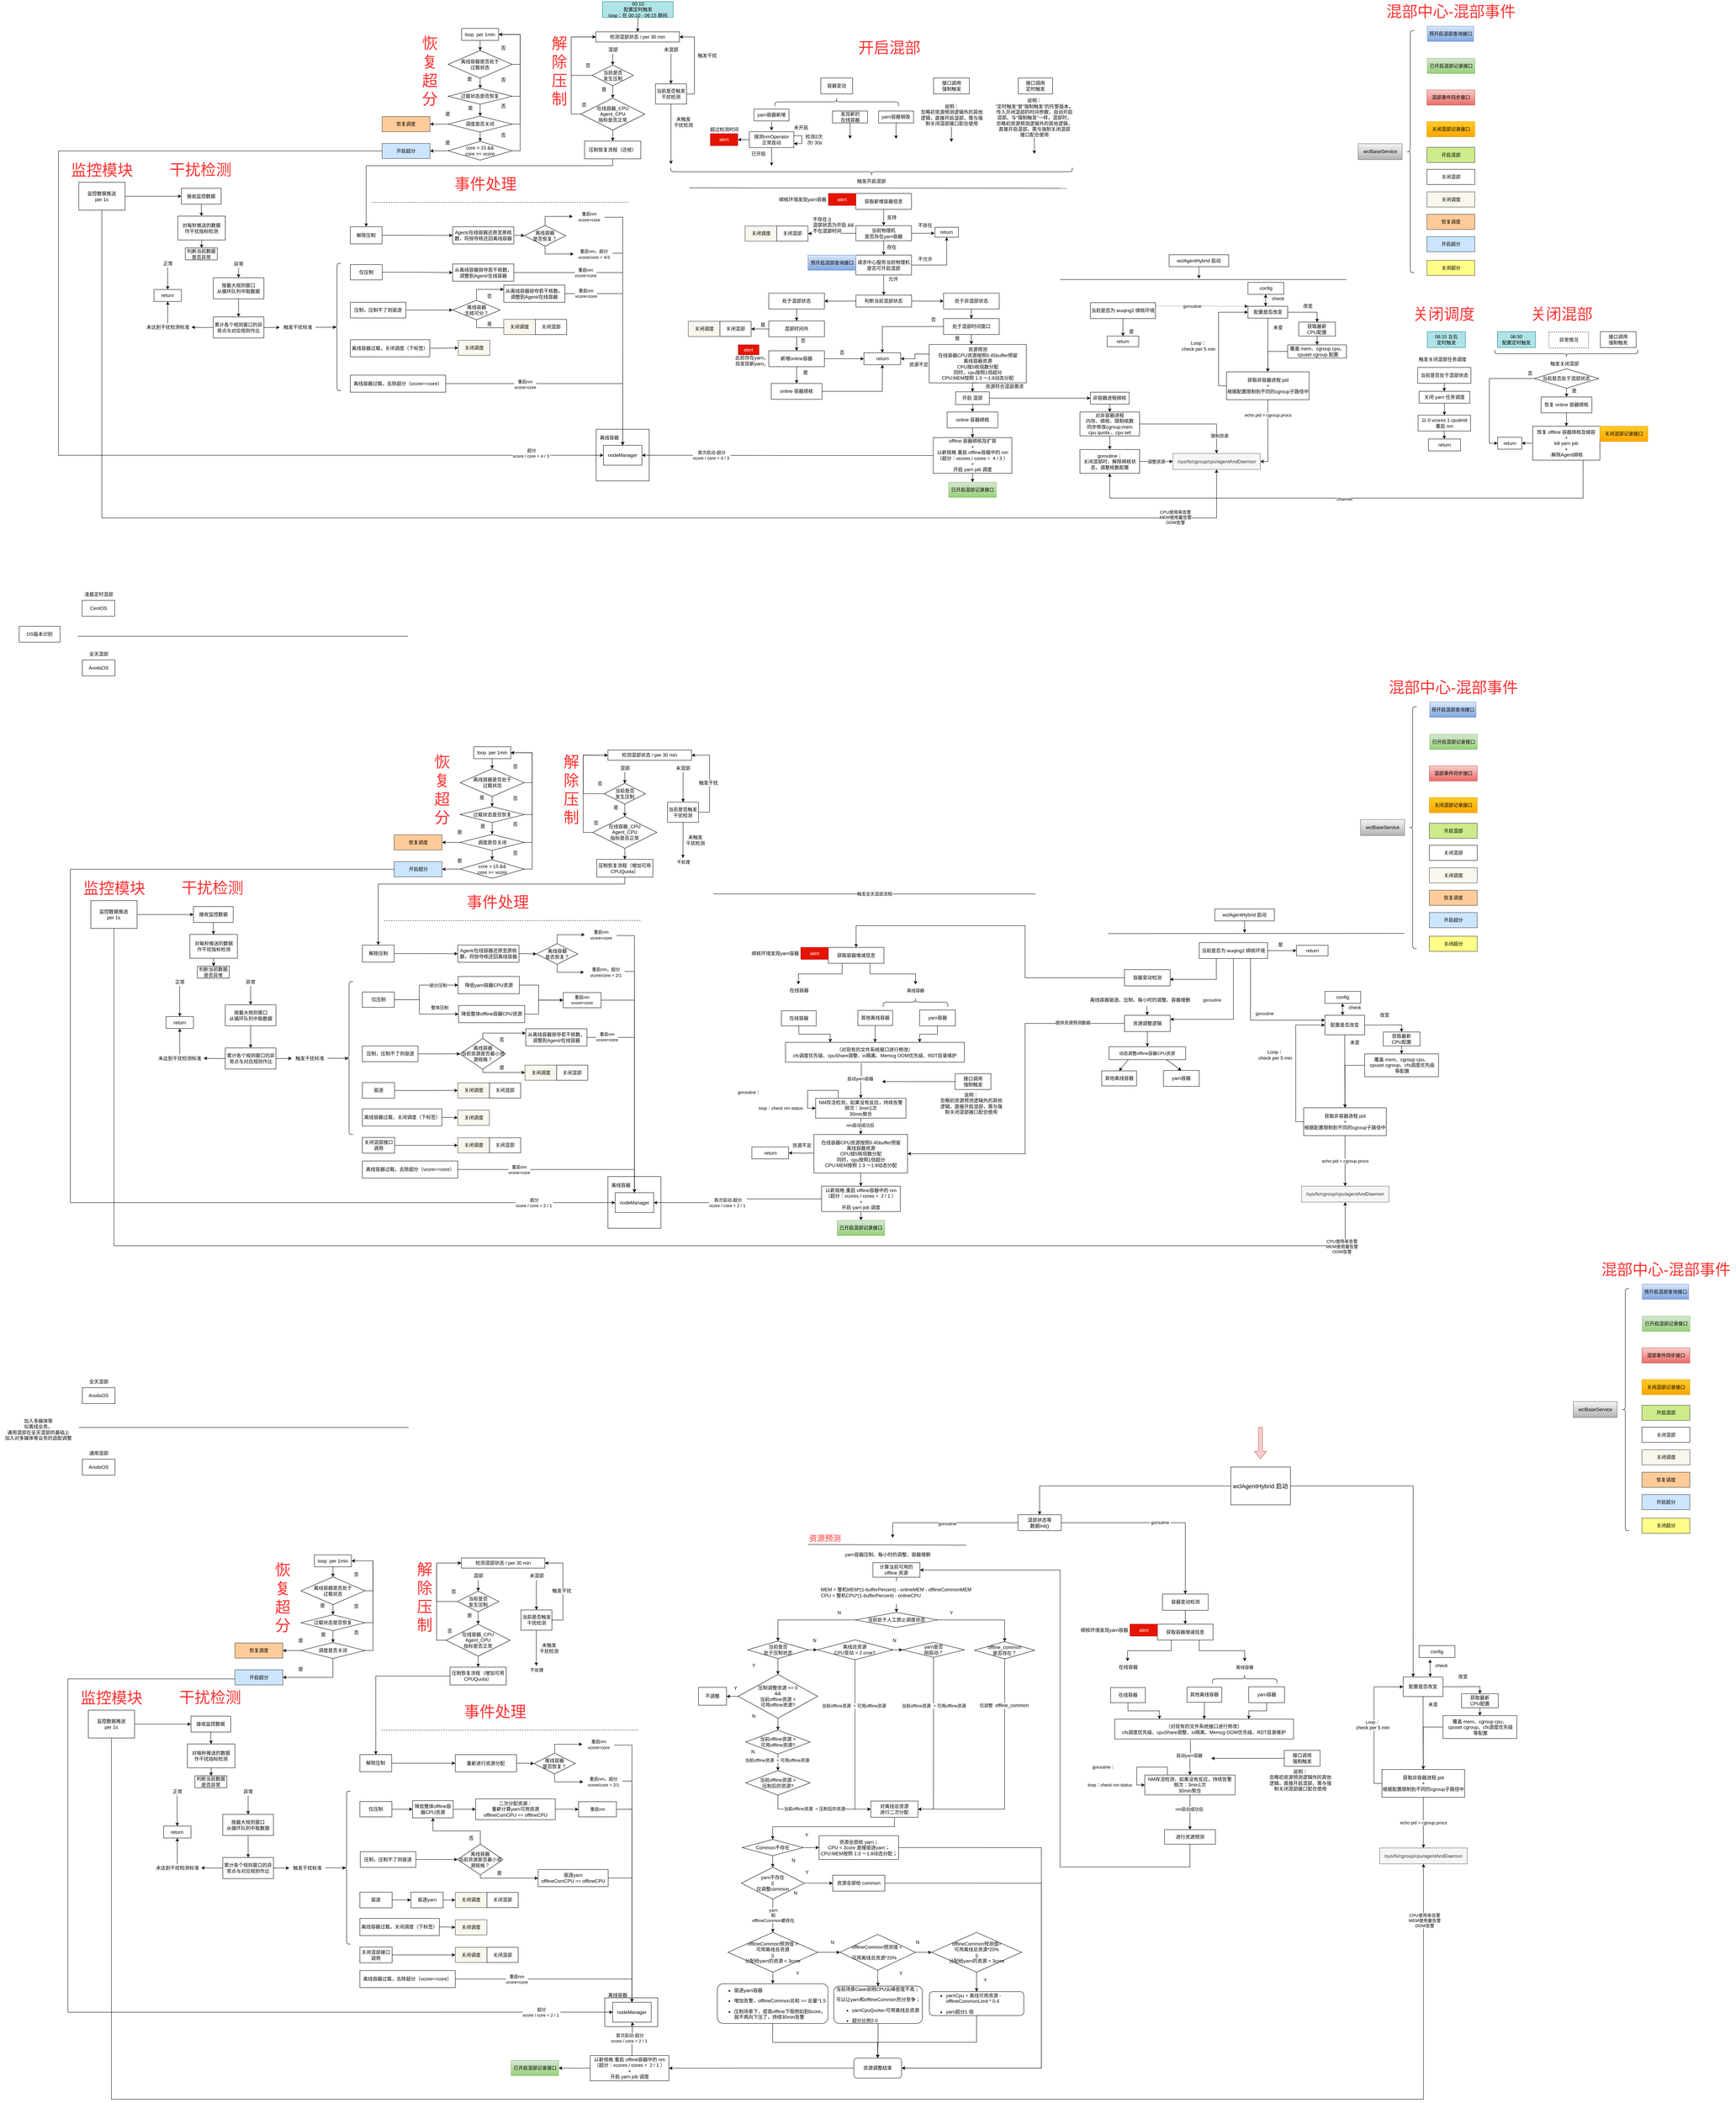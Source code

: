 <mxfile version="24.0.2" type="github">
  <diagram id="fS3fNCyKhhayTO1-3gkl" name="第 1 页">
    <mxGraphModel dx="1118" dy="-173" grid="1" gridSize="10" guides="1" tooltips="1" connect="1" arrows="1" fold="1" page="1" pageScale="1" pageWidth="827" pageHeight="1169" math="0" shadow="0">
      <root>
        <mxCell id="0" />
        <mxCell id="1" parent="0" />
        <mxCell id="gbdRAvC1I9ubyzMzI1sU-762" value="触发开启混部" style="text;html=1;align=center;verticalAlign=middle;resizable=0;points=[];autosize=1;strokeColor=none;fillColor=none;" parent="1" vertex="1">
          <mxGeometry x="3570.44" y="1965.87" width="90" height="20" as="geometry" />
        </mxCell>
        <mxCell id="gbdRAvC1I9ubyzMzI1sU-763" style="edgeStyle=orthogonalEdgeStyle;rounded=0;orthogonalLoop=1;jettySize=auto;html=1;exitX=0.5;exitY=1;exitDx=0;exitDy=0;" parent="1" source="gbdRAvC1I9ubyzMzI1sU-764" target="gbdRAvC1I9ubyzMzI1sU-785" edge="1">
          <mxGeometry relative="1" as="geometry" />
        </mxCell>
        <mxCell id="gbdRAvC1I9ubyzMzI1sU-764" value="00:10 &lt;br&gt;配置定时触发&lt;br&gt;loop：在 00:10 - 06:15 期间" style="rounded=0;whiteSpace=wrap;html=1;fillColor=#b0e3e6;strokeColor=#0e8088;" parent="1" vertex="1">
          <mxGeometry x="2938.6" y="1524.0" width="178.15" height="40" as="geometry" />
        </mxCell>
        <mxCell id="gbdRAvC1I9ubyzMzI1sU-765" value="容器变动" style="rounded=0;whiteSpace=wrap;html=1;fillColor=none;" parent="1" vertex="1">
          <mxGeometry x="3488.02" y="1716.23" width="80.03" height="40" as="geometry" />
        </mxCell>
        <mxCell id="gbdRAvC1I9ubyzMzI1sU-766" value="" style="endArrow=none;html=1;rounded=0;" parent="1" edge="1">
          <mxGeometry width="50" height="50" relative="1" as="geometry">
            <mxPoint x="3157.18" y="1992.37" as="sourcePoint" />
            <mxPoint x="4107.75" y="1993.61" as="targetPoint" />
          </mxGeometry>
        </mxCell>
        <mxCell id="gbdRAvC1I9ubyzMzI1sU-767" value="接口调用&lt;br&gt;强制触发" style="rounded=0;whiteSpace=wrap;html=1;fillColor=none;" parent="1" vertex="1">
          <mxGeometry x="3771.7" y="1716.23" width="90" height="40" as="geometry" />
        </mxCell>
        <mxCell id="gbdRAvC1I9ubyzMzI1sU-768" value="" style="shape=curlyBracket;whiteSpace=wrap;html=1;rounded=1;flipH=1;size=0.5;rotation=90;" parent="1" vertex="1">
          <mxGeometry x="3605.59" y="1446.81" width="20" height="1010.24" as="geometry" />
        </mxCell>
        <mxCell id="gbdRAvC1I9ubyzMzI1sU-769" value="06:15 左右 &lt;br&gt;定时触发" style="rounded=0;whiteSpace=wrap;html=1;fillColor=#b0e3e6;strokeColor=#0e8088;" parent="1" vertex="1">
          <mxGeometry x="5013.89" y="2354.09" width="96" height="40" as="geometry" />
        </mxCell>
        <mxCell id="gbdRAvC1I9ubyzMzI1sU-770" value="触发关闭混部任务调度" style="text;html=1;align=center;verticalAlign=middle;resizable=0;points=[];autosize=1;strokeColor=none;fillColor=none;" parent="1" vertex="1">
          <mxGeometry x="4982.12" y="2414.09" width="140" height="20" as="geometry" />
        </mxCell>
        <mxCell id="gbdRAvC1I9ubyzMzI1sU-771" style="edgeStyle=orthogonalEdgeStyle;rounded=0;orthogonalLoop=1;jettySize=auto;html=1;entryX=0.5;entryY=0;entryDx=0;entryDy=0;" parent="1" source="gbdRAvC1I9ubyzMzI1sU-772" target="gbdRAvC1I9ubyzMzI1sU-775" edge="1">
          <mxGeometry relative="1" as="geometry" />
        </mxCell>
        <mxCell id="gbdRAvC1I9ubyzMzI1sU-772" value="当前是否处于混部状态" style="rounded=0;whiteSpace=wrap;html=1;fillColor=none;" parent="1" vertex="1">
          <mxGeometry x="4989.62" y="2444.09" width="134" height="40" as="geometry" />
        </mxCell>
        <mxCell id="gbdRAvC1I9ubyzMzI1sU-773" value="return" style="rounded=0;whiteSpace=wrap;html=1;fillColor=none;" parent="1" vertex="1">
          <mxGeometry x="5016.86" y="2624.09" width="80.5" height="30" as="geometry" />
        </mxCell>
        <mxCell id="gbdRAvC1I9ubyzMzI1sU-774" style="edgeStyle=orthogonalEdgeStyle;rounded=0;orthogonalLoop=1;jettySize=auto;html=1;" parent="1" source="gbdRAvC1I9ubyzMzI1sU-775" target="gbdRAvC1I9ubyzMzI1sU-777" edge="1">
          <mxGeometry relative="1" as="geometry" />
        </mxCell>
        <mxCell id="gbdRAvC1I9ubyzMzI1sU-775" value="关闭 yarn 任务调度" style="rounded=0;whiteSpace=wrap;html=1;fillColor=none;" parent="1" vertex="1">
          <mxGeometry x="4993.24" y="2504.09" width="127.75" height="30" as="geometry" />
        </mxCell>
        <mxCell id="gbdRAvC1I9ubyzMzI1sU-776" style="edgeStyle=orthogonalEdgeStyle;rounded=0;orthogonalLoop=1;jettySize=auto;html=1;entryX=0.5;entryY=0;entryDx=0;entryDy=0;" parent="1" source="gbdRAvC1I9ubyzMzI1sU-777" target="gbdRAvC1I9ubyzMzI1sU-773" edge="1">
          <mxGeometry relative="1" as="geometry" />
        </mxCell>
        <mxCell id="gbdRAvC1I9ubyzMzI1sU-777" value="以 0 vcores 1 cpulimit 重启 nm" style="rounded=0;whiteSpace=wrap;html=1;fillColor=none;" parent="1" vertex="1">
          <mxGeometry x="4990.69" y="2564.09" width="131.87" height="40" as="geometry" />
        </mxCell>
        <mxCell id="gbdRAvC1I9ubyzMzI1sU-778" value="wclBaseService" style="rounded=0;whiteSpace=wrap;html=1;fillColor=#f5f5f5;strokeColor=#666666;align=center;gradientColor=#b3b3b3;" parent="1" vertex="1">
          <mxGeometry x="4840" y="1881.44" width="110.5" height="40" as="geometry" />
        </mxCell>
        <mxCell id="gbdRAvC1I9ubyzMzI1sU-779" value="预开启混部查询接口" style="rounded=0;whiteSpace=wrap;html=1;fillColor=#dae8fc;align=center;strokeColor=#6c8ebf;gradientColor=#7ea6e0;" parent="1" vertex="1">
          <mxGeometry x="5013.89" y="1586.02" width="116.5" height="38.12" as="geometry" />
        </mxCell>
        <mxCell id="gbdRAvC1I9ubyzMzI1sU-780" value="已开启混部记录接口" style="rounded=0;whiteSpace=wrap;html=1;fillColor=#d5e8d4;strokeColor=#82b366;align=center;gradientColor=#97d077;" parent="1" vertex="1">
          <mxGeometry x="5013.89" y="1666.75" width="119.5" height="38.12" as="geometry" />
        </mxCell>
        <mxCell id="gbdRAvC1I9ubyzMzI1sU-781" value="混部事件同步接口" style="rounded=0;whiteSpace=wrap;html=1;fillColor=#f8cecc;strokeColor=#b85450;align=center;gradientColor=#ea6b66;" parent="1" vertex="1">
          <mxGeometry x="5012.89" y="1746.22" width="120.5" height="38.12" as="geometry" />
        </mxCell>
        <mxCell id="gbdRAvC1I9ubyzMzI1sU-782" value="" style="shape=curlyBracket;whiteSpace=wrap;html=1;rounded=1;labelBackgroundColor=#F8F9FA;fontColor=#FF3333;" parent="1" vertex="1">
          <mxGeometry x="4961" y="1597.28" width="20" height="608.32" as="geometry" />
        </mxCell>
        <mxCell id="gbdRAvC1I9ubyzMzI1sU-783" value="关闭混部记录接口" style="rounded=0;whiteSpace=wrap;html=1;fillColor=#ffcd28;strokeColor=#d79b00;align=center;gradientColor=#ffa500;" parent="1" vertex="1">
          <mxGeometry x="5012.89" y="1825.97" width="120.5" height="38.12" as="geometry" />
        </mxCell>
        <mxCell id="gbdRAvC1I9ubyzMzI1sU-784" value="接口调用&lt;br&gt;定时触发" style="rounded=0;whiteSpace=wrap;html=1;fillColor=none;" parent="1" vertex="1">
          <mxGeometry x="3984.7" y="1716.23" width="86.41" height="40" as="geometry" />
        </mxCell>
        <mxCell id="gbdRAvC1I9ubyzMzI1sU-785" value="检测混部状态 / per 30 min" style="rounded=0;whiteSpace=wrap;html=1;fillColor=none;" parent="1" vertex="1">
          <mxGeometry x="2922.12" y="1600.06" width="210.36" height="25.6" as="geometry" />
        </mxCell>
        <mxCell id="gbdRAvC1I9ubyzMzI1sU-786" style="edgeStyle=orthogonalEdgeStyle;rounded=0;orthogonalLoop=1;jettySize=auto;html=1;entryX=1;entryY=0.5;entryDx=0;entryDy=0;exitX=1;exitY=0.5;exitDx=0;exitDy=0;" parent="1" source="gbdRAvC1I9ubyzMzI1sU-788" target="gbdRAvC1I9ubyzMzI1sU-785" edge="1">
          <mxGeometry relative="1" as="geometry" />
        </mxCell>
        <mxCell id="gbdRAvC1I9ubyzMzI1sU-787" style="edgeStyle=orthogonalEdgeStyle;rounded=0;orthogonalLoop=1;jettySize=auto;html=1;" parent="1" source="gbdRAvC1I9ubyzMzI1sU-788" edge="1">
          <mxGeometry relative="1" as="geometry">
            <mxPoint x="3111.1" y="1932.87" as="targetPoint" />
          </mxGeometry>
        </mxCell>
        <mxCell id="gbdRAvC1I9ubyzMzI1sU-788" value="当前是否触发干扰检测" style="rounded=0;whiteSpace=wrap;html=1;fillColor=none;" parent="1" vertex="1">
          <mxGeometry x="3072.13" y="1730.91" width="77.98" height="50.88" as="geometry" />
        </mxCell>
        <mxCell id="gbdRAvC1I9ubyzMzI1sU-789" style="edgeStyle=orthogonalEdgeStyle;rounded=0;orthogonalLoop=1;jettySize=auto;html=1;" parent="1" source="gbdRAvC1I9ubyzMzI1sU-790" target="gbdRAvC1I9ubyzMzI1sU-952" edge="1">
          <mxGeometry relative="1" as="geometry" />
        </mxCell>
        <mxCell id="gbdRAvC1I9ubyzMzI1sU-790" value="混部" style="text;html=1;align=center;verticalAlign=middle;resizable=0;points=[];autosize=1;strokeColor=none;fillColor=none;" parent="1" vertex="1">
          <mxGeometry x="2944.6" y="1635.35" width="40" height="20" as="geometry" />
        </mxCell>
        <mxCell id="gbdRAvC1I9ubyzMzI1sU-791" value="触发干扰" style="text;html=1;align=center;verticalAlign=middle;resizable=0;points=[];autosize=1;strokeColor=none;fillColor=none;" parent="1" vertex="1">
          <mxGeometry x="3172.12" y="1649.53" width="60" height="20" as="geometry" />
        </mxCell>
        <mxCell id="gbdRAvC1I9ubyzMzI1sU-792" value="未触发&lt;br&gt;干扰检测" style="text;html=1;align=center;verticalAlign=middle;resizable=0;points=[];autosize=1;strokeColor=none;fillColor=none;" parent="1" vertex="1">
          <mxGeometry x="3112.12" y="1811.72" width="60" height="30" as="geometry" />
        </mxCell>
        <mxCell id="gbdRAvC1I9ubyzMzI1sU-793" style="edgeStyle=orthogonalEdgeStyle;rounded=0;orthogonalLoop=1;jettySize=auto;html=1;entryX=0.5;entryY=0;entryDx=0;entryDy=0;" parent="1" edge="1">
          <mxGeometry relative="1" as="geometry">
            <mxPoint x="3364.42" y="1827.17" as="sourcePoint" />
            <mxPoint x="3364.17" y="1848.23" as="targetPoint" />
            <Array as="points">
              <mxPoint x="3364.42" y="1827.17" />
              <mxPoint x="3364.42" y="1827.17" />
            </Array>
          </mxGeometry>
        </mxCell>
        <mxCell id="gbdRAvC1I9ubyzMzI1sU-794" value="yarn容器新增" style="rounded=0;whiteSpace=wrap;html=1;fillColor=none;" parent="1" vertex="1">
          <mxGeometry x="3319.92" y="1794.17" width="88" height="30" as="geometry" />
        </mxCell>
        <mxCell id="gbdRAvC1I9ubyzMzI1sU-795" style="edgeStyle=orthogonalEdgeStyle;rounded=0;orthogonalLoop=1;jettySize=auto;html=1;" parent="1" source="gbdRAvC1I9ubyzMzI1sU-797" target="gbdRAvC1I9ubyzMzI1sU-800" edge="1">
          <mxGeometry relative="1" as="geometry" />
        </mxCell>
        <mxCell id="gbdRAvC1I9ubyzMzI1sU-796" style="edgeStyle=orthogonalEdgeStyle;rounded=0;orthogonalLoop=1;jettySize=auto;html=1;" parent="1" source="gbdRAvC1I9ubyzMzI1sU-797" edge="1">
          <mxGeometry relative="1" as="geometry">
            <mxPoint x="3364.17" y="1937.17" as="targetPoint" />
          </mxGeometry>
        </mxCell>
        <mxCell id="gbdRAvC1I9ubyzMzI1sU-797" value="探测nmOperator&lt;br&gt;正常启动" style="rounded=0;whiteSpace=wrap;html=1;fillColor=none;" parent="1" vertex="1">
          <mxGeometry x="3308.17" y="1851.23" width="112" height="40" as="geometry" />
        </mxCell>
        <mxCell id="gbdRAvC1I9ubyzMzI1sU-798" style="edgeStyle=orthogonalEdgeStyle;rounded=0;orthogonalLoop=1;jettySize=auto;html=1;" parent="1" source="gbdRAvC1I9ubyzMzI1sU-797" target="gbdRAvC1I9ubyzMzI1sU-797" edge="1">
          <mxGeometry relative="1" as="geometry" />
        </mxCell>
        <mxCell id="gbdRAvC1I9ubyzMzI1sU-799" value="检测2次&amp;nbsp; &lt;br&gt;次/ 30s" style="text;html=1;align=center;verticalAlign=middle;resizable=0;points=[];autosize=1;strokeColor=none;fillColor=none;" parent="1" vertex="1">
          <mxGeometry x="3442.17" y="1856.23" width="60" height="30" as="geometry" />
        </mxCell>
        <mxCell id="gbdRAvC1I9ubyzMzI1sU-800" value="alert" style="rounded=0;whiteSpace=wrap;html=1;fillColor=#e51400;fontColor=#ffffff;strokeColor=#B20000;" parent="1" vertex="1">
          <mxGeometry x="3210.17" y="1856.23" width="69" height="30" as="geometry" />
        </mxCell>
        <mxCell id="gbdRAvC1I9ubyzMzI1sU-801" value="超过检测时间" style="text;html=1;align=center;verticalAlign=middle;resizable=0;points=[];autosize=1;strokeColor=none;fillColor=none;" parent="1" vertex="1">
          <mxGeometry x="3199.67" y="1836.23" width="90" height="20" as="geometry" />
        </mxCell>
        <mxCell id="gbdRAvC1I9ubyzMzI1sU-802" style="edgeStyle=orthogonalEdgeStyle;rounded=0;orthogonalLoop=1;jettySize=auto;html=1;" parent="1" source="gbdRAvC1I9ubyzMzI1sU-803" edge="1">
          <mxGeometry relative="1" as="geometry">
            <mxPoint x="3561.55" y="1869.17" as="targetPoint" />
          </mxGeometry>
        </mxCell>
        <mxCell id="gbdRAvC1I9ubyzMzI1sU-803" value="发现新的&lt;br&gt;在线容器" style="rounded=0;whiteSpace=wrap;html=1;fillColor=none;" parent="1" vertex="1">
          <mxGeometry x="3517.55" y="1799.17" width="88" height="30" as="geometry" />
        </mxCell>
        <mxCell id="gbdRAvC1I9ubyzMzI1sU-804" style="edgeStyle=orthogonalEdgeStyle;rounded=0;orthogonalLoop=1;jettySize=auto;html=1;" parent="1" source="gbdRAvC1I9ubyzMzI1sU-805" edge="1">
          <mxGeometry relative="1" as="geometry">
            <mxPoint x="3677.33" y="1869.17" as="targetPoint" />
          </mxGeometry>
        </mxCell>
        <mxCell id="gbdRAvC1I9ubyzMzI1sU-805" value="yarn容器销毁" style="rounded=0;whiteSpace=wrap;html=1;fillColor=none;" parent="1" vertex="1">
          <mxGeometry x="3633.33" y="1799.17" width="88" height="30" as="geometry" />
        </mxCell>
        <mxCell id="gbdRAvC1I9ubyzMzI1sU-806" value="" style="shape=curlyBracket;whiteSpace=wrap;html=1;rounded=1;flipH=1;size=0.5;rotation=-90;" parent="1" vertex="1">
          <mxGeometry x="3517.3" y="1620.76" width="21.47" height="310.94" as="geometry" />
        </mxCell>
        <mxCell id="gbdRAvC1I9ubyzMzI1sU-807" style="edgeStyle=orthogonalEdgeStyle;rounded=0;orthogonalLoop=1;jettySize=auto;html=1;entryX=0.5;entryY=0;entryDx=0;entryDy=0;" parent="1" source="gbdRAvC1I9ubyzMzI1sU-808" target="gbdRAvC1I9ubyzMzI1sU-788" edge="1">
          <mxGeometry relative="1" as="geometry" />
        </mxCell>
        <mxCell id="gbdRAvC1I9ubyzMzI1sU-808" value="未混部" style="text;html=1;align=center;verticalAlign=middle;resizable=0;points=[];autosize=1;strokeColor=none;fillColor=none;" parent="1" vertex="1">
          <mxGeometry x="3086.12" y="1635.35" width="50" height="20" as="geometry" />
        </mxCell>
        <mxCell id="gbdRAvC1I9ubyzMzI1sU-809" value="未开启" style="text;html=1;align=center;verticalAlign=middle;resizable=0;points=[];autosize=1;strokeColor=none;fillColor=none;" parent="1" vertex="1">
          <mxGeometry x="3413.17" y="1831.23" width="50" height="20" as="geometry" />
        </mxCell>
        <mxCell id="gbdRAvC1I9ubyzMzI1sU-810" value="已开启" style="text;html=1;align=center;verticalAlign=middle;resizable=0;points=[];autosize=1;strokeColor=none;fillColor=none;" parent="1" vertex="1">
          <mxGeometry x="3306.45" y="1897.17" width="50" height="20" as="geometry" />
        </mxCell>
        <mxCell id="gbdRAvC1I9ubyzMzI1sU-811" style="edgeStyle=orthogonalEdgeStyle;rounded=0;orthogonalLoop=1;jettySize=auto;html=1;" parent="1" source="gbdRAvC1I9ubyzMzI1sU-812" edge="1">
          <mxGeometry relative="1" as="geometry">
            <mxPoint x="3816.7" y="1876.97" as="targetPoint" />
          </mxGeometry>
        </mxCell>
        <mxCell id="gbdRAvC1I9ubyzMzI1sU-812" value="说明：&lt;br&gt;忽略初资源预测逻辑外的其他&lt;br&gt;逻辑，直接开启混部，需与强&lt;br&gt;制关闭混部接口配合使用" style="text;html=1;align=center;verticalAlign=middle;resizable=0;points=[];autosize=1;strokeColor=none;fillColor=none;" parent="1" vertex="1">
          <mxGeometry x="3731.7" y="1779.17" width="170" height="60" as="geometry" />
        </mxCell>
        <mxCell id="gbdRAvC1I9ubyzMzI1sU-813" style="edgeStyle=orthogonalEdgeStyle;rounded=0;orthogonalLoop=1;jettySize=auto;html=1;" parent="1" source="gbdRAvC1I9ubyzMzI1sU-814" edge="1">
          <mxGeometry relative="1" as="geometry">
            <mxPoint x="4025.2" y="1906.97" as="targetPoint" />
          </mxGeometry>
        </mxCell>
        <mxCell id="gbdRAvC1I9ubyzMzI1sU-814" value="说明：&lt;br&gt;“定时触发“是”强制触发“的托管版本，&lt;br&gt;传入开闭混部的时间参数，自动开启&lt;br&gt;混部。与“强制触发”一样，混部时，&lt;br&gt;忽略初资源预测逻辑外的其他逻辑，&lt;br&gt;直接开启混部，需与强制关闭混部&lt;br&gt;接口配合使用" style="text;html=1;align=center;verticalAlign=middle;resizable=0;points=[];autosize=1;strokeColor=none;fillColor=none;" parent="1" vertex="1">
          <mxGeometry x="3920.2" y="1766.03" width="210" height="100" as="geometry" />
        </mxCell>
        <mxCell id="gbdRAvC1I9ubyzMzI1sU-815" value="" style="edgeStyle=orthogonalEdgeStyle;rounded=0;orthogonalLoop=1;jettySize=auto;html=1;entryX=0.5;entryY=0;entryDx=0;entryDy=0;" parent="1" source="gbdRAvC1I9ubyzMzI1sU-816" target="gbdRAvC1I9ubyzMzI1sU-820" edge="1">
          <mxGeometry relative="1" as="geometry">
            <mxPoint x="3646.22" y="2051.55" as="targetPoint" />
          </mxGeometry>
        </mxCell>
        <mxCell id="gbdRAvC1I9ubyzMzI1sU-816" value="获取新增容器信息" style="rounded=0;whiteSpace=wrap;html=1;fillColor=none;" parent="1" vertex="1">
          <mxGeometry x="3576.22" y="2006.55" width="140" height="40" as="geometry" />
        </mxCell>
        <mxCell id="gbdRAvC1I9ubyzMzI1sU-817" value="" style="edgeStyle=orthogonalEdgeStyle;rounded=0;orthogonalLoop=1;jettySize=auto;html=1;" parent="1" source="gbdRAvC1I9ubyzMzI1sU-820" target="gbdRAvC1I9ubyzMzI1sU-823" edge="1">
          <mxGeometry relative="1" as="geometry" />
        </mxCell>
        <mxCell id="gbdRAvC1I9ubyzMzI1sU-818" style="edgeStyle=orthogonalEdgeStyle;rounded=0;orthogonalLoop=1;jettySize=auto;html=1;" parent="1" source="gbdRAvC1I9ubyzMzI1sU-820" edge="1">
          <mxGeometry relative="1" as="geometry">
            <mxPoint x="3774.22" y="2106.55" as="targetPoint" />
          </mxGeometry>
        </mxCell>
        <mxCell id="gbdRAvC1I9ubyzMzI1sU-819" style="edgeStyle=orthogonalEdgeStyle;rounded=0;orthogonalLoop=1;jettySize=auto;html=1;entryX=1;entryY=0.5;entryDx=0;entryDy=0;strokeColor=#000000;" parent="1" source="gbdRAvC1I9ubyzMzI1sU-820" target="gbdRAvC1I9ubyzMzI1sU-1026" edge="1">
          <mxGeometry relative="1" as="geometry" />
        </mxCell>
        <mxCell id="gbdRAvC1I9ubyzMzI1sU-820" value="&lt;span&gt;当前物理机&lt;/span&gt;&lt;br&gt;&lt;span&gt;是否存在yarn容器&lt;/span&gt;" style="rounded=0;whiteSpace=wrap;html=1;fillColor=none;" parent="1" vertex="1">
          <mxGeometry x="3576.22" y="2087.55" width="140" height="38" as="geometry" />
        </mxCell>
        <mxCell id="gbdRAvC1I9ubyzMzI1sU-821" value="" style="edgeStyle=orthogonalEdgeStyle;rounded=0;orthogonalLoop=1;jettySize=auto;html=1;" parent="1" source="gbdRAvC1I9ubyzMzI1sU-823" target="gbdRAvC1I9ubyzMzI1sU-828" edge="1">
          <mxGeometry relative="1" as="geometry" />
        </mxCell>
        <mxCell id="gbdRAvC1I9ubyzMzI1sU-822" style="edgeStyle=orthogonalEdgeStyle;rounded=0;orthogonalLoop=1;jettySize=auto;html=1;entryX=0.5;entryY=1;entryDx=0;entryDy=0;" parent="1" source="gbdRAvC1I9ubyzMzI1sU-823" target="gbdRAvC1I9ubyzMzI1sU-872" edge="1">
          <mxGeometry relative="1" as="geometry" />
        </mxCell>
        <mxCell id="gbdRAvC1I9ubyzMzI1sU-823" value="请求中心服务当前物理机是否可开启混部" style="rounded=0;whiteSpace=wrap;html=1;fillColor=none;" parent="1" vertex="1">
          <mxGeometry x="3576.22" y="2161.55" width="140" height="50" as="geometry" />
        </mxCell>
        <mxCell id="gbdRAvC1I9ubyzMzI1sU-824" value="不允许" style="text;html=1;align=center;verticalAlign=middle;resizable=0;points=[];autosize=1;strokeColor=none;fillColor=none;" parent="1" vertex="1">
          <mxGeometry x="3725.21" y="2161.55" width="50" height="20" as="geometry" />
        </mxCell>
        <mxCell id="gbdRAvC1I9ubyzMzI1sU-825" value="&lt;span style=&quot;color: rgb(0, 0, 0); font-family: helvetica; font-size: 12px; font-style: normal; font-weight: 400; letter-spacing: normal; text-align: center; text-indent: 0px; text-transform: none; word-spacing: 0px; background-color: rgb(248, 249, 250); display: inline; float: none;&quot;&gt;不存在 || &lt;br&gt;混部状态为开启 &amp;amp;&amp;amp; &lt;br&gt;不在混部时间&lt;/span&gt;" style="text;whiteSpace=wrap;html=1;" parent="1" vertex="1">
          <mxGeometry x="3466.29" y="2057.6" width="113.38" height="67.95" as="geometry" />
        </mxCell>
        <mxCell id="gbdRAvC1I9ubyzMzI1sU-826" style="edgeStyle=orthogonalEdgeStyle;rounded=0;orthogonalLoop=1;jettySize=auto;html=1;entryX=1;entryY=0.5;entryDx=0;entryDy=0;" parent="1" source="gbdRAvC1I9ubyzMzI1sU-828" target="gbdRAvC1I9ubyzMzI1sU-836" edge="1">
          <mxGeometry relative="1" as="geometry" />
        </mxCell>
        <mxCell id="gbdRAvC1I9ubyzMzI1sU-827" style="edgeStyle=orthogonalEdgeStyle;rounded=0;orthogonalLoop=1;jettySize=auto;html=1;entryX=0;entryY=0.5;entryDx=0;entryDy=0;" parent="1" source="gbdRAvC1I9ubyzMzI1sU-828" target="gbdRAvC1I9ubyzMzI1sU-838" edge="1">
          <mxGeometry relative="1" as="geometry" />
        </mxCell>
        <mxCell id="gbdRAvC1I9ubyzMzI1sU-828" value="判断当前混部状态" style="rounded=0;whiteSpace=wrap;html=1;fillColor=none;" parent="1" vertex="1">
          <mxGeometry x="3576.42" y="2262.21" width="140" height="30" as="geometry" />
        </mxCell>
        <mxCell id="gbdRAvC1I9ubyzMzI1sU-829" value="支持" style="text;html=1;align=center;verticalAlign=middle;resizable=0;points=[];autosize=1;strokeColor=none;fillColor=none;" parent="1" vertex="1">
          <mxGeometry x="3646.22" y="2056.55" width="40" height="20" as="geometry" />
        </mxCell>
        <mxCell id="gbdRAvC1I9ubyzMzI1sU-830" value="存在" style="text;html=1;align=center;verticalAlign=middle;resizable=0;points=[];autosize=1;strokeColor=none;fillColor=none;" parent="1" vertex="1">
          <mxGeometry x="3646.22" y="2131.55" width="40" height="20" as="geometry" />
        </mxCell>
        <mxCell id="gbdRAvC1I9ubyzMzI1sU-831" value="允许" style="text;html=1;align=center;verticalAlign=middle;resizable=0;points=[];autosize=1;strokeColor=none;fillColor=none;" parent="1" vertex="1">
          <mxGeometry x="3650.22" y="2211.55" width="40" height="20" as="geometry" />
        </mxCell>
        <mxCell id="gbdRAvC1I9ubyzMzI1sU-832" value="alert" style="rounded=0;whiteSpace=wrap;html=1;fillColor=#e51400;fontColor=#ffffff;strokeColor=#B20000;" parent="1" vertex="1">
          <mxGeometry x="3507.22" y="2006.55" width="69" height="30" as="geometry" />
        </mxCell>
        <mxCell id="gbdRAvC1I9ubyzMzI1sU-833" value="绑核环境发现yarn容器" style="text;html=1;align=center;verticalAlign=middle;resizable=0;points=[];autosize=1;strokeColor=none;fillColor=none;" parent="1" vertex="1">
          <mxGeometry x="3377.22" y="2011.55" width="130" height="20" as="geometry" />
        </mxCell>
        <mxCell id="gbdRAvC1I9ubyzMzI1sU-834" value="预开启混部查询接口" style="rounded=0;whiteSpace=wrap;html=1;fillColor=#dae8fc;align=center;strokeColor=#6c8ebf;gradientColor=#7ea6e0;" parent="1" vertex="1">
          <mxGeometry x="3455.72" y="2161.55" width="120.5" height="38.12" as="geometry" />
        </mxCell>
        <mxCell id="gbdRAvC1I9ubyzMzI1sU-835" value="" style="edgeStyle=orthogonalEdgeStyle;rounded=0;orthogonalLoop=1;jettySize=auto;html=1;entryX=0.5;entryY=0;entryDx=0;entryDy=0;" parent="1" source="gbdRAvC1I9ubyzMzI1sU-836" target="gbdRAvC1I9ubyzMzI1sU-841" edge="1">
          <mxGeometry relative="1" as="geometry" />
        </mxCell>
        <mxCell id="gbdRAvC1I9ubyzMzI1sU-836" value="处于混部状态" style="rounded=0;whiteSpace=wrap;html=1;fillColor=none;" parent="1" vertex="1">
          <mxGeometry x="3357.15" y="2257.21" width="140" height="40" as="geometry" />
        </mxCell>
        <mxCell id="gbdRAvC1I9ubyzMzI1sU-837" style="edgeStyle=orthogonalEdgeStyle;rounded=0;orthogonalLoop=1;jettySize=auto;html=1;" parent="1" source="gbdRAvC1I9ubyzMzI1sU-838" target="gbdRAvC1I9ubyzMzI1sU-845" edge="1">
          <mxGeometry relative="1" as="geometry" />
        </mxCell>
        <mxCell id="gbdRAvC1I9ubyzMzI1sU-838" value="处于非混部状态" style="rounded=0;whiteSpace=wrap;html=1;fillColor=none;" parent="1" vertex="1">
          <mxGeometry x="3796.79" y="2257.21" width="140" height="40" as="geometry" />
        </mxCell>
        <mxCell id="gbdRAvC1I9ubyzMzI1sU-839" style="edgeStyle=orthogonalEdgeStyle;rounded=0;orthogonalLoop=1;jettySize=auto;html=1;" parent="1" source="gbdRAvC1I9ubyzMzI1sU-841" target="gbdRAvC1I9ubyzMzI1sU-855" edge="1">
          <mxGeometry relative="1" as="geometry" />
        </mxCell>
        <mxCell id="gbdRAvC1I9ubyzMzI1sU-840" style="edgeStyle=orthogonalEdgeStyle;rounded=0;orthogonalLoop=1;jettySize=auto;html=1;entryX=1;entryY=0.5;entryDx=0;entryDy=0;strokeColor=#000000;" parent="1" source="gbdRAvC1I9ubyzMzI1sU-841" target="gbdRAvC1I9ubyzMzI1sU-1028" edge="1">
          <mxGeometry relative="1" as="geometry" />
        </mxCell>
        <mxCell id="gbdRAvC1I9ubyzMzI1sU-841" value="混部时间外" style="rounded=0;whiteSpace=wrap;html=1;fillColor=none;" parent="1" vertex="1">
          <mxGeometry x="3357.15" y="2327.21" width="140" height="40" as="geometry" />
        </mxCell>
        <mxCell id="gbdRAvC1I9ubyzMzI1sU-842" value="是" style="text;html=1;align=center;verticalAlign=middle;resizable=0;points=[];autosize=1;strokeColor=none;fillColor=none;" parent="1" vertex="1">
          <mxGeometry x="3327.15" y="2327.21" width="30" height="20" as="geometry" />
        </mxCell>
        <mxCell id="gbdRAvC1I9ubyzMzI1sU-843" value="否" style="text;html=1;align=center;verticalAlign=middle;resizable=0;points=[];autosize=1;strokeColor=none;fillColor=none;" parent="1" vertex="1">
          <mxGeometry x="3428.15" y="2367.21" width="30" height="20" as="geometry" />
        </mxCell>
        <mxCell id="gbdRAvC1I9ubyzMzI1sU-844" style="edgeStyle=orthogonalEdgeStyle;rounded=0;orthogonalLoop=1;jettySize=auto;html=1;" parent="1" source="gbdRAvC1I9ubyzMzI1sU-845" edge="1">
          <mxGeometry relative="1" as="geometry">
            <mxPoint x="3866.826" y="2386.29" as="targetPoint" />
          </mxGeometry>
        </mxCell>
        <mxCell id="gbdRAvC1I9ubyzMzI1sU-845" value="处于混部时间窗口" style="rounded=0;whiteSpace=wrap;html=1;fillColor=none;" parent="1" vertex="1">
          <mxGeometry x="3796.79" y="2321.21" width="140" height="40" as="geometry" />
        </mxCell>
        <mxCell id="gbdRAvC1I9ubyzMzI1sU-846" value="" style="edgeStyle=orthogonalEdgeStyle;rounded=0;orthogonalLoop=1;jettySize=auto;html=1;entryX=0.5;entryY=0;entryDx=0;entryDy=0;exitX=0;exitY=0.5;exitDx=0;exitDy=0;" parent="1" source="gbdRAvC1I9ubyzMzI1sU-845" target="gbdRAvC1I9ubyzMzI1sU-858" edge="1">
          <mxGeometry relative="1" as="geometry">
            <Array as="points">
              <mxPoint x="3642.42" y="2341.21" />
            </Array>
          </mxGeometry>
        </mxCell>
        <mxCell id="gbdRAvC1I9ubyzMzI1sU-847" value="否" style="text;html=1;align=center;verticalAlign=middle;resizable=0;points=[];autosize=1;strokeColor=none;fillColor=none;" parent="1" vertex="1">
          <mxGeometry x="3755.57" y="2314.21" width="30" height="20" as="geometry" />
        </mxCell>
        <mxCell id="gbdRAvC1I9ubyzMzI1sU-848" value="是" style="text;html=1;align=center;verticalAlign=middle;resizable=0;points=[];autosize=1;strokeColor=none;fillColor=none;" parent="1" vertex="1">
          <mxGeometry x="3815.7" y="2361.21" width="30" height="20" as="geometry" />
        </mxCell>
        <mxCell id="gbdRAvC1I9ubyzMzI1sU-849" style="edgeStyle=orthogonalEdgeStyle;rounded=0;orthogonalLoop=1;jettySize=auto;html=1;entryX=0.5;entryY=0;entryDx=0;entryDy=0;exitX=0.5;exitY=1;exitDx=0;exitDy=0;" parent="1" source="gbdRAvC1I9ubyzMzI1sU-851" target="gbdRAvC1I9ubyzMzI1sU-860" edge="1">
          <mxGeometry relative="1" as="geometry" />
        </mxCell>
        <mxCell id="gbdRAvC1I9ubyzMzI1sU-850" style="edgeStyle=orthogonalEdgeStyle;rounded=0;orthogonalLoop=1;jettySize=auto;html=1;exitX=0;exitY=0.25;exitDx=0;exitDy=0;entryX=1;entryY=0.5;entryDx=0;entryDy=0;" parent="1" source="gbdRAvC1I9ubyzMzI1sU-851" target="gbdRAvC1I9ubyzMzI1sU-858" edge="1">
          <mxGeometry relative="1" as="geometry" />
        </mxCell>
        <mxCell id="gbdRAvC1I9ubyzMzI1sU-851" value="资源预测&lt;br&gt;在线容器CPU资源按照0.45buffer预留&lt;br&gt;离线容器资源 &lt;br&gt;CPU按5核倍数分配&lt;br&gt;同时，cpu按照1倍超分&lt;br&gt;CPU:MEM按照 1:3 ～1:8动态分配" style="rounded=0;whiteSpace=wrap;html=1;fillColor=none;" parent="1" vertex="1">
          <mxGeometry x="3760.58" y="2386.29" width="244.42" height="96.6" as="geometry" />
        </mxCell>
        <mxCell id="gbdRAvC1I9ubyzMzI1sU-852" value="资源不足" style="text;html=1;align=center;verticalAlign=middle;resizable=0;points=[];autosize=1;strokeColor=none;fillColor=none;" parent="1" vertex="1">
          <mxGeometry x="3704.42" y="2427.21" width="60" height="20" as="geometry" />
        </mxCell>
        <mxCell id="gbdRAvC1I9ubyzMzI1sU-853" style="edgeStyle=orthogonalEdgeStyle;rounded=0;orthogonalLoop=1;jettySize=auto;html=1;entryX=0;entryY=0.5;entryDx=0;entryDy=0;" parent="1" source="gbdRAvC1I9ubyzMzI1sU-855" target="gbdRAvC1I9ubyzMzI1sU-858" edge="1">
          <mxGeometry relative="1" as="geometry" />
        </mxCell>
        <mxCell id="gbdRAvC1I9ubyzMzI1sU-854" style="edgeStyle=orthogonalEdgeStyle;rounded=0;orthogonalLoop=1;jettySize=auto;html=1;exitX=0.5;exitY=1;exitDx=0;exitDy=0;" parent="1" source="gbdRAvC1I9ubyzMzI1sU-855" target="gbdRAvC1I9ubyzMzI1sU-877" edge="1">
          <mxGeometry relative="1" as="geometry">
            <mxPoint x="3585.14" y="2544.33" as="targetPoint" />
          </mxGeometry>
        </mxCell>
        <mxCell id="gbdRAvC1I9ubyzMzI1sU-855" value="新增online容器" style="rounded=0;whiteSpace=wrap;html=1;fillColor=none;" parent="1" vertex="1">
          <mxGeometry x="3357.15" y="2402.21" width="140" height="40" as="geometry" />
        </mxCell>
        <mxCell id="gbdRAvC1I9ubyzMzI1sU-856" value="否" style="text;html=1;align=center;verticalAlign=middle;resizable=0;points=[];autosize=1;strokeColor=none;fillColor=none;" parent="1" vertex="1">
          <mxGeometry x="3525.67" y="2397.21" width="30" height="20" as="geometry" />
        </mxCell>
        <mxCell id="gbdRAvC1I9ubyzMzI1sU-857" value="是" style="text;html=1;align=center;verticalAlign=middle;resizable=0;points=[];autosize=1;strokeColor=none;fillColor=none;" parent="1" vertex="1">
          <mxGeometry x="3433.68" y="2447.21" width="30" height="20" as="geometry" />
        </mxCell>
        <mxCell id="gbdRAvC1I9ubyzMzI1sU-858" value="return" style="rounded=0;whiteSpace=wrap;html=1;fillColor=none;" parent="1" vertex="1">
          <mxGeometry x="3596.51" y="2407.21" width="92.5" height="30" as="geometry" />
        </mxCell>
        <mxCell id="gbdRAvC1I9ubyzMzI1sU-859" style="edgeStyle=orthogonalEdgeStyle;rounded=0;orthogonalLoop=1;jettySize=auto;html=1;entryX=0;entryY=0.5;entryDx=0;entryDy=0;fontColor=#000000;strokeColor=#000000;" parent="1" source="gbdRAvC1I9ubyzMzI1sU-860" target="gbdRAvC1I9ubyzMzI1sU-897" edge="1">
          <mxGeometry relative="1" as="geometry" />
        </mxCell>
        <mxCell id="gbdRAvC1I9ubyzMzI1sU-860" value="开启 混部" style="rounded=0;whiteSpace=wrap;html=1;fillColor=none;" parent="1" vertex="1">
          <mxGeometry x="3827.18" y="2505.34" width="85" height="32" as="geometry" />
        </mxCell>
        <mxCell id="gbdRAvC1I9ubyzMzI1sU-861" value="06:50&lt;br&gt;配置定时触发" style="rounded=0;whiteSpace=wrap;html=1;fillColor=#b0e3e6;strokeColor=#0e8088;" parent="1" vertex="1">
          <mxGeometry x="5190.17" y="2354.09" width="96" height="40" as="geometry" />
        </mxCell>
        <mxCell id="gbdRAvC1I9ubyzMzI1sU-862" value="异常情况" style="rounded=0;whiteSpace=wrap;html=1;fillColor=none;dashed=1;" parent="1" vertex="1">
          <mxGeometry x="5319.65" y="2355.09" width="100" height="40" as="geometry" />
        </mxCell>
        <mxCell id="gbdRAvC1I9ubyzMzI1sU-863" style="edgeStyle=orthogonalEdgeStyle;rounded=0;orthogonalLoop=1;jettySize=auto;html=1;entryX=0.5;entryY=0;entryDx=0;entryDy=0;exitX=0.5;exitY=1;exitDx=0;exitDy=0;" parent="1" source="gbdRAvC1I9ubyzMzI1sU-860" target="gbdRAvC1I9ubyzMzI1sU-875" edge="1">
          <mxGeometry relative="1" as="geometry">
            <mxPoint x="3869.4" y="2584.35" as="sourcePoint" />
            <mxPoint x="3869.755" y="2556.35" as="targetPoint" />
          </mxGeometry>
        </mxCell>
        <mxCell id="gbdRAvC1I9ubyzMzI1sU-864" style="edgeStyle=orthogonalEdgeStyle;rounded=0;orthogonalLoop=1;jettySize=auto;html=1;entryX=0.5;entryY=0;entryDx=0;entryDy=0;" parent="1" source="gbdRAvC1I9ubyzMzI1sU-867" target="gbdRAvC1I9ubyzMzI1sU-868" edge="1">
          <mxGeometry relative="1" as="geometry" />
        </mxCell>
        <mxCell id="gbdRAvC1I9ubyzMzI1sU-865" style="edgeStyle=orthogonalEdgeStyle;rounded=0;orthogonalLoop=1;jettySize=auto;html=1;strokeColor=#000000;entryX=1;entryY=0.5;entryDx=0;entryDy=0;" parent="1" source="gbdRAvC1I9ubyzMzI1sU-867" target="gbdRAvC1I9ubyzMzI1sU-975" edge="1">
          <mxGeometry relative="1" as="geometry" />
        </mxCell>
        <mxCell id="gbdRAvC1I9ubyzMzI1sU-866" value="首次启动-超分&lt;br&gt;vcore / core = 4 / 3&amp;nbsp;" style="edgeLabel;html=1;align=center;verticalAlign=middle;resizable=0;points=[];" parent="gbdRAvC1I9ubyzMzI1sU-865" vertex="1" connectable="0">
          <mxGeometry x="0.076" y="2" relative="1" as="geometry">
            <mxPoint x="-164" y="-2" as="offset" />
          </mxGeometry>
        </mxCell>
        <mxCell id="gbdRAvC1I9ubyzMzI1sU-867" value="offline 容器绑核及扩容&lt;br&gt;+&lt;br&gt;以新规格 重启 offline容器中的 nm（超分：vcores / cores =&amp;nbsp; 4 / 3 ）&lt;br&gt;+&lt;br&gt;开启 yarn job 调度" style="rounded=0;whiteSpace=wrap;html=1;fillColor=none;" parent="1" vertex="1">
          <mxGeometry x="3770.69" y="2620.43" width="197.97" height="90.12" as="geometry" />
        </mxCell>
        <mxCell id="gbdRAvC1I9ubyzMzI1sU-868" value="已开启混部记录接口" style="rounded=0;whiteSpace=wrap;html=1;fillColor=#d5e8d4;strokeColor=#82b366;align=center;gradientColor=#97d077;" parent="1" vertex="1">
          <mxGeometry x="3809.93" y="2732.81" width="119.5" height="38.12" as="geometry" />
        </mxCell>
        <mxCell id="gbdRAvC1I9ubyzMzI1sU-869" value="alert" style="rounded=0;whiteSpace=wrap;html=1;fillColor=#e51400;fontColor=#ffffff;strokeColor=#B20000;" parent="1" vertex="1">
          <mxGeometry x="3280.44" y="2387.21" width="52" height="25" as="geometry" />
        </mxCell>
        <mxCell id="gbdRAvC1I9ubyzMzI1sU-870" value="此前存在yarn，&lt;br&gt;现发现新yarn。" style="text;html=1;align=center;verticalAlign=middle;resizable=0;points=[];autosize=1;strokeColor=none;fillColor=none;" parent="1" vertex="1">
          <mxGeometry x="3264.42" y="2412.21" width="100" height="30" as="geometry" />
        </mxCell>
        <mxCell id="gbdRAvC1I9ubyzMzI1sU-871" value="不存在" style="text;html=1;align=center;verticalAlign=middle;resizable=0;points=[];autosize=1;strokeColor=none;fillColor=none;" parent="1" vertex="1">
          <mxGeometry x="3725.21" y="2076.55" width="50" height="20" as="geometry" />
        </mxCell>
        <mxCell id="gbdRAvC1I9ubyzMzI1sU-872" value="return" style="rounded=0;whiteSpace=wrap;html=1;fillColor=none;" parent="1" vertex="1">
          <mxGeometry x="3775.21" y="2091.55" width="59.01" height="25" as="geometry" />
        </mxCell>
        <mxCell id="gbdRAvC1I9ubyzMzI1sU-873" value="资源符合混部需求" style="text;html=1;align=center;verticalAlign=middle;resizable=0;points=[];autosize=1;strokeColor=none;fillColor=none;" parent="1" vertex="1">
          <mxGeometry x="3895.0" y="2482.43" width="110" height="20" as="geometry" />
        </mxCell>
        <mxCell id="gbdRAvC1I9ubyzMzI1sU-874" style="edgeStyle=orthogonalEdgeStyle;rounded=0;orthogonalLoop=1;jettySize=auto;html=1;strokeColor=#000000;" parent="1" source="gbdRAvC1I9ubyzMzI1sU-875" target="gbdRAvC1I9ubyzMzI1sU-867" edge="1">
          <mxGeometry relative="1" as="geometry" />
        </mxCell>
        <mxCell id="gbdRAvC1I9ubyzMzI1sU-875" value="online 容器绑核" style="rounded=0;whiteSpace=wrap;html=1;fillColor=none;" parent="1" vertex="1">
          <mxGeometry x="3805.81" y="2556.19" width="127.75" height="40" as="geometry" />
        </mxCell>
        <mxCell id="gbdRAvC1I9ubyzMzI1sU-876" style="edgeStyle=orthogonalEdgeStyle;rounded=0;orthogonalLoop=1;jettySize=auto;html=1;entryX=0.5;entryY=1;entryDx=0;entryDy=0;" parent="1" source="gbdRAvC1I9ubyzMzI1sU-877" target="gbdRAvC1I9ubyzMzI1sU-858" edge="1">
          <mxGeometry relative="1" as="geometry" />
        </mxCell>
        <mxCell id="gbdRAvC1I9ubyzMzI1sU-877" value="online 容器绑核" style="rounded=0;whiteSpace=wrap;html=1;fillColor=none;" parent="1" vertex="1">
          <mxGeometry x="3363.27" y="2484.33" width="127.75" height="40" as="geometry" />
        </mxCell>
        <mxCell id="gbdRAvC1I9ubyzMzI1sU-878" style="edgeStyle=orthogonalEdgeStyle;rounded=0;orthogonalLoop=1;jettySize=auto;html=1;entryX=0.5;entryY=0;entryDx=0;entryDy=0;" parent="1" source="gbdRAvC1I9ubyzMzI1sU-880" target="gbdRAvC1I9ubyzMzI1sU-884" edge="1">
          <mxGeometry relative="1" as="geometry" />
        </mxCell>
        <mxCell id="gbdRAvC1I9ubyzMzI1sU-879" value="goroutine" style="edgeStyle=orthogonalEdgeStyle;rounded=0;orthogonalLoop=1;jettySize=auto;html=1;entryX=0;entryY=0;entryDx=0;entryDy=0;dashed=1;dashPattern=1 2;exitX=1;exitY=0.25;exitDx=0;exitDy=0;" parent="1" source="gbdRAvC1I9ubyzMzI1sU-880" target="gbdRAvC1I9ubyzMzI1sU-891" edge="1">
          <mxGeometry x="-0.207" relative="1" as="geometry">
            <Array as="points">
              <mxPoint x="4330" y="2289.81" />
              <mxPoint x="4350" y="2289.81" />
            </Array>
            <mxPoint as="offset" />
          </mxGeometry>
        </mxCell>
        <mxCell id="gbdRAvC1I9ubyzMzI1sU-880" value="当前是否为 wuqing2 绑核环境" style="rounded=0;whiteSpace=wrap;html=1;fillColor=none;" parent="1" vertex="1">
          <mxGeometry x="4166.31" y="2281.21" width="163.69" height="40" as="geometry" />
        </mxCell>
        <mxCell id="gbdRAvC1I9ubyzMzI1sU-881" style="edgeStyle=orthogonalEdgeStyle;rounded=0;orthogonalLoop=1;jettySize=auto;html=1;" parent="1" source="gbdRAvC1I9ubyzMzI1sU-882" edge="1">
          <mxGeometry relative="1" as="geometry">
            <mxPoint x="4439.336" y="2220.62" as="targetPoint" />
          </mxGeometry>
        </mxCell>
        <mxCell id="gbdRAvC1I9ubyzMzI1sU-882" value="wclAgentHybrid 启动" style="rounded=0;whiteSpace=wrap;html=1;fillColor=none;" parent="1" vertex="1">
          <mxGeometry x="4364.32" y="2160.62" width="150" height="30" as="geometry" />
        </mxCell>
        <mxCell id="gbdRAvC1I9ubyzMzI1sU-883" value="config" style="rounded=0;whiteSpace=wrap;html=1;fillColor=none;" parent="1" vertex="1">
          <mxGeometry x="4562.62" y="2230.22" width="90" height="30" as="geometry" />
        </mxCell>
        <mxCell id="gbdRAvC1I9ubyzMzI1sU-884" value="return" style="rounded=0;whiteSpace=wrap;html=1;fillColor=none;" parent="1" vertex="1">
          <mxGeometry x="4208.44" y="2365.47" width="79.56" height="26.5" as="geometry" />
        </mxCell>
        <mxCell id="gbdRAvC1I9ubyzMzI1sU-885" style="edgeStyle=orthogonalEdgeStyle;rounded=0;orthogonalLoop=1;jettySize=auto;html=1;entryX=0.5;entryY=0;entryDx=0;entryDy=0;exitX=0;exitY=0.5;exitDx=0;exitDy=0;" parent="1" source="gbdRAvC1I9ubyzMzI1sU-886" target="gbdRAvC1I9ubyzMzI1sU-895" edge="1">
          <mxGeometry relative="1" as="geometry">
            <mxPoint x="4752.582" y="2414.22" as="sourcePoint" />
          </mxGeometry>
        </mxCell>
        <mxCell id="gbdRAvC1I9ubyzMzI1sU-886" value="覆盖 mem、cgroup cpu、&lt;br&gt;&amp;nbsp;cpuset cgroup 配置" style="rounded=0;whiteSpace=wrap;html=1;fillColor=none;" parent="1" vertex="1">
          <mxGeometry x="4662.62" y="2387.35" width="147.89" height="33" as="geometry" />
        </mxCell>
        <mxCell id="gbdRAvC1I9ubyzMzI1sU-887" style="edgeStyle=orthogonalEdgeStyle;rounded=0;orthogonalLoop=1;jettySize=auto;html=1;entryX=0.5;entryY=0;entryDx=0;entryDy=0;strokeColor=#000000;" parent="1" source="gbdRAvC1I9ubyzMzI1sU-888" target="gbdRAvC1I9ubyzMzI1sU-886" edge="1">
          <mxGeometry relative="1" as="geometry" />
        </mxCell>
        <mxCell id="gbdRAvC1I9ubyzMzI1sU-888" value="获取最新&lt;br&gt;CPU配置" style="rounded=0;whiteSpace=wrap;html=1;fillColor=none;" parent="1" vertex="1">
          <mxGeometry x="4690.38" y="2330.22" width="92.38" height="35.25" as="geometry" />
        </mxCell>
        <mxCell id="gbdRAvC1I9ubyzMzI1sU-889" style="edgeStyle=orthogonalEdgeStyle;rounded=0;orthogonalLoop=1;jettySize=auto;html=1;entryX=0.5;entryY=0;entryDx=0;entryDy=0;" parent="1" source="gbdRAvC1I9ubyzMzI1sU-891" target="gbdRAvC1I9ubyzMzI1sU-888" edge="1">
          <mxGeometry relative="1" as="geometry">
            <mxPoint x="4752.81" y="2325.22" as="targetPoint" />
          </mxGeometry>
        </mxCell>
        <mxCell id="gbdRAvC1I9ubyzMzI1sU-890" style="edgeStyle=orthogonalEdgeStyle;rounded=0;orthogonalLoop=1;jettySize=auto;html=1;entryX=0.5;entryY=0;entryDx=0;entryDy=0;" parent="1" source="gbdRAvC1I9ubyzMzI1sU-891" target="gbdRAvC1I9ubyzMzI1sU-895" edge="1">
          <mxGeometry relative="1" as="geometry" />
        </mxCell>
        <mxCell id="gbdRAvC1I9ubyzMzI1sU-891" value="配置是否改变" style="rounded=0;whiteSpace=wrap;html=1;fillColor=none;" parent="1" vertex="1">
          <mxGeometry x="4562.62" y="2290.22" width="100" height="30" as="geometry" />
        </mxCell>
        <mxCell id="gbdRAvC1I9ubyzMzI1sU-892" style="edgeStyle=orthogonalEdgeStyle;rounded=0;orthogonalLoop=1;jettySize=auto;html=1;entryX=0;entryY=0.5;entryDx=0;entryDy=0;exitX=0;exitY=0.5;exitDx=0;exitDy=0;" parent="1" source="gbdRAvC1I9ubyzMzI1sU-895" target="gbdRAvC1I9ubyzMzI1sU-891" edge="1">
          <mxGeometry relative="1" as="geometry" />
        </mxCell>
        <mxCell id="gbdRAvC1I9ubyzMzI1sU-893" style="edgeStyle=orthogonalEdgeStyle;rounded=0;orthogonalLoop=1;jettySize=auto;html=1;entryX=1;entryY=0.5;entryDx=0;entryDy=0;" parent="1" edge="1">
          <mxGeometry relative="1" as="geometry">
            <mxPoint x="4612.652" y="2525.22" as="sourcePoint" />
            <mxPoint x="4593.69" y="2680.55" as="targetPoint" />
            <Array as="points">
              <mxPoint x="4613" y="2680.81" />
            </Array>
          </mxGeometry>
        </mxCell>
        <mxCell id="gbdRAvC1I9ubyzMzI1sU-894" value="echo pid &amp;gt; cgroup.procs" style="edgeLabel;html=1;align=center;verticalAlign=middle;resizable=0;points=[];" parent="gbdRAvC1I9ubyzMzI1sU-893" vertex="1" connectable="0">
          <mxGeometry x="-0.559" relative="1" as="geometry">
            <mxPoint as="offset" />
          </mxGeometry>
        </mxCell>
        <mxCell id="gbdRAvC1I9ubyzMzI1sU-895" value="获取非容器进程 pid&lt;br&gt;+&lt;br&gt;根据配置限制到不同的cgroup子路径中" style="rounded=0;whiteSpace=wrap;html=1;fillColor=none;" parent="1" vertex="1">
          <mxGeometry x="4508.67" y="2455.22" width="207.89" height="70" as="geometry" />
        </mxCell>
        <mxCell id="gbdRAvC1I9ubyzMzI1sU-896" style="edgeStyle=orthogonalEdgeStyle;rounded=0;orthogonalLoop=1;jettySize=auto;html=1;entryX=0.5;entryY=0;entryDx=0;entryDy=0;" parent="1" source="gbdRAvC1I9ubyzMzI1sU-897" target="gbdRAvC1I9ubyzMzI1sU-901" edge="1">
          <mxGeometry relative="1" as="geometry" />
        </mxCell>
        <mxCell id="gbdRAvC1I9ubyzMzI1sU-897" value="非容器进程绑核" style="rounded=0;whiteSpace=wrap;html=1;fillColor=none;" parent="1" vertex="1">
          <mxGeometry x="4166.31" y="2506.34" width="97.38" height="30" as="geometry" />
        </mxCell>
        <mxCell id="gbdRAvC1I9ubyzMzI1sU-898" style="edgeStyle=orthogonalEdgeStyle;rounded=0;orthogonalLoop=1;jettySize=auto;html=1;entryX=0.5;entryY=0;entryDx=0;entryDy=0;" parent="1" source="gbdRAvC1I9ubyzMzI1sU-901" target="gbdRAvC1I9ubyzMzI1sU-966" edge="1">
          <mxGeometry relative="1" as="geometry" />
        </mxCell>
        <mxCell id="gbdRAvC1I9ubyzMzI1sU-899" value="限制资源" style="edgeLabel;html=1;align=center;verticalAlign=middle;resizable=0;points=[];" parent="gbdRAvC1I9ubyzMzI1sU-898" vertex="1" connectable="0">
          <mxGeometry x="0.43" y="3" relative="1" as="geometry">
            <mxPoint x="9" y="33" as="offset" />
          </mxGeometry>
        </mxCell>
        <mxCell id="gbdRAvC1I9ubyzMzI1sU-900" style="edgeStyle=orthogonalEdgeStyle;rounded=0;orthogonalLoop=1;jettySize=auto;html=1;" parent="1" source="gbdRAvC1I9ubyzMzI1sU-901" target="gbdRAvC1I9ubyzMzI1sU-968" edge="1">
          <mxGeometry relative="1" as="geometry" />
        </mxCell>
        <mxCell id="gbdRAvC1I9ubyzMzI1sU-901" value="对非容器进程&lt;br&gt;内存、绑核、限制核数&lt;br&gt;同步修改cgroup:mem&lt;br&gt;cpu quota 、cpu set" style="rounded=0;whiteSpace=wrap;html=1;fillColor=none;" parent="1" vertex="1">
          <mxGeometry x="4140" y="2556.19" width="150" height="60" as="geometry" />
        </mxCell>
        <mxCell id="gbdRAvC1I9ubyzMzI1sU-902" value="" style="endArrow=classic;startArrow=classic;html=1;rounded=0;" parent="1" edge="1">
          <mxGeometry width="50" height="50" relative="1" as="geometry">
            <mxPoint x="4607.12" y="2290.22" as="sourcePoint" />
            <mxPoint x="4607.12" y="2260.22" as="targetPoint" />
          </mxGeometry>
        </mxCell>
        <mxCell id="gbdRAvC1I9ubyzMzI1sU-903" value="check" style="text;html=1;align=center;verticalAlign=middle;resizable=0;points=[];autosize=1;strokeColor=none;fillColor=none;" parent="1" vertex="1">
          <mxGeometry x="4612.62" y="2261.22" width="50" height="20" as="geometry" />
        </mxCell>
        <mxCell id="gbdRAvC1I9ubyzMzI1sU-904" value="改变" style="text;html=1;align=center;verticalAlign=middle;resizable=0;points=[];autosize=1;strokeColor=none;fillColor=none;" parent="1" vertex="1">
          <mxGeometry x="4692.62" y="2279.72" width="40" height="20" as="geometry" />
        </mxCell>
        <mxCell id="gbdRAvC1I9ubyzMzI1sU-905" value="未变" style="text;html=1;align=center;verticalAlign=middle;resizable=0;points=[];autosize=1;strokeColor=none;fillColor=none;" parent="1" vertex="1">
          <mxGeometry x="4617.62" y="2334.22" width="40" height="20" as="geometry" />
        </mxCell>
        <mxCell id="gbdRAvC1I9ubyzMzI1sU-906" value="" style="endArrow=none;html=1;rounded=0;" parent="1" edge="1">
          <mxGeometry width="50" height="50" relative="1" as="geometry">
            <mxPoint x="4090.51" y="2223.06" as="sourcePoint" />
            <mxPoint x="4810.51" y="2223.06" as="targetPoint" />
          </mxGeometry>
        </mxCell>
        <mxCell id="gbdRAvC1I9ubyzMzI1sU-907" value="是" style="text;html=1;align=center;verticalAlign=middle;resizable=0;points=[];autosize=1;strokeColor=none;fillColor=none;" parent="1" vertex="1">
          <mxGeometry x="4253.93" y="2343.71" width="30" height="20" as="geometry" />
        </mxCell>
        <mxCell id="gbdRAvC1I9ubyzMzI1sU-908" value="Loop：&lt;br&gt;check per 5 min" style="text;html=1;align=center;verticalAlign=middle;resizable=0;points=[];autosize=1;strokeColor=none;fillColor=none;" parent="1" vertex="1">
          <mxGeometry x="4387.62" y="2374.72" width="100" height="30" as="geometry" />
        </mxCell>
        <mxCell id="gbdRAvC1I9ubyzMzI1sU-909" value="&lt;font style=&quot;font-size: 39px;&quot; color=&quot;#ff3333&quot;&gt;开启混部&lt;/font&gt;" style="text;html=1;align=center;verticalAlign=middle;resizable=0;points=[];autosize=1;strokeColor=none;fillColor=none;fontSize=39;" parent="1" vertex="1">
          <mxGeometry x="3574.93" y="1615.66" width="170" height="50" as="geometry" />
        </mxCell>
        <mxCell id="gbdRAvC1I9ubyzMzI1sU-910" value="&lt;font style=&quot;font-size: 39px;&quot; color=&quot;#ff3333&quot;&gt;关闭调度&lt;/font&gt;" style="text;html=1;align=center;verticalAlign=middle;resizable=0;points=[];autosize=1;strokeColor=none;fillColor=none;fontSize=39;" parent="1" vertex="1">
          <mxGeometry x="4970" y="2285.59" width="170" height="50" as="geometry" />
        </mxCell>
        <mxCell id="gbdRAvC1I9ubyzMzI1sU-911" value="&lt;font style=&quot;font-size: 39px;&quot; color=&quot;#ff3333&quot;&gt;关闭混部&lt;/font&gt;" style="text;html=1;align=center;verticalAlign=middle;resizable=0;points=[];autosize=1;strokeColor=none;fillColor=none;fontSize=39;" parent="1" vertex="1">
          <mxGeometry x="5266.17" y="2285.59" width="170" height="50" as="geometry" />
        </mxCell>
        <mxCell id="gbdRAvC1I9ubyzMzI1sU-912" value="&lt;font style=&quot;font-size: 39px;&quot; color=&quot;#ff3333&quot;&gt;混部中心-&lt;/font&gt;&lt;span style=&quot;color: rgb(255, 51, 51);&quot;&gt;混部事件&lt;/span&gt;" style="text;html=1;align=center;verticalAlign=middle;resizable=0;points=[];autosize=1;strokeColor=none;fillColor=none;fontSize=39;" parent="1" vertex="1">
          <mxGeometry x="4898.14" y="1520" width="350" height="60" as="geometry" />
        </mxCell>
        <mxCell id="gbdRAvC1I9ubyzMzI1sU-913" value="接口调用&lt;br&gt;强制触发" style="rounded=0;whiteSpace=wrap;html=1;fillColor=none;" parent="1" vertex="1">
          <mxGeometry x="5449.17" y="2354.09" width="90" height="40" as="geometry" />
        </mxCell>
        <mxCell id="gbdRAvC1I9ubyzMzI1sU-914" value="触发关闭混部" style="text;html=1;align=center;verticalAlign=middle;resizable=0;points=[];autosize=1;strokeColor=none;fillColor=none;" parent="1" vertex="1">
          <mxGeometry x="5313.56" y="2424.59" width="90" height="20" as="geometry" />
        </mxCell>
        <mxCell id="gbdRAvC1I9ubyzMzI1sU-915" value="" style="shape=curlyBracket;whiteSpace=wrap;html=1;rounded=1;flipH=1;size=0.5;rotation=90;" parent="1" vertex="1">
          <mxGeometry x="5353.54" y="2229.59" width="20" height="360" as="geometry" />
        </mxCell>
        <mxCell id="gbdRAvC1I9ubyzMzI1sU-916" value="return" style="rounded=0;whiteSpace=wrap;html=1;fillColor=none;" parent="1" vertex="1">
          <mxGeometry x="5190.98" y="2619.71" width="60.67" height="30" as="geometry" />
        </mxCell>
        <mxCell id="gbdRAvC1I9ubyzMzI1sU-917" style="edgeStyle=orthogonalEdgeStyle;rounded=0;orthogonalLoop=1;jettySize=auto;html=1;" parent="1" source="gbdRAvC1I9ubyzMzI1sU-918" target="gbdRAvC1I9ubyzMzI1sU-923" edge="1">
          <mxGeometry relative="1" as="geometry" />
        </mxCell>
        <mxCell id="gbdRAvC1I9ubyzMzI1sU-918" value="恢复 online 容器绑核" style="rounded=0;whiteSpace=wrap;html=1;fillColor=none;" parent="1" vertex="1">
          <mxGeometry x="5300.21" y="2518.35" width="127.75" height="40" as="geometry" />
        </mxCell>
        <mxCell id="gbdRAvC1I9ubyzMzI1sU-919" style="edgeStyle=orthogonalEdgeStyle;rounded=0;orthogonalLoop=1;jettySize=auto;html=1;entryX=1;entryY=0.5;entryDx=0;entryDy=0;exitX=0;exitY=0.5;exitDx=0;exitDy=0;" parent="1" source="gbdRAvC1I9ubyzMzI1sU-923" target="gbdRAvC1I9ubyzMzI1sU-916" edge="1">
          <mxGeometry relative="1" as="geometry" />
        </mxCell>
        <mxCell id="gbdRAvC1I9ubyzMzI1sU-920" style="edgeStyle=orthogonalEdgeStyle;rounded=0;orthogonalLoop=1;jettySize=auto;html=1;exitX=0.75;exitY=1;exitDx=0;exitDy=0;entryX=0.5;entryY=1;entryDx=0;entryDy=0;" parent="1" source="gbdRAvC1I9ubyzMzI1sU-923" target="gbdRAvC1I9ubyzMzI1sU-968" edge="1">
          <mxGeometry relative="1" as="geometry">
            <Array as="points">
              <mxPoint x="5406" y="2772.81" />
              <mxPoint x="4215" y="2772.81" />
            </Array>
          </mxGeometry>
        </mxCell>
        <mxCell id="gbdRAvC1I9ubyzMzI1sU-921" value="&lt;span style=&quot;color: rgba(0, 0, 0, 0); font-family: monospace; font-size: 0px; text-align: start; background-color: rgb(248, 249, 250);&quot;&gt;%3CmxGraphModel%3E%3Croot%3E%3CmxCell%20id%3D%220%22%2F%3E%3CmxCell%20id%3D%221%22%20parent%3D%220%22%2F%3E%3CmxCell%20id%3D%222%22%20value%3D%22channel%22%20style%3D%22text%3Bhtml%3D1%3Balign%3Dcenter%3BverticalAlign%3Dmiddle%3Bresizable%3D0%3Bpoints%3D%5B%5D%3Bautosize%3D1%3BstrokeColor%3Dnone%3BfillColor%3Dnone%3B%22%20vertex%3D%221%22%20parent%3D%221%22%3E%3CmxGeometry%20x%3D%221686.72%22%20y%3D%226229.36%22%20width%3D%2270%22%20height%3D%2230%22%20as%3D%22geometry%22%2F%3E%3C%2FmxCell%3E%3C%2Froot%3E%3C%2FmxGraphModel%3Ech&lt;/span&gt;" style="edgeLabel;html=1;align=center;verticalAlign=middle;resizable=0;points=[];" parent="gbdRAvC1I9ubyzMzI1sU-920" vertex="1" connectable="0">
          <mxGeometry x="-0.558" y="1" relative="1" as="geometry">
            <mxPoint as="offset" />
          </mxGeometry>
        </mxCell>
        <mxCell id="gbdRAvC1I9ubyzMzI1sU-922" value="channel" style="edgeLabel;html=1;align=center;verticalAlign=middle;resizable=0;points=[];" parent="gbdRAvC1I9ubyzMzI1sU-920" vertex="1" connectable="0">
          <mxGeometry x="-0.555" y="4" relative="1" as="geometry">
            <mxPoint x="-397" y="-2" as="offset" />
          </mxGeometry>
        </mxCell>
        <mxCell id="gbdRAvC1I9ubyzMzI1sU-923" value="恢复 offline 容器绑核及缩容&lt;br&gt;+&lt;br&gt;kill yarn job&lt;br&gt;+&lt;br&gt;·解除Agent绑核" style="rounded=0;whiteSpace=wrap;html=1;fillColor=none;" parent="1" vertex="1">
          <mxGeometry x="5278.97" y="2592.09" width="169.13" height="85.24" as="geometry" />
        </mxCell>
        <mxCell id="gbdRAvC1I9ubyzMzI1sU-924" value="关闭混部记录接口" style="rounded=0;whiteSpace=wrap;html=1;fillColor=#ffcd28;strokeColor=#d79b00;align=center;gradientColor=#ffa500;" parent="1" vertex="1">
          <mxGeometry x="5448.1" y="2592.09" width="120.5" height="38.12" as="geometry" />
        </mxCell>
        <mxCell id="gbdRAvC1I9ubyzMzI1sU-925" value="&lt;font color=&quot;#ff3333&quot;&gt;干扰检测&lt;/font&gt;" style="text;html=1;align=center;verticalAlign=middle;resizable=0;points=[];autosize=1;strokeColor=none;fillColor=none;fontSize=39;" parent="1" vertex="1">
          <mxGeometry x="1841.91" y="1922.68" width="170" height="50" as="geometry" />
        </mxCell>
        <mxCell id="gbdRAvC1I9ubyzMzI1sU-926" value="&lt;font color=&quot;#ff3333&quot;&gt;监控模块&lt;/font&gt;" style="text;html=1;align=center;verticalAlign=middle;resizable=0;points=[];autosize=1;strokeColor=none;fillColor=none;fontSize=39;" parent="1" vertex="1">
          <mxGeometry x="1594.31" y="1923.68" width="170" height="50" as="geometry" />
        </mxCell>
        <mxCell id="gbdRAvC1I9ubyzMzI1sU-927" style="edgeStyle=orthogonalEdgeStyle;rounded=0;orthogonalLoop=1;jettySize=auto;html=1;entryX=0;entryY=0.5;entryDx=0;entryDy=0;" parent="1" source="gbdRAvC1I9ubyzMzI1sU-930" target="gbdRAvC1I9ubyzMzI1sU-932" edge="1">
          <mxGeometry relative="1" as="geometry" />
        </mxCell>
        <mxCell id="gbdRAvC1I9ubyzMzI1sU-928" style="edgeStyle=orthogonalEdgeStyle;rounded=0;orthogonalLoop=1;jettySize=auto;html=1;entryX=0.5;entryY=1;entryDx=0;entryDy=0;" parent="1" source="gbdRAvC1I9ubyzMzI1sU-930" target="gbdRAvC1I9ubyzMzI1sU-966" edge="1">
          <mxGeometry relative="1" as="geometry">
            <Array as="points">
              <mxPoint x="1679" y="2822.81" />
              <mxPoint x="4484" y="2822.81" />
            </Array>
          </mxGeometry>
        </mxCell>
        <mxCell id="gbdRAvC1I9ubyzMzI1sU-929" value="CPU使用率告警&lt;br&gt;MEM使用量告警&lt;br&gt;OOM告警" style="edgeLabel;html=1;align=center;verticalAlign=middle;resizable=0;points=[];" parent="gbdRAvC1I9ubyzMzI1sU-928" vertex="1" connectable="0">
          <mxGeometry x="0.878" y="2" relative="1" as="geometry">
            <mxPoint as="offset" />
          </mxGeometry>
        </mxCell>
        <mxCell id="gbdRAvC1I9ubyzMzI1sU-930" value="监控数据推送&lt;br&gt;per 1s" style="rounded=0;whiteSpace=wrap;html=1;fillColor=none;" parent="1" vertex="1">
          <mxGeometry x="1621.13" y="1978.56" width="116.37" height="70" as="geometry" />
        </mxCell>
        <mxCell id="gbdRAvC1I9ubyzMzI1sU-931" style="edgeStyle=orthogonalEdgeStyle;rounded=0;orthogonalLoop=1;jettySize=auto;html=1;entryX=0.5;entryY=0;entryDx=0;entryDy=0;" parent="1" source="gbdRAvC1I9ubyzMzI1sU-932" target="gbdRAvC1I9ubyzMzI1sU-934" edge="1">
          <mxGeometry relative="1" as="geometry" />
        </mxCell>
        <mxCell id="gbdRAvC1I9ubyzMzI1sU-932" value="接收监控数据" style="rounded=0;whiteSpace=wrap;html=1;fillColor=none;" parent="1" vertex="1">
          <mxGeometry x="1879.41" y="1993.56" width="100" height="40" as="geometry" />
        </mxCell>
        <mxCell id="gbdRAvC1I9ubyzMzI1sU-933" style="edgeStyle=orthogonalEdgeStyle;rounded=0;orthogonalLoop=1;jettySize=auto;html=1;entryX=0.5;entryY=0;entryDx=0;entryDy=0;" parent="1" source="gbdRAvC1I9ubyzMzI1sU-934" target="gbdRAvC1I9ubyzMzI1sU-935" edge="1">
          <mxGeometry relative="1" as="geometry" />
        </mxCell>
        <mxCell id="gbdRAvC1I9ubyzMzI1sU-934" value="对每秒推送的数据&lt;br&gt;作干扰指标检测" style="rounded=0;whiteSpace=wrap;html=1;fillColor=none;" parent="1" vertex="1">
          <mxGeometry x="1870.39" y="2063.56" width="119.52" height="60" as="geometry" />
        </mxCell>
        <mxCell id="gbdRAvC1I9ubyzMzI1sU-935" value="判断当前数据是否异常" style="rounded=0;whiteSpace=wrap;html=1;fillColor=none;" parent="1" vertex="1">
          <mxGeometry x="1889.16" y="2143.56" width="80.5" height="30" as="geometry" />
        </mxCell>
        <mxCell id="gbdRAvC1I9ubyzMzI1sU-936" value="return" style="rounded=0;whiteSpace=wrap;html=1;fillColor=none;" parent="1" vertex="1">
          <mxGeometry x="1810.41" y="2248.06" width="69" height="30" as="geometry" />
        </mxCell>
        <mxCell id="gbdRAvC1I9ubyzMzI1sU-937" style="edgeStyle=orthogonalEdgeStyle;rounded=0;orthogonalLoop=1;jettySize=auto;html=1;" parent="1" source="gbdRAvC1I9ubyzMzI1sU-938" target="gbdRAvC1I9ubyzMzI1sU-936" edge="1">
          <mxGeometry relative="1" as="geometry" />
        </mxCell>
        <mxCell id="gbdRAvC1I9ubyzMzI1sU-938" value="正常" style="text;html=1;align=center;verticalAlign=middle;resizable=0;points=[];autosize=1;strokeColor=none;fillColor=none;" parent="1" vertex="1">
          <mxGeometry x="1824.66" y="2173.06" width="40" height="20" as="geometry" />
        </mxCell>
        <mxCell id="gbdRAvC1I9ubyzMzI1sU-939" style="edgeStyle=orthogonalEdgeStyle;rounded=0;orthogonalLoop=1;jettySize=auto;html=1;entryX=0.5;entryY=0;entryDx=0;entryDy=0;" parent="1" source="gbdRAvC1I9ubyzMzI1sU-940" target="gbdRAvC1I9ubyzMzI1sU-942" edge="1">
          <mxGeometry relative="1" as="geometry" />
        </mxCell>
        <mxCell id="gbdRAvC1I9ubyzMzI1sU-940" value="异常" style="text;html=1;align=center;verticalAlign=middle;resizable=0;points=[];autosize=1;strokeColor=none;fillColor=none;" parent="1" vertex="1">
          <mxGeometry x="2003.16" y="2173.56" width="40" height="20" as="geometry" />
        </mxCell>
        <mxCell id="gbdRAvC1I9ubyzMzI1sU-941" style="edgeStyle=orthogonalEdgeStyle;rounded=0;orthogonalLoop=1;jettySize=auto;html=1;entryX=0.5;entryY=0;entryDx=0;entryDy=0;" parent="1" source="gbdRAvC1I9ubyzMzI1sU-942" target="gbdRAvC1I9ubyzMzI1sU-945" edge="1">
          <mxGeometry relative="1" as="geometry" />
        </mxCell>
        <mxCell id="gbdRAvC1I9ubyzMzI1sU-942" value="按最大规则窗口&lt;br&gt;从循环队列中取数据" style="rounded=0;whiteSpace=wrap;html=1;fillColor=none;" parent="1" vertex="1">
          <mxGeometry x="1959.41" y="2218.56" width="127.5" height="53" as="geometry" />
        </mxCell>
        <mxCell id="gbdRAvC1I9ubyzMzI1sU-943" style="edgeStyle=orthogonalEdgeStyle;rounded=0;orthogonalLoop=1;jettySize=auto;html=1;" parent="1" source="gbdRAvC1I9ubyzMzI1sU-945" target="gbdRAvC1I9ubyzMzI1sU-947" edge="1">
          <mxGeometry relative="1" as="geometry" />
        </mxCell>
        <mxCell id="gbdRAvC1I9ubyzMzI1sU-944" style="edgeStyle=orthogonalEdgeStyle;rounded=0;orthogonalLoop=1;jettySize=auto;html=1;entryX=0;entryY=0.525;entryDx=0;entryDy=0;entryPerimeter=0;" parent="1" source="gbdRAvC1I9ubyzMzI1sU-945" target="gbdRAvC1I9ubyzMzI1sU-949" edge="1">
          <mxGeometry relative="1" as="geometry" />
        </mxCell>
        <mxCell id="gbdRAvC1I9ubyzMzI1sU-945" value="累计各个规则窗口的异常点与对应规则作比" style="rounded=0;whiteSpace=wrap;html=1;fillColor=none;" parent="1" vertex="1">
          <mxGeometry x="1959.41" y="2317.06" width="127.5" height="53" as="geometry" />
        </mxCell>
        <mxCell id="gbdRAvC1I9ubyzMzI1sU-946" style="edgeStyle=orthogonalEdgeStyle;rounded=0;orthogonalLoop=1;jettySize=auto;html=1;entryX=0.5;entryY=1;entryDx=0;entryDy=0;exitX=0.5;exitY=0;exitDx=0;exitDy=0;exitPerimeter=0;" parent="1" source="gbdRAvC1I9ubyzMzI1sU-947" target="gbdRAvC1I9ubyzMzI1sU-936" edge="1">
          <mxGeometry relative="1" as="geometry" />
        </mxCell>
        <mxCell id="gbdRAvC1I9ubyzMzI1sU-947" value="未达到干扰检测标准" style="text;html=1;align=center;verticalAlign=middle;resizable=0;points=[];autosize=1;strokeColor=none;fillColor=none;" parent="1" vertex="1">
          <mxGeometry x="1784.91" y="2333.06" width="120" height="20" as="geometry" />
        </mxCell>
        <mxCell id="gbdRAvC1I9ubyzMzI1sU-948" style="edgeStyle=orthogonalEdgeStyle;rounded=0;orthogonalLoop=1;jettySize=auto;html=1;entryX=0.409;entryY=0.502;entryDx=0;entryDy=0;entryPerimeter=0;strokeColor=#000000;" parent="1" source="gbdRAvC1I9ubyzMzI1sU-949" target="gbdRAvC1I9ubyzMzI1sU-1006" edge="1">
          <mxGeometry relative="1" as="geometry" />
        </mxCell>
        <mxCell id="gbdRAvC1I9ubyzMzI1sU-949" value="触发干扰标准" style="text;html=1;align=center;verticalAlign=middle;resizable=0;points=[];autosize=1;strokeColor=none;fillColor=none;" parent="1" vertex="1">
          <mxGeometry x="2126.81" y="2333.06" width="90" height="20" as="geometry" />
        </mxCell>
        <mxCell id="gbdRAvC1I9ubyzMzI1sU-950" style="edgeStyle=orthogonalEdgeStyle;rounded=0;orthogonalLoop=1;jettySize=auto;html=1;" parent="1" source="gbdRAvC1I9ubyzMzI1sU-952" target="gbdRAvC1I9ubyzMzI1sU-955" edge="1">
          <mxGeometry relative="1" as="geometry" />
        </mxCell>
        <mxCell id="gbdRAvC1I9ubyzMzI1sU-951" style="edgeStyle=orthogonalEdgeStyle;rounded=0;orthogonalLoop=1;jettySize=auto;html=1;entryX=0;entryY=0.5;entryDx=0;entryDy=0;exitX=0;exitY=0.5;exitDx=0;exitDy=0;" parent="1" source="gbdRAvC1I9ubyzMzI1sU-952" target="gbdRAvC1I9ubyzMzI1sU-785" edge="1">
          <mxGeometry relative="1" as="geometry">
            <Array as="points">
              <mxPoint x="2860" y="1709.81" />
              <mxPoint x="2860" y="1612.81" />
            </Array>
          </mxGeometry>
        </mxCell>
        <mxCell id="gbdRAvC1I9ubyzMzI1sU-952" value="当前是否&lt;br&gt;发生压制" style="rhombus;whiteSpace=wrap;html=1;fillColor=none;" parent="1" vertex="1">
          <mxGeometry x="2912.6" y="1683.61" width="104" height="52" as="geometry" />
        </mxCell>
        <mxCell id="gbdRAvC1I9ubyzMzI1sU-953" style="edgeStyle=orthogonalEdgeStyle;rounded=0;orthogonalLoop=1;jettySize=auto;html=1;entryX=0.5;entryY=0;entryDx=0;entryDy=0;" parent="1" source="gbdRAvC1I9ubyzMzI1sU-955" target="gbdRAvC1I9ubyzMzI1sU-960" edge="1">
          <mxGeometry relative="1" as="geometry">
            <mxPoint x="2964.6" y="1877.87" as="targetPoint" />
          </mxGeometry>
        </mxCell>
        <mxCell id="gbdRAvC1I9ubyzMzI1sU-954" style="edgeStyle=orthogonalEdgeStyle;rounded=0;orthogonalLoop=1;jettySize=auto;html=1;entryX=0;entryY=0.5;entryDx=0;entryDy=0;exitX=0;exitY=0.5;exitDx=0;exitDy=0;" parent="1" source="gbdRAvC1I9ubyzMzI1sU-955" target="gbdRAvC1I9ubyzMzI1sU-785" edge="1">
          <mxGeometry relative="1" as="geometry">
            <Array as="points">
              <mxPoint x="2860" y="1806.81" />
              <mxPoint x="2860" y="1612.81" />
            </Array>
          </mxGeometry>
        </mxCell>
        <mxCell id="gbdRAvC1I9ubyzMzI1sU-955" value="在线容器_CPU&lt;br&gt;Agent_CPU&lt;br&gt;指标是否正常" style="rhombus;whiteSpace=wrap;html=1;fillColor=none;" parent="1" vertex="1">
          <mxGeometry x="2883.97" y="1766.85" width="161.26" height="80.28" as="geometry" />
        </mxCell>
        <mxCell id="gbdRAvC1I9ubyzMzI1sU-956" value="否" style="text;html=1;align=center;verticalAlign=middle;resizable=0;points=[];autosize=1;strokeColor=none;fillColor=none;" parent="1" vertex="1">
          <mxGeometry x="2882.12" y="1669.59" width="40" height="30" as="geometry" />
        </mxCell>
        <mxCell id="gbdRAvC1I9ubyzMzI1sU-957" value="是" style="text;html=1;align=center;verticalAlign=middle;resizable=0;points=[];autosize=1;strokeColor=none;fillColor=none;" parent="1" vertex="1">
          <mxGeometry x="2922.12" y="1729.59" width="40" height="30" as="geometry" />
        </mxCell>
        <mxCell id="gbdRAvC1I9ubyzMzI1sU-958" value="否" style="text;html=1;align=center;verticalAlign=middle;resizable=0;points=[];autosize=1;strokeColor=none;fillColor=none;" parent="1" vertex="1">
          <mxGeometry x="2872.12" y="1768.53" width="40" height="30" as="geometry" />
        </mxCell>
        <mxCell id="gbdRAvC1I9ubyzMzI1sU-959" style="edgeStyle=orthogonalEdgeStyle;rounded=0;orthogonalLoop=1;jettySize=auto;html=1;strokeColor=#000000;entryX=0.5;entryY=0;entryDx=0;entryDy=0;exitX=0.5;exitY=1;exitDx=0;exitDy=0;" parent="1" source="gbdRAvC1I9ubyzMzI1sU-960" target="gbdRAvC1I9ubyzMzI1sU-1000" edge="1">
          <mxGeometry relative="1" as="geometry">
            <mxPoint x="1732.71" y="1891.23" as="targetPoint" />
            <Array as="points">
              <mxPoint x="2965" y="1936.81" />
              <mxPoint x="2344" y="1936.81" />
            </Array>
          </mxGeometry>
        </mxCell>
        <mxCell id="gbdRAvC1I9ubyzMzI1sU-960" value="压制恢复流程（还核）" style="rounded=0;whiteSpace=wrap;html=1;fillColor=none;" parent="1" vertex="1">
          <mxGeometry x="2893.72" y="1874.79" width="141.47" height="44.68" as="geometry" />
        </mxCell>
        <mxCell id="gbdRAvC1I9ubyzMzI1sU-961" value="是" style="text;html=1;align=center;verticalAlign=middle;resizable=0;points=[];autosize=1;strokeColor=none;fillColor=none;" parent="1" vertex="1">
          <mxGeometry x="5363.35" y="2488.35" width="40" height="30" as="geometry" />
        </mxCell>
        <mxCell id="gbdRAvC1I9ubyzMzI1sU-962" value="否" style="text;html=1;align=center;verticalAlign=middle;resizable=0;points=[];autosize=1;strokeColor=none;fillColor=none;" parent="1" vertex="1">
          <mxGeometry x="5251.65" y="2443.59" width="40" height="30" as="geometry" />
        </mxCell>
        <mxCell id="gbdRAvC1I9ubyzMzI1sU-963" style="edgeStyle=orthogonalEdgeStyle;rounded=0;orthogonalLoop=1;jettySize=auto;html=1;" parent="1" source="gbdRAvC1I9ubyzMzI1sU-965" target="gbdRAvC1I9ubyzMzI1sU-918" edge="1">
          <mxGeometry relative="1" as="geometry" />
        </mxCell>
        <mxCell id="gbdRAvC1I9ubyzMzI1sU-964" style="edgeStyle=orthogonalEdgeStyle;rounded=0;orthogonalLoop=1;jettySize=auto;html=1;entryX=0;entryY=0.5;entryDx=0;entryDy=0;exitX=0;exitY=0.5;exitDx=0;exitDy=0;" parent="1" source="gbdRAvC1I9ubyzMzI1sU-965" target="gbdRAvC1I9ubyzMzI1sU-916" edge="1">
          <mxGeometry relative="1" as="geometry">
            <Array as="points">
              <mxPoint x="5170" y="2471.81" />
              <mxPoint x="5170" y="2634.81" />
            </Array>
          </mxGeometry>
        </mxCell>
        <mxCell id="gbdRAvC1I9ubyzMzI1sU-965" value="当前是否处于混部状态" style="rhombus;whiteSpace=wrap;html=1;fillColor=none;" parent="1" vertex="1">
          <mxGeometry x="5283.45" y="2447.47" width="161.26" height="49" as="geometry" />
        </mxCell>
        <mxCell id="gbdRAvC1I9ubyzMzI1sU-966" value="&lt;span style=&quot;&quot;&gt;/sys/fs/cgroup/cpu/agentAndDaemon&lt;/span&gt;" style="rounded=0;whiteSpace=wrap;html=1;fillColor=#f5f5f5;fontColor=#333333;strokeColor=#666666;" parent="1" vertex="1">
          <mxGeometry x="4373.69" y="2660.55" width="220" height="40" as="geometry" />
        </mxCell>
        <mxCell id="gbdRAvC1I9ubyzMzI1sU-967" value="调整资源" style="edgeStyle=orthogonalEdgeStyle;rounded=0;orthogonalLoop=1;jettySize=auto;html=1;entryX=0;entryY=0.5;entryDx=0;entryDy=0;" parent="1" source="gbdRAvC1I9ubyzMzI1sU-968" target="gbdRAvC1I9ubyzMzI1sU-966" edge="1">
          <mxGeometry relative="1" as="geometry" />
        </mxCell>
        <mxCell id="gbdRAvC1I9ubyzMzI1sU-968" value="goroutine：&lt;br&gt;&lt;span style=&quot;&quot;&gt;关闭混部时，解除绑核状态，调整核数配置&lt;/span&gt;" style="rounded=0;whiteSpace=wrap;html=1;fillColor=none;" parent="1" vertex="1">
          <mxGeometry x="4140" y="2650.55" width="150" height="60" as="geometry" />
        </mxCell>
        <mxCell id="gbdRAvC1I9ubyzMzI1sU-969" value="关闭混部" style="rounded=0;whiteSpace=wrap;html=1;align=center;" parent="1" vertex="1">
          <mxGeometry x="5012.89" y="1945.9" width="120.5" height="38.12" as="geometry" />
        </mxCell>
        <mxCell id="gbdRAvC1I9ubyzMzI1sU-970" value="开启混部" style="rounded=0;whiteSpace=wrap;html=1;fillColor=#cdeb8b;align=center;strokeColor=#36393d;" parent="1" vertex="1">
          <mxGeometry x="5012.89" y="1890.53" width="120.5" height="38.12" as="geometry" />
        </mxCell>
        <mxCell id="gbdRAvC1I9ubyzMzI1sU-971" value="关闭调度" style="rounded=0;whiteSpace=wrap;html=1;fillColor=#f9f7ed;align=center;strokeColor=#36393d;" parent="1" vertex="1">
          <mxGeometry x="5012.89" y="2002.54" width="120.5" height="38.12" as="geometry" />
        </mxCell>
        <mxCell id="gbdRAvC1I9ubyzMzI1sU-972" value="恢复调度" style="rounded=0;whiteSpace=wrap;html=1;fillColor=#ffcc99;align=center;strokeColor=#36393d;" parent="1" vertex="1">
          <mxGeometry x="5012.89" y="2058.92" width="120.5" height="38.12" as="geometry" />
        </mxCell>
        <mxCell id="gbdRAvC1I9ubyzMzI1sU-973" value="开启超分" style="rounded=0;whiteSpace=wrap;html=1;fillColor=#cce5ff;align=center;strokeColor=#36393d;" parent="1" vertex="1">
          <mxGeometry x="5012.89" y="2115.04" width="120.5" height="38.12" as="geometry" />
        </mxCell>
        <mxCell id="gbdRAvC1I9ubyzMzI1sU-974" value="关闭超分" style="rounded=0;whiteSpace=wrap;html=1;fillColor=#ffff88;align=center;strokeColor=#36393d;" parent="1" vertex="1">
          <mxGeometry x="5012.89" y="2174.6" width="120.5" height="38.12" as="geometry" />
        </mxCell>
        <mxCell id="gbdRAvC1I9ubyzMzI1sU-975" value="nodeManager" style="rounded=0;whiteSpace=wrap;html=1;fillColor=none;" parent="1" vertex="1">
          <mxGeometry x="2941.04" y="2639.97" width="97" height="50" as="geometry" />
        </mxCell>
        <mxCell id="gbdRAvC1I9ubyzMzI1sU-976" style="edgeStyle=orthogonalEdgeStyle;rounded=0;orthogonalLoop=1;jettySize=auto;html=1;strokeColor=#000000;" parent="1" source="gbdRAvC1I9ubyzMzI1sU-978" target="gbdRAvC1I9ubyzMzI1sU-981" edge="1">
          <mxGeometry relative="1" as="geometry" />
        </mxCell>
        <mxCell id="gbdRAvC1I9ubyzMzI1sU-977" style="edgeStyle=orthogonalEdgeStyle;rounded=0;orthogonalLoop=1;jettySize=auto;html=1;entryX=1;entryY=0.5;entryDx=0;entryDy=0;strokeColor=#000000;exitX=1;exitY=0.5;exitDx=0;exitDy=0;" parent="1" source="gbdRAvC1I9ubyzMzI1sU-978" target="gbdRAvC1I9ubyzMzI1sU-994" edge="1">
          <mxGeometry relative="1" as="geometry" />
        </mxCell>
        <mxCell id="gbdRAvC1I9ubyzMzI1sU-978" value="离线容器是否处于&lt;br&gt;过载状态" style="rhombus;whiteSpace=wrap;html=1;fillColor=none;" parent="1" vertex="1">
          <mxGeometry x="2550.3" y="1647.11" width="161.26" height="69.5" as="geometry" />
        </mxCell>
        <mxCell id="gbdRAvC1I9ubyzMzI1sU-979" style="edgeStyle=orthogonalEdgeStyle;rounded=0;orthogonalLoop=1;jettySize=auto;html=1;strokeColor=#000000;" parent="1" source="gbdRAvC1I9ubyzMzI1sU-981" target="gbdRAvC1I9ubyzMzI1sU-985" edge="1">
          <mxGeometry relative="1" as="geometry" />
        </mxCell>
        <mxCell id="gbdRAvC1I9ubyzMzI1sU-980" style="edgeStyle=orthogonalEdgeStyle;rounded=0;orthogonalLoop=1;jettySize=auto;html=1;strokeColor=#000000;entryX=1;entryY=0.5;entryDx=0;entryDy=0;exitX=1;exitY=0.5;exitDx=0;exitDy=0;" parent="1" source="gbdRAvC1I9ubyzMzI1sU-981" target="gbdRAvC1I9ubyzMzI1sU-994" edge="1">
          <mxGeometry relative="1" as="geometry">
            <mxPoint x="2533.51" y="1610.55" as="targetPoint" />
          </mxGeometry>
        </mxCell>
        <mxCell id="gbdRAvC1I9ubyzMzI1sU-981" value="过载状态是否恢复" style="rhombus;whiteSpace=wrap;html=1;fillColor=none;" parent="1" vertex="1">
          <mxGeometry x="2550.3" y="1742.17" width="161.26" height="40" as="geometry" />
        </mxCell>
        <mxCell id="gbdRAvC1I9ubyzMzI1sU-982" style="edgeStyle=orthogonalEdgeStyle;rounded=0;orthogonalLoop=1;jettySize=auto;html=1;entryX=0.5;entryY=0;entryDx=0;entryDy=0;strokeColor=#000000;" parent="1" source="gbdRAvC1I9ubyzMzI1sU-985" target="gbdRAvC1I9ubyzMzI1sU-989" edge="1">
          <mxGeometry relative="1" as="geometry" />
        </mxCell>
        <mxCell id="gbdRAvC1I9ubyzMzI1sU-983" style="edgeStyle=orthogonalEdgeStyle;rounded=0;orthogonalLoop=1;jettySize=auto;html=1;entryX=1;entryY=0.5;entryDx=0;entryDy=0;strokeColor=#000000;exitX=1;exitY=0.5;exitDx=0;exitDy=0;" parent="1" source="gbdRAvC1I9ubyzMzI1sU-985" target="gbdRAvC1I9ubyzMzI1sU-994" edge="1">
          <mxGeometry relative="1" as="geometry" />
        </mxCell>
        <mxCell id="gbdRAvC1I9ubyzMzI1sU-984" style="edgeStyle=orthogonalEdgeStyle;rounded=0;orthogonalLoop=1;jettySize=auto;html=1;strokeColor=#000000;entryX=1;entryY=0.5;entryDx=0;entryDy=0;" parent="1" source="gbdRAvC1I9ubyzMzI1sU-985" target="gbdRAvC1I9ubyzMzI1sU-986" edge="1">
          <mxGeometry relative="1" as="geometry">
            <mxPoint x="2733.96" y="1819.61" as="targetPoint" />
          </mxGeometry>
        </mxCell>
        <mxCell id="gbdRAvC1I9ubyzMzI1sU-985" value="调度是否关闭" style="rhombus;whiteSpace=wrap;html=1;fillColor=none;" parent="1" vertex="1">
          <mxGeometry x="2550.3" y="1812.1" width="161.26" height="40" as="geometry" />
        </mxCell>
        <mxCell id="gbdRAvC1I9ubyzMzI1sU-986" value="恢复调度" style="rounded=0;whiteSpace=wrap;html=1;fillColor=#ffcc99;align=center;strokeColor=#36393d;" parent="1" vertex="1">
          <mxGeometry x="2384.31" y="1813.1" width="120.5" height="38.12" as="geometry" />
        </mxCell>
        <mxCell id="gbdRAvC1I9ubyzMzI1sU-987" style="edgeStyle=orthogonalEdgeStyle;rounded=0;orthogonalLoop=1;jettySize=auto;html=1;strokeColor=#000000;entryX=1;entryY=0.5;entryDx=0;entryDy=0;exitX=1;exitY=0.5;exitDx=0;exitDy=0;" parent="1" source="gbdRAvC1I9ubyzMzI1sU-989" target="gbdRAvC1I9ubyzMzI1sU-994" edge="1">
          <mxGeometry relative="1" as="geometry">
            <mxPoint x="2461.62" y="1840.55" as="targetPoint" />
          </mxGeometry>
        </mxCell>
        <mxCell id="gbdRAvC1I9ubyzMzI1sU-988" value="" style="edgeStyle=orthogonalEdgeStyle;rounded=0;orthogonalLoop=1;jettySize=auto;html=1;strokeColor=#000000;entryX=1;entryY=0.5;entryDx=0;entryDy=0;" parent="1" source="gbdRAvC1I9ubyzMzI1sU-989" target="gbdRAvC1I9ubyzMzI1sU-992" edge="1">
          <mxGeometry relative="1" as="geometry">
            <mxPoint x="2755.57" y="1908.31" as="targetPoint" />
          </mxGeometry>
        </mxCell>
        <mxCell id="gbdRAvC1I9ubyzMzI1sU-989" value="core &amp;gt; 15 &amp;amp;&amp;amp;&lt;br&gt;core &amp;gt;= vcore" style="rhombus;whiteSpace=wrap;html=1;fillColor=none;" parent="1" vertex="1">
          <mxGeometry x="2550.3" y="1875.68" width="161.26" height="47" as="geometry" />
        </mxCell>
        <mxCell id="gbdRAvC1I9ubyzMzI1sU-990" style="edgeStyle=orthogonalEdgeStyle;rounded=0;orthogonalLoop=1;jettySize=auto;html=1;entryX=0;entryY=0.5;entryDx=0;entryDy=0;exitX=0;exitY=0.5;exitDx=0;exitDy=0;" parent="1" source="gbdRAvC1I9ubyzMzI1sU-992" target="gbdRAvC1I9ubyzMzI1sU-975" edge="1">
          <mxGeometry relative="1" as="geometry">
            <mxPoint x="2916.29" y="2679.61" as="targetPoint" />
            <Array as="points">
              <mxPoint x="1570" y="1898.81" />
              <mxPoint x="1570" y="2664.81" />
            </Array>
          </mxGeometry>
        </mxCell>
        <mxCell id="gbdRAvC1I9ubyzMzI1sU-991" value="超分&lt;br&gt;vcore / core = 4 / 3&amp;nbsp;" style="edgeLabel;html=1;align=center;verticalAlign=middle;resizable=0;points=[];" parent="gbdRAvC1I9ubyzMzI1sU-990" vertex="1" connectable="0">
          <mxGeometry x="0.877" y="5" relative="1" as="geometry">
            <mxPoint as="offset" />
          </mxGeometry>
        </mxCell>
        <mxCell id="gbdRAvC1I9ubyzMzI1sU-992" value="开启超分" style="rounded=0;whiteSpace=wrap;html=1;fillColor=#cce5ff;align=center;strokeColor=#36393d;" parent="1" vertex="1">
          <mxGeometry x="2384.31" y="1880.55" width="120.5" height="38.12" as="geometry" />
        </mxCell>
        <mxCell id="gbdRAvC1I9ubyzMzI1sU-993" style="edgeStyle=orthogonalEdgeStyle;rounded=0;orthogonalLoop=1;jettySize=auto;html=1;entryX=0.5;entryY=0;entryDx=0;entryDy=0;strokeColor=#000000;" parent="1" source="gbdRAvC1I9ubyzMzI1sU-994" target="gbdRAvC1I9ubyzMzI1sU-978" edge="1">
          <mxGeometry relative="1" as="geometry" />
        </mxCell>
        <mxCell id="gbdRAvC1I9ubyzMzI1sU-994" value="&lt;span style=&quot;&quot;&gt;loop&amp;nbsp; per 1min&lt;/span&gt;" style="rounded=0;whiteSpace=wrap;html=1;fillColor=none;" parent="1" vertex="1">
          <mxGeometry x="2584.31" y="1591.59" width="93.24" height="30" as="geometry" />
        </mxCell>
        <mxCell id="gbdRAvC1I9ubyzMzI1sU-995" style="edgeStyle=orthogonalEdgeStyle;rounded=0;orthogonalLoop=1;jettySize=auto;html=1;entryX=0;entryY=0.5;entryDx=0;entryDy=0;strokeColor=#000000;" parent="1" source="gbdRAvC1I9ubyzMzI1sU-996" target="gbdRAvC1I9ubyzMzI1sU-1009" edge="1">
          <mxGeometry relative="1" as="geometry" />
        </mxCell>
        <mxCell id="gbdRAvC1I9ubyzMzI1sU-996" value="仅压制" style="rounded=0;whiteSpace=wrap;html=1;fillColor=none;" parent="1" vertex="1">
          <mxGeometry x="2304.31" y="2185.43" width="80.5" height="38.5" as="geometry" />
        </mxCell>
        <mxCell id="gbdRAvC1I9ubyzMzI1sU-997" style="edgeStyle=orthogonalEdgeStyle;rounded=0;orthogonalLoop=1;jettySize=auto;html=1;entryX=0;entryY=0.5;entryDx=0;entryDy=0;strokeColor=#000000;" parent="1" source="gbdRAvC1I9ubyzMzI1sU-998" target="gbdRAvC1I9ubyzMzI1sU-1015" edge="1">
          <mxGeometry relative="1" as="geometry" />
        </mxCell>
        <mxCell id="gbdRAvC1I9ubyzMzI1sU-998" value="压制，压制不了则驱逐" style="rounded=0;whiteSpace=wrap;html=1;fillColor=none;" parent="1" vertex="1">
          <mxGeometry x="2304.31" y="2280.22" width="140" height="39.5" as="geometry" />
        </mxCell>
        <mxCell id="gbdRAvC1I9ubyzMzI1sU-999" style="edgeStyle=orthogonalEdgeStyle;rounded=0;orthogonalLoop=1;jettySize=auto;html=1;entryX=0;entryY=0.5;entryDx=0;entryDy=0;strokeColor=#000000;" parent="1" source="gbdRAvC1I9ubyzMzI1sU-1000" target="gbdRAvC1I9ubyzMzI1sU-1022" edge="1">
          <mxGeometry relative="1" as="geometry" />
        </mxCell>
        <mxCell id="gbdRAvC1I9ubyzMzI1sU-1000" value="解除压制" style="rounded=0;whiteSpace=wrap;html=1;fillColor=none;" parent="1" vertex="1">
          <mxGeometry x="2304.31" y="2090.34" width="80" height="43" as="geometry" />
        </mxCell>
        <mxCell id="gbdRAvC1I9ubyzMzI1sU-1001" style="edgeStyle=orthogonalEdgeStyle;rounded=0;orthogonalLoop=1;jettySize=auto;html=1;strokeColor=#000000;" parent="1" source="gbdRAvC1I9ubyzMzI1sU-1002" target="gbdRAvC1I9ubyzMzI1sU-1023" edge="1">
          <mxGeometry relative="1" as="geometry" />
        </mxCell>
        <mxCell id="gbdRAvC1I9ubyzMzI1sU-1002" value="离线容器过载，关闭调度（下标签）" style="rounded=0;whiteSpace=wrap;html=1;fillColor=none;" parent="1" vertex="1">
          <mxGeometry x="2304.31" y="2374.34" width="200" height="43" as="geometry" />
        </mxCell>
        <mxCell id="gbdRAvC1I9ubyzMzI1sU-1003" style="edgeStyle=orthogonalEdgeStyle;rounded=0;orthogonalLoop=1;jettySize=auto;html=1;strokeColor=#000000;entryX=0.5;entryY=0;entryDx=0;entryDy=0;" parent="1" source="gbdRAvC1I9ubyzMzI1sU-1005" target="gbdRAvC1I9ubyzMzI1sU-975" edge="1">
          <mxGeometry relative="1" as="geometry">
            <mxPoint x="2988.047" y="2712.22" as="targetPoint" />
          </mxGeometry>
        </mxCell>
        <mxCell id="gbdRAvC1I9ubyzMzI1sU-1004" value="重启nm&lt;br&gt;vcore=core" style="edgeLabel;html=1;align=center;verticalAlign=middle;resizable=0;points=[];" parent="gbdRAvC1I9ubyzMzI1sU-1003" vertex="1" connectable="0">
          <mxGeometry x="0.071" y="-1" relative="1" as="geometry">
            <mxPoint x="-122" y="1" as="offset" />
          </mxGeometry>
        </mxCell>
        <mxCell id="gbdRAvC1I9ubyzMzI1sU-1005" value="离线容器过载，去除超分（vcore==core）" style="rounded=0;whiteSpace=wrap;html=1;fillColor=none;" parent="1" vertex="1">
          <mxGeometry x="2304.31" y="2463.34" width="240" height="43" as="geometry" />
        </mxCell>
        <mxCell id="gbdRAvC1I9ubyzMzI1sU-1006" value="" style="shape=curlyBracket;whiteSpace=wrap;html=1;rounded=1;fillColor=none;" parent="1" vertex="1">
          <mxGeometry x="2260.88" y="2182.25" width="20" height="320.18" as="geometry" />
        </mxCell>
        <mxCell id="gbdRAvC1I9ubyzMzI1sU-1007" value="" style="edgeStyle=orthogonalEdgeStyle;rounded=0;orthogonalLoop=1;jettySize=auto;html=1;strokeColor=#000000;entryX=0.5;entryY=0;entryDx=0;entryDy=0;" parent="1" source="gbdRAvC1I9ubyzMzI1sU-1009" target="gbdRAvC1I9ubyzMzI1sU-975" edge="1">
          <mxGeometry x="0.634" y="-35" relative="1" as="geometry">
            <mxPoint x="2988.047" y="2712.22" as="targetPoint" />
            <mxPoint as="offset" />
          </mxGeometry>
        </mxCell>
        <mxCell id="gbdRAvC1I9ubyzMzI1sU-1008" value="重启nm&lt;br&gt;vcore=core" style="edgeLabel;html=1;align=center;verticalAlign=middle;resizable=0;points=[];" parent="gbdRAvC1I9ubyzMzI1sU-1007" vertex="1" connectable="0">
          <mxGeometry x="-0.441" relative="1" as="geometry">
            <mxPoint x="-18" as="offset" />
          </mxGeometry>
        </mxCell>
        <mxCell id="gbdRAvC1I9ubyzMzI1sU-1009" value="从离线容器掠夺若干核数，&lt;br&gt;调整到Agent/在线容器" style="rounded=0;whiteSpace=wrap;html=1;fillColor=none;" parent="1" vertex="1">
          <mxGeometry x="2561.75" y="2183.86" width="154" height="43.29" as="geometry" />
        </mxCell>
        <mxCell id="gbdRAvC1I9ubyzMzI1sU-1010" style="edgeStyle=orthogonalEdgeStyle;rounded=0;orthogonalLoop=1;jettySize=auto;html=1;entryX=0.5;entryY=0;entryDx=0;entryDy=0;strokeColor=#000000;" parent="1" source="gbdRAvC1I9ubyzMzI1sU-1012" target="gbdRAvC1I9ubyzMzI1sU-975" edge="1">
          <mxGeometry relative="1" as="geometry">
            <mxPoint x="2988.01" y="2712.22" as="targetPoint" />
          </mxGeometry>
        </mxCell>
        <mxCell id="gbdRAvC1I9ubyzMzI1sU-1011" value="重启nm&lt;br&gt;vcore=core" style="edgeLabel;html=1;align=center;verticalAlign=middle;resizable=0;points=[];" parent="gbdRAvC1I9ubyzMzI1sU-1010" vertex="1" connectable="0">
          <mxGeometry x="-0.801" y="1" relative="1" as="geometry">
            <mxPoint as="offset" />
          </mxGeometry>
        </mxCell>
        <mxCell id="gbdRAvC1I9ubyzMzI1sU-1012" value="从离线容器掠夺若干核数，&lt;br&gt;调整到Agent/在线容器" style="rounded=0;whiteSpace=wrap;html=1;fillColor=none;" parent="1" vertex="1">
          <mxGeometry x="2690.38" y="2236.93" width="154" height="43.29" as="geometry" />
        </mxCell>
        <mxCell id="gbdRAvC1I9ubyzMzI1sU-1013" style="edgeStyle=orthogonalEdgeStyle;rounded=0;orthogonalLoop=1;jettySize=auto;html=1;entryX=0;entryY=0.25;entryDx=0;entryDy=0;strokeColor=#000000;exitX=0.5;exitY=0;exitDx=0;exitDy=0;" parent="1" source="gbdRAvC1I9ubyzMzI1sU-1015" target="gbdRAvC1I9ubyzMzI1sU-1012" edge="1">
          <mxGeometry relative="1" as="geometry" />
        </mxCell>
        <mxCell id="gbdRAvC1I9ubyzMzI1sU-1014" style="edgeStyle=orthogonalEdgeStyle;rounded=0;orthogonalLoop=1;jettySize=auto;html=1;entryX=0;entryY=0.5;entryDx=0;entryDy=0;strokeColor=#000000;exitX=0.5;exitY=1;exitDx=0;exitDy=0;" parent="1" source="gbdRAvC1I9ubyzMzI1sU-1015" target="gbdRAvC1I9ubyzMzI1sU-1016" edge="1">
          <mxGeometry relative="1" as="geometry">
            <mxPoint x="2728.22" y="2346.07" as="targetPoint" />
          </mxGeometry>
        </mxCell>
        <mxCell id="gbdRAvC1I9ubyzMzI1sU-1015" value="离线容器&lt;br&gt;无核可分？" style="rhombus;whiteSpace=wrap;html=1;fillColor=none;" parent="1" vertex="1">
          <mxGeometry x="2561.75" y="2275.22" width="120" height="49" as="geometry" />
        </mxCell>
        <mxCell id="gbdRAvC1I9ubyzMzI1sU-1016" value="关闭调度" style="rounded=0;whiteSpace=wrap;html=1;fillColor=#f9f7ed;align=center;strokeColor=#36393d;" parent="1" vertex="1">
          <mxGeometry x="2690.38" y="2323.28" width="79.63" height="38.12" as="geometry" />
        </mxCell>
        <mxCell id="gbdRAvC1I9ubyzMzI1sU-1017" value="否" style="text;html=1;align=center;verticalAlign=middle;resizable=0;points=[];autosize=1;strokeColor=none;fillColor=none;" parent="1" vertex="1">
          <mxGeometry x="2634.31" y="2249.72" width="40" height="30" as="geometry" />
        </mxCell>
        <mxCell id="gbdRAvC1I9ubyzMzI1sU-1018" value="是" style="text;html=1;align=center;verticalAlign=middle;resizable=0;points=[];autosize=1;strokeColor=none;fillColor=none;" parent="1" vertex="1">
          <mxGeometry x="2634.31" y="2319.72" width="40" height="30" as="geometry" />
        </mxCell>
        <mxCell id="gbdRAvC1I9ubyzMzI1sU-1019" value="&lt;font color=&quot;#ff3333&quot;&gt;事件处理&lt;/font&gt;" style="text;html=1;align=center;verticalAlign=middle;resizable=0;points=[];autosize=1;strokeColor=none;fillColor=none;fontSize=39;" parent="1" vertex="1">
          <mxGeometry x="2554.31" y="1953.75" width="180" height="60" as="geometry" />
        </mxCell>
        <mxCell id="gbdRAvC1I9ubyzMzI1sU-1020" value="" style="endArrow=none;html=1;rounded=0;strokeColor=#000000;dashed=1;" parent="1" edge="1">
          <mxGeometry width="50" height="50" relative="1" as="geometry">
            <mxPoint x="2358.61" y="2029.01" as="sourcePoint" />
            <mxPoint x="3004.7" y="2028.55" as="targetPoint" />
          </mxGeometry>
        </mxCell>
        <mxCell id="gbdRAvC1I9ubyzMzI1sU-1021" style="edgeStyle=orthogonalEdgeStyle;rounded=0;orthogonalLoop=1;jettySize=auto;html=1;entryX=0;entryY=0.5;entryDx=0;entryDy=0;strokeColor=#000000;" parent="1" source="gbdRAvC1I9ubyzMzI1sU-1022" target="gbdRAvC1I9ubyzMzI1sU-1042" edge="1">
          <mxGeometry relative="1" as="geometry" />
        </mxCell>
        <mxCell id="gbdRAvC1I9ubyzMzI1sU-1022" value="Agent/在线容器还原至原核数，将掠夺核还回离线容器" style="rounded=0;whiteSpace=wrap;html=1;fillColor=none;" parent="1" vertex="1">
          <mxGeometry x="2561.75" y="2090.34" width="154" height="43.29" as="geometry" />
        </mxCell>
        <mxCell id="gbdRAvC1I9ubyzMzI1sU-1023" value="关闭调度" style="rounded=0;whiteSpace=wrap;html=1;fillColor=#f9f7ed;align=center;strokeColor=#36393d;" parent="1" vertex="1">
          <mxGeometry x="2575.81" y="2375.78" width="79.63" height="38.12" as="geometry" />
        </mxCell>
        <mxCell id="gbdRAvC1I9ubyzMzI1sU-1024" value="关闭混部" style="rounded=0;whiteSpace=wrap;html=1;align=center;" parent="1" vertex="1">
          <mxGeometry x="2770.01" y="2323.28" width="78.56" height="38.12" as="geometry" />
        </mxCell>
        <mxCell id="gbdRAvC1I9ubyzMzI1sU-1025" value="关闭调度" style="rounded=0;whiteSpace=wrap;html=1;fillColor=#f9f7ed;align=center;strokeColor=#36393d;" parent="1" vertex="1">
          <mxGeometry x="3297.53" y="2088.43" width="79.63" height="38.12" as="geometry" />
        </mxCell>
        <mxCell id="gbdRAvC1I9ubyzMzI1sU-1026" value="关闭混部" style="rounded=0;whiteSpace=wrap;html=1;align=center;" parent="1" vertex="1">
          <mxGeometry x="3377.16" y="2088.43" width="78.56" height="38.12" as="geometry" />
        </mxCell>
        <mxCell id="gbdRAvC1I9ubyzMzI1sU-1027" value="关闭调度" style="rounded=0;whiteSpace=wrap;html=1;fillColor=#f9f7ed;align=center;strokeColor=#36393d;" parent="1" vertex="1">
          <mxGeometry x="3154.56" y="2328.15" width="79.63" height="38.12" as="geometry" />
        </mxCell>
        <mxCell id="gbdRAvC1I9ubyzMzI1sU-1028" value="关闭混部" style="rounded=0;whiteSpace=wrap;html=1;align=center;" parent="1" vertex="1">
          <mxGeometry x="3234.19" y="2328.15" width="78.56" height="38.12" as="geometry" />
        </mxCell>
        <mxCell id="gbdRAvC1I9ubyzMzI1sU-1029" value="&lt;font style=&quot;font-size: 39px;&quot; color=&quot;#ff3333&quot;&gt;恢&lt;br&gt;复&lt;br&gt;超&lt;br&gt;分&lt;/font&gt;" style="text;html=1;align=center;verticalAlign=middle;resizable=0;points=[];autosize=1;strokeColor=none;fillColor=none;fontSize=39;" parent="1" vertex="1">
          <mxGeometry x="2474.31" y="1600.44" width="60" height="200" as="geometry" />
        </mxCell>
        <mxCell id="gbdRAvC1I9ubyzMzI1sU-1030" value="是" style="text;html=1;align=center;verticalAlign=middle;resizable=0;points=[];autosize=1;strokeColor=none;fillColor=none;" parent="1" vertex="1">
          <mxGeometry x="2528.96" y="1863.91" width="40" height="30" as="geometry" />
        </mxCell>
        <mxCell id="gbdRAvC1I9ubyzMzI1sU-1031" value="是" style="text;html=1;align=center;verticalAlign=middle;resizable=0;points=[];autosize=1;strokeColor=none;fillColor=none;" parent="1" vertex="1">
          <mxGeometry x="2528.96" y="1791.91" width="40" height="30" as="geometry" />
        </mxCell>
        <mxCell id="gbdRAvC1I9ubyzMzI1sU-1032" value="是" style="text;html=1;align=center;verticalAlign=middle;resizable=0;points=[];autosize=1;strokeColor=none;fillColor=none;" parent="1" vertex="1">
          <mxGeometry x="2586.24" y="1776.74" width="40" height="30" as="geometry" />
        </mxCell>
        <mxCell id="gbdRAvC1I9ubyzMzI1sU-1033" value="是" style="text;html=1;align=center;verticalAlign=middle;resizable=0;points=[];autosize=1;strokeColor=none;fillColor=none;" parent="1" vertex="1">
          <mxGeometry x="2584.31" y="1704.36" width="40" height="30" as="geometry" />
        </mxCell>
        <mxCell id="gbdRAvC1I9ubyzMzI1sU-1034" value="否" style="text;html=1;align=center;verticalAlign=middle;resizable=0;points=[];autosize=1;strokeColor=none;fillColor=none;" parent="1" vertex="1">
          <mxGeometry x="2668.96" y="1845.0" width="40" height="30" as="geometry" />
        </mxCell>
        <mxCell id="gbdRAvC1I9ubyzMzI1sU-1035" value="否" style="text;html=1;align=center;verticalAlign=middle;resizable=0;points=[];autosize=1;strokeColor=none;fillColor=none;" parent="1" vertex="1">
          <mxGeometry x="2668.96" y="1771.78" width="40" height="30" as="geometry" />
        </mxCell>
        <mxCell id="gbdRAvC1I9ubyzMzI1sU-1036" value="否" style="text;html=1;align=center;verticalAlign=middle;resizable=0;points=[];autosize=1;strokeColor=none;fillColor=none;" parent="1" vertex="1">
          <mxGeometry x="2668.96" y="1706.04" width="40" height="30" as="geometry" />
        </mxCell>
        <mxCell id="gbdRAvC1I9ubyzMzI1sU-1037" value="否" style="text;html=1;align=center;verticalAlign=middle;resizable=0;points=[];autosize=1;strokeColor=none;fillColor=none;" parent="1" vertex="1">
          <mxGeometry x="2668.96" y="1626.04" width="40" height="30" as="geometry" />
        </mxCell>
        <mxCell id="gbdRAvC1I9ubyzMzI1sU-1038" style="edgeStyle=orthogonalEdgeStyle;rounded=0;orthogonalLoop=1;jettySize=auto;html=1;strokeColor=#000000;entryX=0.5;entryY=0;entryDx=0;entryDy=0;exitX=0.992;exitY=0.545;exitDx=0;exitDy=0;exitPerimeter=0;" parent="1" source="gbdRAvC1I9ubyzMzI1sU-1039" target="gbdRAvC1I9ubyzMzI1sU-975" edge="1">
          <mxGeometry relative="1" as="geometry">
            <mxPoint x="3014.31" y="2620.81" as="targetPoint" />
          </mxGeometry>
        </mxCell>
        <mxCell id="gbdRAvC1I9ubyzMzI1sU-1039" value="&lt;span style=&quot;font-size: 11px; background-color: rgb(255, 255, 255);&quot;&gt;重启nm&lt;/span&gt;&lt;br style=&quot;font-size: 11px;&quot;&gt;&lt;span style=&quot;font-size: 11px; background-color: rgb(255, 255, 255);&quot;&gt;vcore=core&lt;/span&gt;" style="text;html=1;align=center;verticalAlign=middle;resizable=0;points=[];autosize=1;strokeColor=none;fillColor=none;" parent="1" vertex="1">
          <mxGeometry x="2864.6" y="2044.6" width="80" height="40" as="geometry" />
        </mxCell>
        <mxCell id="gbdRAvC1I9ubyzMzI1sU-1040" style="edgeStyle=orthogonalEdgeStyle;rounded=0;orthogonalLoop=1;jettySize=auto;html=1;entryX=-0.009;entryY=0.492;entryDx=0;entryDy=0;entryPerimeter=0;strokeColor=#000000;exitX=0.5;exitY=0;exitDx=0;exitDy=0;" parent="1" source="gbdRAvC1I9ubyzMzI1sU-1042" target="gbdRAvC1I9ubyzMzI1sU-1039" edge="1">
          <mxGeometry relative="1" as="geometry" />
        </mxCell>
        <mxCell id="gbdRAvC1I9ubyzMzI1sU-1041" style="edgeStyle=orthogonalEdgeStyle;rounded=0;orthogonalLoop=1;jettySize=auto;html=1;strokeColor=#000000;exitX=0.5;exitY=1;exitDx=0;exitDy=0;" parent="1" source="gbdRAvC1I9ubyzMzI1sU-1042" target="gbdRAvC1I9ubyzMzI1sU-1044" edge="1">
          <mxGeometry relative="1" as="geometry" />
        </mxCell>
        <mxCell id="gbdRAvC1I9ubyzMzI1sU-1042" value="离线容器&lt;br&gt;是否恢复？" style="rhombus;whiteSpace=wrap;html=1;fillColor=none;" parent="1" vertex="1">
          <mxGeometry x="2742.31" y="2086.78" width="104" height="52" as="geometry" />
        </mxCell>
        <mxCell id="gbdRAvC1I9ubyzMzI1sU-1043" style="edgeStyle=orthogonalEdgeStyle;rounded=0;orthogonalLoop=1;jettySize=auto;html=1;entryX=0.5;entryY=0;entryDx=0;entryDy=0;strokeColor=#000000;" parent="1" target="gbdRAvC1I9ubyzMzI1sU-975" edge="1">
          <mxGeometry relative="1" as="geometry">
            <mxPoint x="2964.31" y="2156.81" as="sourcePoint" />
            <Array as="points">
              <mxPoint x="2989.31" y="2156.81" />
            </Array>
          </mxGeometry>
        </mxCell>
        <mxCell id="gbdRAvC1I9ubyzMzI1sU-1044" value="&lt;span style=&quot;font-size: 11px; background-color: rgb(255, 255, 255);&quot;&gt;重启nm，超分&lt;/span&gt;&lt;br style=&quot;font-size: 11px;&quot;&gt;&lt;span style=&quot;font-size: 11px; background-color: rgb(255, 255, 255);&quot;&gt;vcore/core = 4/3&lt;/span&gt;" style="text;html=1;align=center;verticalAlign=middle;resizable=0;points=[];autosize=1;strokeColor=none;fillColor=none;" parent="1" vertex="1">
          <mxGeometry x="2861.97" y="2138.69" width="110" height="40" as="geometry" />
        </mxCell>
        <mxCell id="gbdRAvC1I9ubyzMzI1sU-1045" value="&lt;font style=&quot;font-size: 39px;&quot; color=&quot;#ff3333&quot;&gt;解&lt;br&gt;除&lt;br&gt;压&lt;br&gt;制&lt;br&gt;&lt;/font&gt;" style="text;html=1;align=center;verticalAlign=middle;resizable=0;points=[];autosize=1;strokeColor=none;fillColor=none;fontSize=39;" parent="1" vertex="1">
          <mxGeometry x="2799.66" y="1600.06" width="60" height="200" as="geometry" />
        </mxCell>
        <mxCell id="gbdRAvC1I9ubyzMzI1sU-1046" value="离线容器&amp;nbsp; &amp;nbsp; &amp;nbsp; &amp;nbsp; &amp;nbsp; &amp;nbsp; &amp;nbsp; &amp;nbsp; &amp;nbsp; &amp;nbsp;&amp;nbsp;&lt;br&gt;&lt;br&gt;&lt;br&gt;&lt;br&gt;&lt;br&gt;&lt;br&gt;&lt;br&gt;" style="rounded=0;whiteSpace=wrap;html=1;fillColor=none;" parent="1" vertex="1">
          <mxGeometry x="2922.84" y="2599.43" width="133.4" height="130.12" as="geometry" />
        </mxCell>
        <mxCell id="gbdRAvC1I9ubyzMzI1sU-1047" value="触发全天混部流程" style="endArrow=none;html=1;rounded=0;" parent="1" edge="1">
          <mxGeometry width="50" height="50" relative="1" as="geometry">
            <mxPoint x="3218.07" y="3768.27" as="sourcePoint" />
            <mxPoint x="4028.07" y="3768.27" as="targetPoint" />
          </mxGeometry>
        </mxCell>
        <mxCell id="gbdRAvC1I9ubyzMzI1sU-1048" style="edgeStyle=orthogonalEdgeStyle;rounded=0;orthogonalLoop=1;jettySize=auto;html=1;fontSize=11;" parent="1" source="gbdRAvC1I9ubyzMzI1sU-1049" edge="1">
          <mxGeometry relative="1" as="geometry">
            <mxPoint x="3642.07" y="4240.18" as="targetPoint" />
          </mxGeometry>
        </mxCell>
        <mxCell id="gbdRAvC1I9ubyzMzI1sU-1049" value="接口调用&lt;br&gt;强制触发" style="rounded=0;whiteSpace=wrap;html=1;fillColor=none;" parent="1" vertex="1">
          <mxGeometry x="3825.94" y="4220.18" width="90" height="40" as="geometry" />
        </mxCell>
        <mxCell id="gbdRAvC1I9ubyzMzI1sU-1050" value="wclBaseService" style="rounded=0;whiteSpace=wrap;html=1;fillColor=#f5f5f5;strokeColor=#666666;align=center;gradientColor=#b3b3b3;" parent="1" vertex="1">
          <mxGeometry x="4846.07" y="3581.41" width="110.5" height="40" as="geometry" />
        </mxCell>
        <mxCell id="gbdRAvC1I9ubyzMzI1sU-1051" value="预开启混部查询接口" style="rounded=0;whiteSpace=wrap;html=1;fillColor=#dae8fc;align=center;strokeColor=#6c8ebf;gradientColor=#7ea6e0;" parent="1" vertex="1">
          <mxGeometry x="5019.96" y="3285.99" width="116.5" height="38.12" as="geometry" />
        </mxCell>
        <mxCell id="gbdRAvC1I9ubyzMzI1sU-1052" value="已开启混部记录接口" style="rounded=0;whiteSpace=wrap;html=1;fillColor=#d5e8d4;strokeColor=#82b366;align=center;gradientColor=#97d077;" parent="1" vertex="1">
          <mxGeometry x="5019.96" y="3366.72" width="119.5" height="38.12" as="geometry" />
        </mxCell>
        <mxCell id="gbdRAvC1I9ubyzMzI1sU-1053" value="混部事件同步接口" style="rounded=0;whiteSpace=wrap;html=1;fillColor=#f8cecc;strokeColor=#b85450;align=center;gradientColor=#ea6b66;" parent="1" vertex="1">
          <mxGeometry x="5018.96" y="3446.19" width="120.5" height="38.12" as="geometry" />
        </mxCell>
        <mxCell id="gbdRAvC1I9ubyzMzI1sU-1054" value="" style="shape=curlyBracket;whiteSpace=wrap;html=1;rounded=1;labelBackgroundColor=#F8F9FA;fontColor=#FF3333;" parent="1" vertex="1">
          <mxGeometry x="4967.07" y="3297.25" width="20" height="608.32" as="geometry" />
        </mxCell>
        <mxCell id="gbdRAvC1I9ubyzMzI1sU-1055" value="关闭混部记录接口" style="rounded=0;whiteSpace=wrap;html=1;fillColor=#ffcd28;strokeColor=#d79b00;align=center;gradientColor=#ffa500;" parent="1" vertex="1">
          <mxGeometry x="5018.96" y="3525.94" width="120.5" height="38.12" as="geometry" />
        </mxCell>
        <mxCell id="gbdRAvC1I9ubyzMzI1sU-1056" value="检测混部状态 / per 30 min" style="rounded=0;whiteSpace=wrap;html=1;fillColor=none;" parent="1" vertex="1">
          <mxGeometry x="2952.44" y="3406.52" width="210.36" height="25.6" as="geometry" />
        </mxCell>
        <mxCell id="gbdRAvC1I9ubyzMzI1sU-1057" style="edgeStyle=orthogonalEdgeStyle;rounded=0;orthogonalLoop=1;jettySize=auto;html=1;entryX=1;entryY=0.5;entryDx=0;entryDy=0;exitX=1;exitY=0.5;exitDx=0;exitDy=0;" parent="1" source="gbdRAvC1I9ubyzMzI1sU-1060" target="gbdRAvC1I9ubyzMzI1sU-1056" edge="1">
          <mxGeometry relative="1" as="geometry">
            <Array as="points">
              <mxPoint x="3208.07" y="3563.27" />
              <mxPoint x="3208.07" y="3419.27" />
            </Array>
          </mxGeometry>
        </mxCell>
        <mxCell id="gbdRAvC1I9ubyzMzI1sU-1058" value="&lt;span style=&quot;font-size: 12px; background-color: rgb(251, 251, 251);&quot;&gt;触发干扰&lt;/span&gt;" style="edgeLabel;html=1;align=center;verticalAlign=middle;resizable=0;points=[];fontSize=11;" parent="gbdRAvC1I9ubyzMzI1sU-1057" vertex="1" connectable="0">
          <mxGeometry x="-0.06" y="3" relative="1" as="geometry">
            <mxPoint as="offset" />
          </mxGeometry>
        </mxCell>
        <mxCell id="gbdRAvC1I9ubyzMzI1sU-1059" style="edgeStyle=orthogonalEdgeStyle;rounded=0;orthogonalLoop=1;jettySize=auto;html=1;" parent="1" source="gbdRAvC1I9ubyzMzI1sU-1060" edge="1">
          <mxGeometry relative="1" as="geometry">
            <mxPoint x="3141.07" y="3678.05" as="targetPoint" />
          </mxGeometry>
        </mxCell>
        <mxCell id="gbdRAvC1I9ubyzMzI1sU-1060" value="当前是否触发干扰检测" style="rounded=0;whiteSpace=wrap;html=1;fillColor=none;" parent="1" vertex="1">
          <mxGeometry x="3102.45" y="3537.37" width="77.98" height="50.88" as="geometry" />
        </mxCell>
        <mxCell id="gbdRAvC1I9ubyzMzI1sU-1061" style="edgeStyle=orthogonalEdgeStyle;rounded=0;orthogonalLoop=1;jettySize=auto;html=1;" parent="1" source="gbdRAvC1I9ubyzMzI1sU-1062" target="gbdRAvC1I9ubyzMzI1sU-1128" edge="1">
          <mxGeometry relative="1" as="geometry" />
        </mxCell>
        <mxCell id="gbdRAvC1I9ubyzMzI1sU-1062" value="混部" style="text;html=1;align=center;verticalAlign=middle;resizable=0;points=[];autosize=1;strokeColor=none;fillColor=none;" parent="1" vertex="1">
          <mxGeometry x="2974.92" y="3441.81" width="40" height="20" as="geometry" />
        </mxCell>
        <mxCell id="gbdRAvC1I9ubyzMzI1sU-1063" value="未触发&lt;br&gt;干扰检测" style="text;html=1;align=center;verticalAlign=middle;resizable=0;points=[];autosize=1;strokeColor=none;fillColor=none;" parent="1" vertex="1">
          <mxGeometry x="3142.44" y="3618.18" width="60" height="30" as="geometry" />
        </mxCell>
        <mxCell id="gbdRAvC1I9ubyzMzI1sU-1064" style="edgeStyle=orthogonalEdgeStyle;rounded=0;orthogonalLoop=1;jettySize=auto;html=1;entryX=0.5;entryY=0;entryDx=0;entryDy=0;" parent="1" source="gbdRAvC1I9ubyzMzI1sU-1065" target="gbdRAvC1I9ubyzMzI1sU-1060" edge="1">
          <mxGeometry relative="1" as="geometry" />
        </mxCell>
        <mxCell id="gbdRAvC1I9ubyzMzI1sU-1065" value="未混部" style="text;html=1;align=center;verticalAlign=middle;resizable=0;points=[];autosize=1;strokeColor=none;fillColor=none;" parent="1" vertex="1">
          <mxGeometry x="3116.44" y="3441.81" width="50" height="20" as="geometry" />
        </mxCell>
        <mxCell id="gbdRAvC1I9ubyzMzI1sU-1066" value="说明：&lt;br&gt;忽略初资源预测逻辑外的其他&lt;br&gt;逻辑，直接开启混部，需与强&lt;br&gt;制关闭混部接口配合使用" style="text;html=1;align=center;verticalAlign=middle;resizable=0;points=[];autosize=1;strokeColor=none;fillColor=none;" parent="1" vertex="1">
          <mxGeometry x="3780.55" y="4264.54" width="170" height="60" as="geometry" />
        </mxCell>
        <mxCell id="gbdRAvC1I9ubyzMzI1sU-1067" style="edgeStyle=orthogonalEdgeStyle;rounded=0;orthogonalLoop=1;jettySize=auto;html=1;entryX=0.5;entryY=0;entryDx=0;entryDy=0;" parent="1" source="gbdRAvC1I9ubyzMzI1sU-1070" target="gbdRAvC1I9ubyzMzI1sU-1071" edge="1">
          <mxGeometry relative="1" as="geometry" />
        </mxCell>
        <mxCell id="gbdRAvC1I9ubyzMzI1sU-1068" style="edgeStyle=orthogonalEdgeStyle;rounded=0;orthogonalLoop=1;jettySize=auto;html=1;strokeColor=#000000;entryX=1;entryY=0.5;entryDx=0;entryDy=0;" parent="1" source="gbdRAvC1I9ubyzMzI1sU-1070" target="gbdRAvC1I9ubyzMzI1sU-1144" edge="1">
          <mxGeometry relative="1" as="geometry" />
        </mxCell>
        <mxCell id="gbdRAvC1I9ubyzMzI1sU-1069" value="首次启动-超分&lt;br&gt;vcore / core = 2 / 1&amp;nbsp;" style="edgeLabel;html=1;align=center;verticalAlign=middle;resizable=0;points=[];" parent="gbdRAvC1I9ubyzMzI1sU-1068" vertex="1" connectable="0">
          <mxGeometry x="0.076" y="2" relative="1" as="geometry">
            <mxPoint x="-13" y="-2" as="offset" />
          </mxGeometry>
        </mxCell>
        <mxCell id="gbdRAvC1I9ubyzMzI1sU-1070" value="以新规格 重启 offline容器中的 nm（超分：vcores / cores =&amp;nbsp; 2 / 1 ）&lt;br&gt;+&lt;br&gt;开启 yarn job 调度" style="rounded=0;whiteSpace=wrap;html=1;fillColor=none;" parent="1" vertex="1">
          <mxGeometry x="3489.95" y="4503.27" width="197.97" height="63.74" as="geometry" />
        </mxCell>
        <mxCell id="gbdRAvC1I9ubyzMzI1sU-1071" value="已开启混部记录接口" style="rounded=0;whiteSpace=wrap;html=1;fillColor=#d5e8d4;strokeColor=#82b366;align=center;gradientColor=#97d077;" parent="1" vertex="1">
          <mxGeometry x="3529.19" y="4589.27" width="119.5" height="38.12" as="geometry" />
        </mxCell>
        <mxCell id="gbdRAvC1I9ubyzMzI1sU-1072" style="edgeStyle=orthogonalEdgeStyle;rounded=0;orthogonalLoop=1;jettySize=auto;html=1;entryX=0;entryY=0.5;entryDx=0;entryDy=0;exitX=1;exitY=0.5;exitDx=0;exitDy=0;" parent="1" source="gbdRAvC1I9ubyzMzI1sU-1078" target="gbdRAvC1I9ubyzMzI1sU-1082" edge="1">
          <mxGeometry relative="1" as="geometry">
            <mxPoint x="4662.57" y="3861.7" as="sourcePoint" />
          </mxGeometry>
        </mxCell>
        <mxCell id="gbdRAvC1I9ubyzMzI1sU-1073" style="edgeStyle=orthogonalEdgeStyle;rounded=0;orthogonalLoop=1;jettySize=auto;html=1;entryX=0;entryY=0.25;entryDx=0;entryDy=0;fontSize=11;exitX=0.75;exitY=1;exitDx=0;exitDy=0;" parent="1" source="gbdRAvC1I9ubyzMzI1sU-1078" target="gbdRAvC1I9ubyzMzI1sU-1089" edge="1">
          <mxGeometry relative="1" as="geometry" />
        </mxCell>
        <mxCell id="gbdRAvC1I9ubyzMzI1sU-1074" value="goroutine" style="edgeLabel;html=1;align=center;verticalAlign=middle;resizable=0;points=[];fontSize=11;" parent="gbdRAvC1I9ubyzMzI1sU-1073" vertex="1" connectable="0">
          <mxGeometry x="-0.169" y="-1" relative="1" as="geometry">
            <mxPoint x="36" y="-4" as="offset" />
          </mxGeometry>
        </mxCell>
        <mxCell id="gbdRAvC1I9ubyzMzI1sU-1075" style="edgeStyle=orthogonalEdgeStyle;rounded=0;orthogonalLoop=1;jettySize=auto;html=1;entryX=1;entryY=0.25;entryDx=0;entryDy=0;fontSize=11;exitX=0.5;exitY=1;exitDx=0;exitDy=0;" parent="1" source="gbdRAvC1I9ubyzMzI1sU-1078" target="gbdRAvC1I9ubyzMzI1sU-1259" edge="1">
          <mxGeometry relative="1" as="geometry" />
        </mxCell>
        <mxCell id="gbdRAvC1I9ubyzMzI1sU-1076" value="goroutine" style="edgeLabel;html=1;align=center;verticalAlign=middle;resizable=0;points=[];fontSize=11;" parent="gbdRAvC1I9ubyzMzI1sU-1075" vertex="1" connectable="0">
          <mxGeometry x="-0.659" relative="1" as="geometry">
            <mxPoint x="-54" y="51" as="offset" />
          </mxGeometry>
        </mxCell>
        <mxCell id="gbdRAvC1I9ubyzMzI1sU-1077" style="edgeStyle=orthogonalEdgeStyle;rounded=0;orthogonalLoop=1;jettySize=auto;html=1;exitX=0.25;exitY=1;exitDx=0;exitDy=0;entryX=0.992;entryY=0.598;entryDx=0;entryDy=0;entryPerimeter=0;fontSize=11;" parent="1" source="gbdRAvC1I9ubyzMzI1sU-1078" target="gbdRAvC1I9ubyzMzI1sU-1267" edge="1">
          <mxGeometry relative="1" as="geometry" />
        </mxCell>
        <mxCell id="gbdRAvC1I9ubyzMzI1sU-1078" value="当前是否为 wuqing2 绑核环境" style="rounded=0;whiteSpace=wrap;html=1;fillColor=none;" parent="1" vertex="1">
          <mxGeometry x="4440.11" y="3890.69" width="171.96" height="40" as="geometry" />
        </mxCell>
        <mxCell id="gbdRAvC1I9ubyzMzI1sU-1079" style="edgeStyle=orthogonalEdgeStyle;rounded=0;orthogonalLoop=1;jettySize=auto;html=1;" parent="1" source="gbdRAvC1I9ubyzMzI1sU-1080" edge="1">
          <mxGeometry relative="1" as="geometry">
            <mxPoint x="4554.206" y="3866.02" as="targetPoint" />
          </mxGeometry>
        </mxCell>
        <mxCell id="gbdRAvC1I9ubyzMzI1sU-1080" value="wclAgentHybrid 启动" style="rounded=0;whiteSpace=wrap;html=1;fillColor=none;" parent="1" vertex="1">
          <mxGeometry x="4479.19" y="3806.02" width="150" height="30" as="geometry" />
        </mxCell>
        <mxCell id="gbdRAvC1I9ubyzMzI1sU-1081" value="config" style="rounded=0;whiteSpace=wrap;html=1;fillColor=none;" parent="1" vertex="1">
          <mxGeometry x="4756.3" y="4013.38" width="90" height="30" as="geometry" />
        </mxCell>
        <mxCell id="gbdRAvC1I9ubyzMzI1sU-1082" value="return" style="rounded=0;whiteSpace=wrap;html=1;fillColor=none;" parent="1" vertex="1">
          <mxGeometry x="4684.69" y="3897.44" width="79.56" height="26.5" as="geometry" />
        </mxCell>
        <mxCell id="gbdRAvC1I9ubyzMzI1sU-1083" style="edgeStyle=orthogonalEdgeStyle;rounded=0;orthogonalLoop=1;jettySize=auto;html=1;entryX=0.5;entryY=0;entryDx=0;entryDy=0;exitX=0;exitY=0.5;exitDx=0;exitDy=0;" parent="1" source="gbdRAvC1I9ubyzMzI1sU-1084" target="gbdRAvC1I9ubyzMzI1sU-1092" edge="1">
          <mxGeometry relative="1" as="geometry">
            <mxPoint x="4946.262" y="4197.38" as="sourcePoint" />
            <Array as="points">
              <mxPoint x="4807.07" y="4199.05" />
            </Array>
          </mxGeometry>
        </mxCell>
        <mxCell id="gbdRAvC1I9ubyzMzI1sU-1084" value="覆盖 mem、cgroup cpu、&lt;br&gt;&amp;nbsp;cpuset cgroup、cfs调度优先级&lt;br&gt;&amp;nbsp;等配置" style="rounded=0;whiteSpace=wrap;html=1;fillColor=none;" parent="1" vertex="1">
          <mxGeometry x="4856.3" y="4170.51" width="185.77" height="57.54" as="geometry" />
        </mxCell>
        <mxCell id="gbdRAvC1I9ubyzMzI1sU-1085" style="edgeStyle=orthogonalEdgeStyle;rounded=0;orthogonalLoop=1;jettySize=auto;html=1;entryX=0.5;entryY=0;entryDx=0;entryDy=0;strokeColor=#000000;" parent="1" source="gbdRAvC1I9ubyzMzI1sU-1086" target="gbdRAvC1I9ubyzMzI1sU-1084" edge="1">
          <mxGeometry relative="1" as="geometry" />
        </mxCell>
        <mxCell id="gbdRAvC1I9ubyzMzI1sU-1086" value="获取最新&lt;br&gt;CPU配置" style="rounded=0;whiteSpace=wrap;html=1;fillColor=none;" parent="1" vertex="1">
          <mxGeometry x="4903" y="4115.43" width="92.38" height="35.25" as="geometry" />
        </mxCell>
        <mxCell id="gbdRAvC1I9ubyzMzI1sU-1087" style="edgeStyle=orthogonalEdgeStyle;rounded=0;orthogonalLoop=1;jettySize=auto;html=1;entryX=0.5;entryY=0;entryDx=0;entryDy=0;" parent="1" source="gbdRAvC1I9ubyzMzI1sU-1089" target="gbdRAvC1I9ubyzMzI1sU-1086" edge="1">
          <mxGeometry relative="1" as="geometry">
            <mxPoint x="4946.49" y="4108.38" as="targetPoint" />
            <Array as="points">
              <mxPoint x="4876.82" y="4097.51" />
              <mxPoint x="4929.82" y="4097.51" />
            </Array>
          </mxGeometry>
        </mxCell>
        <mxCell id="gbdRAvC1I9ubyzMzI1sU-1088" style="edgeStyle=orthogonalEdgeStyle;rounded=0;orthogonalLoop=1;jettySize=auto;html=1;entryX=0.5;entryY=0;entryDx=0;entryDy=0;" parent="1" source="gbdRAvC1I9ubyzMzI1sU-1089" target="gbdRAvC1I9ubyzMzI1sU-1092" edge="1">
          <mxGeometry relative="1" as="geometry" />
        </mxCell>
        <mxCell id="gbdRAvC1I9ubyzMzI1sU-1089" value="配置是否改变" style="rounded=0;whiteSpace=wrap;html=1;fillColor=none;" parent="1" vertex="1">
          <mxGeometry x="4756.3" y="4073.38" width="100" height="49.13" as="geometry" />
        </mxCell>
        <mxCell id="gbdRAvC1I9ubyzMzI1sU-1090" style="edgeStyle=orthogonalEdgeStyle;rounded=0;orthogonalLoop=1;jettySize=auto;html=1;entryX=0;entryY=0.5;entryDx=0;entryDy=0;exitX=0;exitY=0.5;exitDx=0;exitDy=0;" parent="1" source="gbdRAvC1I9ubyzMzI1sU-1092" target="gbdRAvC1I9ubyzMzI1sU-1089" edge="1">
          <mxGeometry relative="1" as="geometry" />
        </mxCell>
        <mxCell id="gbdRAvC1I9ubyzMzI1sU-1091" value="echo pid &amp;gt; cgroup.procs" style="edgeStyle=orthogonalEdgeStyle;rounded=0;orthogonalLoop=1;jettySize=auto;html=1;entryX=0.5;entryY=0;entryDx=0;entryDy=0;fontSize=11;" parent="1" source="gbdRAvC1I9ubyzMzI1sU-1092" target="gbdRAvC1I9ubyzMzI1sU-1137" edge="1">
          <mxGeometry relative="1" as="geometry" />
        </mxCell>
        <mxCell id="gbdRAvC1I9ubyzMzI1sU-1092" value="获取非容器进程 pid&lt;br&gt;+&lt;br&gt;根据配置限制到不同的cgroup子路径中" style="rounded=0;whiteSpace=wrap;html=1;fillColor=none;" parent="1" vertex="1">
          <mxGeometry x="4702.85" y="4306.02" width="207.89" height="70" as="geometry" />
        </mxCell>
        <mxCell id="gbdRAvC1I9ubyzMzI1sU-1093" value="" style="endArrow=classic;startArrow=classic;html=1;rounded=0;" parent="1" edge="1">
          <mxGeometry width="50" height="50" relative="1" as="geometry">
            <mxPoint x="4800.8" y="4073.38" as="sourcePoint" />
            <mxPoint x="4800.8" y="4043.38" as="targetPoint" />
          </mxGeometry>
        </mxCell>
        <mxCell id="gbdRAvC1I9ubyzMzI1sU-1094" value="check" style="text;html=1;align=center;verticalAlign=middle;resizable=0;points=[];autosize=1;strokeColor=none;fillColor=none;" parent="1" vertex="1">
          <mxGeometry x="4806.3" y="4044.38" width="50" height="20" as="geometry" />
        </mxCell>
        <mxCell id="gbdRAvC1I9ubyzMzI1sU-1095" value="改变" style="text;html=1;align=center;verticalAlign=middle;resizable=0;points=[];autosize=1;strokeColor=none;fillColor=none;" parent="1" vertex="1">
          <mxGeometry x="4886.3" y="4062.88" width="40" height="20" as="geometry" />
        </mxCell>
        <mxCell id="gbdRAvC1I9ubyzMzI1sU-1096" value="未变" style="text;html=1;align=center;verticalAlign=middle;resizable=0;points=[];autosize=1;strokeColor=none;fillColor=none;" parent="1" vertex="1">
          <mxGeometry x="4811.3" y="4132.4" width="40" height="20" as="geometry" />
        </mxCell>
        <mxCell id="gbdRAvC1I9ubyzMzI1sU-1097" value="" style="endArrow=none;html=1;rounded=0;" parent="1" edge="1">
          <mxGeometry width="50" height="50" relative="1" as="geometry">
            <mxPoint x="4210.82" y="3868.02" as="sourcePoint" />
            <mxPoint x="4956.57" y="3867.55" as="targetPoint" />
          </mxGeometry>
        </mxCell>
        <mxCell id="gbdRAvC1I9ubyzMzI1sU-1098" value="是" style="text;html=1;align=center;verticalAlign=middle;resizable=0;points=[];autosize=1;strokeColor=none;fillColor=none;" parent="1" vertex="1">
          <mxGeometry x="4629.19" y="3886.02" width="30" height="20" as="geometry" />
        </mxCell>
        <mxCell id="gbdRAvC1I9ubyzMzI1sU-1099" value="Loop：&lt;br&gt;check per 5 min" style="text;html=1;align=center;verticalAlign=middle;resizable=0;points=[];autosize=1;strokeColor=none;fillColor=none;" parent="1" vertex="1">
          <mxGeometry x="4581.3" y="4157.88" width="100" height="30" as="geometry" />
        </mxCell>
        <mxCell id="gbdRAvC1I9ubyzMzI1sU-1100" value="&lt;font style=&quot;font-size: 39px;&quot; color=&quot;#ff3333&quot;&gt;混部中心-&lt;/font&gt;&lt;span style=&quot;color: rgb(255, 51, 51);&quot;&gt;混部事件&lt;/span&gt;" style="text;html=1;align=center;verticalAlign=middle;resizable=0;points=[];autosize=1;strokeColor=none;fillColor=none;fontSize=39;" parent="1" vertex="1">
          <mxGeometry x="4904.21" y="3219.97" width="350" height="60" as="geometry" />
        </mxCell>
        <mxCell id="gbdRAvC1I9ubyzMzI1sU-1101" value="&lt;font color=&quot;#ff3333&quot;&gt;干扰检测&lt;/font&gt;" style="text;html=1;align=center;verticalAlign=middle;resizable=0;points=[];autosize=1;strokeColor=none;fillColor=none;fontSize=39;" parent="1" vertex="1">
          <mxGeometry x="1872.23" y="3729.14" width="170" height="50" as="geometry" />
        </mxCell>
        <mxCell id="gbdRAvC1I9ubyzMzI1sU-1102" value="&lt;font color=&quot;#ff3333&quot;&gt;监控模块&lt;/font&gt;" style="text;html=1;align=center;verticalAlign=middle;resizable=0;points=[];autosize=1;strokeColor=none;fillColor=none;fontSize=39;" parent="1" vertex="1">
          <mxGeometry x="1624.63" y="3730.14" width="170" height="50" as="geometry" />
        </mxCell>
        <mxCell id="gbdRAvC1I9ubyzMzI1sU-1103" style="edgeStyle=orthogonalEdgeStyle;rounded=0;orthogonalLoop=1;jettySize=auto;html=1;entryX=0;entryY=0.5;entryDx=0;entryDy=0;" parent="1" source="gbdRAvC1I9ubyzMzI1sU-1106" target="gbdRAvC1I9ubyzMzI1sU-1108" edge="1">
          <mxGeometry relative="1" as="geometry" />
        </mxCell>
        <mxCell id="gbdRAvC1I9ubyzMzI1sU-1104" style="edgeStyle=orthogonalEdgeStyle;rounded=0;orthogonalLoop=1;jettySize=auto;html=1;entryX=0.5;entryY=1;entryDx=0;entryDy=0;" parent="1" source="gbdRAvC1I9ubyzMzI1sU-1106" target="gbdRAvC1I9ubyzMzI1sU-1137" edge="1">
          <mxGeometry relative="1" as="geometry">
            <Array as="points">
              <mxPoint x="1710.07" y="4653.05" />
              <mxPoint x="4807.07" y="4653.05" />
            </Array>
          </mxGeometry>
        </mxCell>
        <mxCell id="gbdRAvC1I9ubyzMzI1sU-1105" value="CPU使用率告警&lt;br style=&quot;border-color: var(--border-color);&quot;&gt;MEM使用量告警&lt;br style=&quot;border-color: var(--border-color);&quot;&gt;OOM告警" style="edgeLabel;html=1;align=center;verticalAlign=middle;resizable=0;points=[];fontSize=11;" parent="gbdRAvC1I9ubyzMzI1sU-1104" vertex="1" connectable="0">
          <mxGeometry x="0.941" y="-2" relative="1" as="geometry">
            <mxPoint as="offset" />
          </mxGeometry>
        </mxCell>
        <mxCell id="gbdRAvC1I9ubyzMzI1sU-1106" value="监控数据推送&lt;br&gt;per 1s" style="rounded=0;whiteSpace=wrap;html=1;fillColor=none;" parent="1" vertex="1">
          <mxGeometry x="1651.45" y="3785.02" width="116.37" height="70" as="geometry" />
        </mxCell>
        <mxCell id="gbdRAvC1I9ubyzMzI1sU-1107" style="edgeStyle=orthogonalEdgeStyle;rounded=0;orthogonalLoop=1;jettySize=auto;html=1;entryX=0.5;entryY=0;entryDx=0;entryDy=0;" parent="1" source="gbdRAvC1I9ubyzMzI1sU-1108" target="gbdRAvC1I9ubyzMzI1sU-1110" edge="1">
          <mxGeometry relative="1" as="geometry" />
        </mxCell>
        <mxCell id="gbdRAvC1I9ubyzMzI1sU-1108" value="接收监控数据" style="rounded=0;whiteSpace=wrap;html=1;fillColor=none;" parent="1" vertex="1">
          <mxGeometry x="1909.73" y="3800.02" width="100" height="40" as="geometry" />
        </mxCell>
        <mxCell id="gbdRAvC1I9ubyzMzI1sU-1109" style="edgeStyle=orthogonalEdgeStyle;rounded=0;orthogonalLoop=1;jettySize=auto;html=1;entryX=0.5;entryY=0;entryDx=0;entryDy=0;" parent="1" source="gbdRAvC1I9ubyzMzI1sU-1110" target="gbdRAvC1I9ubyzMzI1sU-1111" edge="1">
          <mxGeometry relative="1" as="geometry" />
        </mxCell>
        <mxCell id="gbdRAvC1I9ubyzMzI1sU-1110" value="对每秒推送的数据&lt;br&gt;作干扰指标检测" style="rounded=0;whiteSpace=wrap;html=1;fillColor=none;" parent="1" vertex="1">
          <mxGeometry x="1900.71" y="3870.02" width="119.52" height="60" as="geometry" />
        </mxCell>
        <mxCell id="gbdRAvC1I9ubyzMzI1sU-1111" value="判断当前数据是否异常" style="rounded=0;whiteSpace=wrap;html=1;fillColor=none;" parent="1" vertex="1">
          <mxGeometry x="1919.48" y="3950.02" width="80.5" height="30" as="geometry" />
        </mxCell>
        <mxCell id="gbdRAvC1I9ubyzMzI1sU-1112" value="return" style="rounded=0;whiteSpace=wrap;html=1;fillColor=none;" parent="1" vertex="1">
          <mxGeometry x="1840.73" y="4076.52" width="69" height="30" as="geometry" />
        </mxCell>
        <mxCell id="gbdRAvC1I9ubyzMzI1sU-1113" style="edgeStyle=orthogonalEdgeStyle;rounded=0;orthogonalLoop=1;jettySize=auto;html=1;" parent="1" source="gbdRAvC1I9ubyzMzI1sU-1114" target="gbdRAvC1I9ubyzMzI1sU-1112" edge="1">
          <mxGeometry relative="1" as="geometry" />
        </mxCell>
        <mxCell id="gbdRAvC1I9ubyzMzI1sU-1114" value="正常" style="text;html=1;align=center;verticalAlign=middle;resizable=0;points=[];autosize=1;strokeColor=none;fillColor=none;" parent="1" vertex="1">
          <mxGeometry x="1854.98" y="3979.52" width="40" height="20" as="geometry" />
        </mxCell>
        <mxCell id="gbdRAvC1I9ubyzMzI1sU-1115" style="edgeStyle=orthogonalEdgeStyle;rounded=0;orthogonalLoop=1;jettySize=auto;html=1;entryX=0.5;entryY=0;entryDx=0;entryDy=0;" parent="1" source="gbdRAvC1I9ubyzMzI1sU-1116" target="gbdRAvC1I9ubyzMzI1sU-1118" edge="1">
          <mxGeometry relative="1" as="geometry" />
        </mxCell>
        <mxCell id="gbdRAvC1I9ubyzMzI1sU-1116" value="异常" style="text;html=1;align=center;verticalAlign=middle;resizable=0;points=[];autosize=1;strokeColor=none;fillColor=none;" parent="1" vertex="1">
          <mxGeometry x="2033.48" y="3980.02" width="40" height="20" as="geometry" />
        </mxCell>
        <mxCell id="gbdRAvC1I9ubyzMzI1sU-1117" style="edgeStyle=orthogonalEdgeStyle;rounded=0;orthogonalLoop=1;jettySize=auto;html=1;entryX=0.5;entryY=0;entryDx=0;entryDy=0;" parent="1" source="gbdRAvC1I9ubyzMzI1sU-1118" target="gbdRAvC1I9ubyzMzI1sU-1121" edge="1">
          <mxGeometry relative="1" as="geometry" />
        </mxCell>
        <mxCell id="gbdRAvC1I9ubyzMzI1sU-1118" value="按最大规则窗口&lt;br&gt;从循环队列中取数据" style="rounded=0;whiteSpace=wrap;html=1;fillColor=none;" parent="1" vertex="1">
          <mxGeometry x="1989.73" y="4047.02" width="127.5" height="53" as="geometry" />
        </mxCell>
        <mxCell id="gbdRAvC1I9ubyzMzI1sU-1119" style="edgeStyle=orthogonalEdgeStyle;rounded=0;orthogonalLoop=1;jettySize=auto;html=1;" parent="1" source="gbdRAvC1I9ubyzMzI1sU-1121" target="gbdRAvC1I9ubyzMzI1sU-1123" edge="1">
          <mxGeometry relative="1" as="geometry" />
        </mxCell>
        <mxCell id="gbdRAvC1I9ubyzMzI1sU-1120" style="edgeStyle=orthogonalEdgeStyle;rounded=0;orthogonalLoop=1;jettySize=auto;html=1;entryX=0;entryY=0.525;entryDx=0;entryDy=0;entryPerimeter=0;" parent="1" source="gbdRAvC1I9ubyzMzI1sU-1121" target="gbdRAvC1I9ubyzMzI1sU-1125" edge="1">
          <mxGeometry relative="1" as="geometry" />
        </mxCell>
        <mxCell id="gbdRAvC1I9ubyzMzI1sU-1121" value="累计各个规则窗口的异常点与对应规则作比" style="rounded=0;whiteSpace=wrap;html=1;fillColor=none;" parent="1" vertex="1">
          <mxGeometry x="1989.73" y="4155.52" width="127.5" height="53" as="geometry" />
        </mxCell>
        <mxCell id="gbdRAvC1I9ubyzMzI1sU-1122" style="edgeStyle=orthogonalEdgeStyle;rounded=0;orthogonalLoop=1;jettySize=auto;html=1;entryX=0.5;entryY=1;entryDx=0;entryDy=0;exitX=0.5;exitY=0;exitDx=0;exitDy=0;exitPerimeter=0;" parent="1" source="gbdRAvC1I9ubyzMzI1sU-1123" target="gbdRAvC1I9ubyzMzI1sU-1112" edge="1">
          <mxGeometry relative="1" as="geometry" />
        </mxCell>
        <mxCell id="gbdRAvC1I9ubyzMzI1sU-1123" value="未达到干扰检测标准" style="text;html=1;align=center;verticalAlign=middle;resizable=0;points=[];autosize=1;strokeColor=none;fillColor=none;" parent="1" vertex="1">
          <mxGeometry x="1815.23" y="4171.52" width="120" height="20" as="geometry" />
        </mxCell>
        <mxCell id="gbdRAvC1I9ubyzMzI1sU-1124" style="edgeStyle=orthogonalEdgeStyle;rounded=0;orthogonalLoop=1;jettySize=auto;html=1;entryX=0.409;entryY=0.502;entryDx=0;entryDy=0;entryPerimeter=0;strokeColor=#000000;" parent="1" source="gbdRAvC1I9ubyzMzI1sU-1125" target="gbdRAvC1I9ubyzMzI1sU-1178" edge="1">
          <mxGeometry relative="1" as="geometry" />
        </mxCell>
        <mxCell id="gbdRAvC1I9ubyzMzI1sU-1125" value="触发干扰标准" style="text;html=1;align=center;verticalAlign=middle;resizable=0;points=[];autosize=1;strokeColor=none;fillColor=none;" parent="1" vertex="1">
          <mxGeometry x="2157.13" y="4171.52" width="90" height="20" as="geometry" />
        </mxCell>
        <mxCell id="gbdRAvC1I9ubyzMzI1sU-1126" style="edgeStyle=orthogonalEdgeStyle;rounded=0;orthogonalLoop=1;jettySize=auto;html=1;" parent="1" source="gbdRAvC1I9ubyzMzI1sU-1128" target="gbdRAvC1I9ubyzMzI1sU-1131" edge="1">
          <mxGeometry relative="1" as="geometry" />
        </mxCell>
        <mxCell id="gbdRAvC1I9ubyzMzI1sU-1127" style="edgeStyle=orthogonalEdgeStyle;rounded=0;orthogonalLoop=1;jettySize=auto;html=1;entryX=0;entryY=0.5;entryDx=0;entryDy=0;exitX=0;exitY=0.5;exitDx=0;exitDy=0;" parent="1" source="gbdRAvC1I9ubyzMzI1sU-1128" target="gbdRAvC1I9ubyzMzI1sU-1056" edge="1">
          <mxGeometry relative="1" as="geometry">
            <Array as="points">
              <mxPoint x="2890.32" y="3516.27" />
              <mxPoint x="2890.32" y="3419.27" />
            </Array>
          </mxGeometry>
        </mxCell>
        <mxCell id="gbdRAvC1I9ubyzMzI1sU-1128" value="当前是否&lt;br&gt;发生压制" style="rhombus;whiteSpace=wrap;html=1;fillColor=none;" parent="1" vertex="1">
          <mxGeometry x="2942.92" y="3490.07" width="104" height="52" as="geometry" />
        </mxCell>
        <mxCell id="gbdRAvC1I9ubyzMzI1sU-1129" style="edgeStyle=orthogonalEdgeStyle;rounded=0;orthogonalLoop=1;jettySize=auto;html=1;entryX=0.5;entryY=0;entryDx=0;entryDy=0;" parent="1" source="gbdRAvC1I9ubyzMzI1sU-1131" target="gbdRAvC1I9ubyzMzI1sU-1136" edge="1">
          <mxGeometry relative="1" as="geometry">
            <mxPoint x="2994.92" y="3684.33" as="targetPoint" />
          </mxGeometry>
        </mxCell>
        <mxCell id="gbdRAvC1I9ubyzMzI1sU-1130" style="edgeStyle=orthogonalEdgeStyle;rounded=0;orthogonalLoop=1;jettySize=auto;html=1;entryX=0;entryY=0.5;entryDx=0;entryDy=0;exitX=0;exitY=0.5;exitDx=0;exitDy=0;" parent="1" source="gbdRAvC1I9ubyzMzI1sU-1131" target="gbdRAvC1I9ubyzMzI1sU-1056" edge="1">
          <mxGeometry relative="1" as="geometry">
            <Array as="points">
              <mxPoint x="2890.32" y="3613.27" />
              <mxPoint x="2890.32" y="3419.27" />
            </Array>
          </mxGeometry>
        </mxCell>
        <mxCell id="gbdRAvC1I9ubyzMzI1sU-1131" value="在线容器_CPU&lt;br&gt;Agent_CPU&lt;br&gt;指标是否正常" style="rhombus;whiteSpace=wrap;html=1;fillColor=none;" parent="1" vertex="1">
          <mxGeometry x="2914.29" y="3573.31" width="161.26" height="80.28" as="geometry" />
        </mxCell>
        <mxCell id="gbdRAvC1I9ubyzMzI1sU-1132" value="否" style="text;html=1;align=center;verticalAlign=middle;resizable=0;points=[];autosize=1;strokeColor=none;fillColor=none;" parent="1" vertex="1">
          <mxGeometry x="2912.44" y="3476.05" width="40" height="30" as="geometry" />
        </mxCell>
        <mxCell id="gbdRAvC1I9ubyzMzI1sU-1133" value="是" style="text;html=1;align=center;verticalAlign=middle;resizable=0;points=[];autosize=1;strokeColor=none;fillColor=none;" parent="1" vertex="1">
          <mxGeometry x="2952.44" y="3536.05" width="40" height="30" as="geometry" />
        </mxCell>
        <mxCell id="gbdRAvC1I9ubyzMzI1sU-1134" value="否" style="text;html=1;align=center;verticalAlign=middle;resizable=0;points=[];autosize=1;strokeColor=none;fillColor=none;" parent="1" vertex="1">
          <mxGeometry x="2902.44" y="3574.99" width="40" height="30" as="geometry" />
        </mxCell>
        <mxCell id="gbdRAvC1I9ubyzMzI1sU-1135" style="edgeStyle=orthogonalEdgeStyle;rounded=0;orthogonalLoop=1;jettySize=auto;html=1;strokeColor=#000000;entryX=0.5;entryY=0;entryDx=0;entryDy=0;exitX=0.5;exitY=1;exitDx=0;exitDy=0;" parent="1" source="gbdRAvC1I9ubyzMzI1sU-1136" target="gbdRAvC1I9ubyzMzI1sU-1172" edge="1">
          <mxGeometry relative="1" as="geometry">
            <mxPoint x="1763.03" y="3697.69" as="targetPoint" />
            <Array as="points">
              <mxPoint x="2995.32" y="3743.27" />
              <mxPoint x="2374.32" y="3743.27" />
            </Array>
          </mxGeometry>
        </mxCell>
        <mxCell id="gbdRAvC1I9ubyzMzI1sU-1136" value="压制恢复流程（增加可用CPUQuota）" style="rounded=0;whiteSpace=wrap;html=1;fillColor=none;" parent="1" vertex="1">
          <mxGeometry x="2924.04" y="3681.25" width="141.47" height="44.68" as="geometry" />
        </mxCell>
        <mxCell id="gbdRAvC1I9ubyzMzI1sU-1137" value="&lt;span style=&quot;&quot;&gt;/sys/fs/cgroup/cpu/agentAndDaemon&lt;/span&gt;" style="rounded=0;whiteSpace=wrap;html=1;fillColor=#f5f5f5;fontColor=#333333;strokeColor=#666666;" parent="1" vertex="1">
          <mxGeometry x="4697.3" y="4503.27" width="220" height="40" as="geometry" />
        </mxCell>
        <mxCell id="gbdRAvC1I9ubyzMzI1sU-1138" value="关闭混部" style="rounded=0;whiteSpace=wrap;html=1;align=center;" parent="1" vertex="1">
          <mxGeometry x="5018.96" y="3645.87" width="120.5" height="38.12" as="geometry" />
        </mxCell>
        <mxCell id="gbdRAvC1I9ubyzMzI1sU-1139" value="开启混部" style="rounded=0;whiteSpace=wrap;html=1;fillColor=#cdeb8b;align=center;strokeColor=#36393d;" parent="1" vertex="1">
          <mxGeometry x="5018.96" y="3590.5" width="120.5" height="38.12" as="geometry" />
        </mxCell>
        <mxCell id="gbdRAvC1I9ubyzMzI1sU-1140" value="关闭调度" style="rounded=0;whiteSpace=wrap;html=1;fillColor=#f9f7ed;align=center;strokeColor=#36393d;" parent="1" vertex="1">
          <mxGeometry x="5018.96" y="3702.51" width="120.5" height="38.12" as="geometry" />
        </mxCell>
        <mxCell id="gbdRAvC1I9ubyzMzI1sU-1141" value="恢复调度" style="rounded=0;whiteSpace=wrap;html=1;fillColor=#ffcc99;align=center;strokeColor=#36393d;" parent="1" vertex="1">
          <mxGeometry x="5018.96" y="3758.89" width="120.5" height="38.12" as="geometry" />
        </mxCell>
        <mxCell id="gbdRAvC1I9ubyzMzI1sU-1142" value="开启超分" style="rounded=0;whiteSpace=wrap;html=1;fillColor=#cce5ff;align=center;strokeColor=#36393d;" parent="1" vertex="1">
          <mxGeometry x="5018.96" y="3815.01" width="120.5" height="38.12" as="geometry" />
        </mxCell>
        <mxCell id="gbdRAvC1I9ubyzMzI1sU-1143" value="关闭超分" style="rounded=0;whiteSpace=wrap;html=1;fillColor=#ffff88;align=center;strokeColor=#36393d;" parent="1" vertex="1">
          <mxGeometry x="5018.96" y="3874.57" width="120.5" height="38.12" as="geometry" />
        </mxCell>
        <mxCell id="gbdRAvC1I9ubyzMzI1sU-1144" value="nodeManager" style="rounded=0;whiteSpace=wrap;html=1;fillColor=none;" parent="1" vertex="1">
          <mxGeometry x="2970.64" y="4519.62" width="97" height="50" as="geometry" />
        </mxCell>
        <mxCell id="gbdRAvC1I9ubyzMzI1sU-1145" style="edgeStyle=orthogonalEdgeStyle;rounded=0;orthogonalLoop=1;jettySize=auto;html=1;strokeColor=#000000;" parent="1" source="gbdRAvC1I9ubyzMzI1sU-1147" target="gbdRAvC1I9ubyzMzI1sU-1150" edge="1">
          <mxGeometry relative="1" as="geometry" />
        </mxCell>
        <mxCell id="gbdRAvC1I9ubyzMzI1sU-1146" style="edgeStyle=orthogonalEdgeStyle;rounded=0;orthogonalLoop=1;jettySize=auto;html=1;entryX=1;entryY=0.5;entryDx=0;entryDy=0;strokeColor=#000000;exitX=1;exitY=0.5;exitDx=0;exitDy=0;" parent="1" source="gbdRAvC1I9ubyzMzI1sU-1147" target="gbdRAvC1I9ubyzMzI1sU-1163" edge="1">
          <mxGeometry relative="1" as="geometry" />
        </mxCell>
        <mxCell id="gbdRAvC1I9ubyzMzI1sU-1147" value="离线容器是否处于&lt;br&gt;过载状态" style="rhombus;whiteSpace=wrap;html=1;fillColor=none;" parent="1" vertex="1">
          <mxGeometry x="2580.62" y="3453.57" width="161.26" height="69.5" as="geometry" />
        </mxCell>
        <mxCell id="gbdRAvC1I9ubyzMzI1sU-1148" style="edgeStyle=orthogonalEdgeStyle;rounded=0;orthogonalLoop=1;jettySize=auto;html=1;strokeColor=#000000;" parent="1" source="gbdRAvC1I9ubyzMzI1sU-1150" target="gbdRAvC1I9ubyzMzI1sU-1154" edge="1">
          <mxGeometry relative="1" as="geometry" />
        </mxCell>
        <mxCell id="gbdRAvC1I9ubyzMzI1sU-1149" style="edgeStyle=orthogonalEdgeStyle;rounded=0;orthogonalLoop=1;jettySize=auto;html=1;strokeColor=#000000;entryX=1;entryY=0.5;entryDx=0;entryDy=0;exitX=1;exitY=0.5;exitDx=0;exitDy=0;" parent="1" source="gbdRAvC1I9ubyzMzI1sU-1150" target="gbdRAvC1I9ubyzMzI1sU-1163" edge="1">
          <mxGeometry relative="1" as="geometry">
            <mxPoint x="2563.83" y="3417.01" as="targetPoint" />
          </mxGeometry>
        </mxCell>
        <mxCell id="gbdRAvC1I9ubyzMzI1sU-1150" value="过载状态是否恢复" style="rhombus;whiteSpace=wrap;html=1;fillColor=none;" parent="1" vertex="1">
          <mxGeometry x="2580.62" y="3548.63" width="161.26" height="40" as="geometry" />
        </mxCell>
        <mxCell id="gbdRAvC1I9ubyzMzI1sU-1151" style="edgeStyle=orthogonalEdgeStyle;rounded=0;orthogonalLoop=1;jettySize=auto;html=1;entryX=0.5;entryY=0;entryDx=0;entryDy=0;strokeColor=#000000;" parent="1" source="gbdRAvC1I9ubyzMzI1sU-1154" target="gbdRAvC1I9ubyzMzI1sU-1158" edge="1">
          <mxGeometry relative="1" as="geometry" />
        </mxCell>
        <mxCell id="gbdRAvC1I9ubyzMzI1sU-1152" style="edgeStyle=orthogonalEdgeStyle;rounded=0;orthogonalLoop=1;jettySize=auto;html=1;entryX=1;entryY=0.5;entryDx=0;entryDy=0;strokeColor=#000000;exitX=1;exitY=0.5;exitDx=0;exitDy=0;" parent="1" source="gbdRAvC1I9ubyzMzI1sU-1154" target="gbdRAvC1I9ubyzMzI1sU-1163" edge="1">
          <mxGeometry relative="1" as="geometry" />
        </mxCell>
        <mxCell id="gbdRAvC1I9ubyzMzI1sU-1153" style="edgeStyle=orthogonalEdgeStyle;rounded=0;orthogonalLoop=1;jettySize=auto;html=1;strokeColor=#000000;entryX=1;entryY=0.5;entryDx=0;entryDy=0;" parent="1" source="gbdRAvC1I9ubyzMzI1sU-1154" target="gbdRAvC1I9ubyzMzI1sU-1155" edge="1">
          <mxGeometry relative="1" as="geometry">
            <mxPoint x="2764.28" y="3626.07" as="targetPoint" />
          </mxGeometry>
        </mxCell>
        <mxCell id="gbdRAvC1I9ubyzMzI1sU-1154" value="调度是否关闭" style="rhombus;whiteSpace=wrap;html=1;fillColor=none;" parent="1" vertex="1">
          <mxGeometry x="2580.62" y="3618.56" width="161.26" height="40" as="geometry" />
        </mxCell>
        <mxCell id="gbdRAvC1I9ubyzMzI1sU-1155" value="恢复调度" style="rounded=0;whiteSpace=wrap;html=1;fillColor=#ffcc99;align=center;strokeColor=#36393d;" parent="1" vertex="1">
          <mxGeometry x="2414.63" y="3619.56" width="120.5" height="38.12" as="geometry" />
        </mxCell>
        <mxCell id="gbdRAvC1I9ubyzMzI1sU-1156" style="edgeStyle=orthogonalEdgeStyle;rounded=0;orthogonalLoop=1;jettySize=auto;html=1;strokeColor=#000000;entryX=1;entryY=0.5;entryDx=0;entryDy=0;exitX=1;exitY=0.5;exitDx=0;exitDy=0;" parent="1" source="gbdRAvC1I9ubyzMzI1sU-1158" target="gbdRAvC1I9ubyzMzI1sU-1163" edge="1">
          <mxGeometry relative="1" as="geometry">
            <mxPoint x="2491.94" y="3647.01" as="targetPoint" />
          </mxGeometry>
        </mxCell>
        <mxCell id="gbdRAvC1I9ubyzMzI1sU-1157" value="" style="edgeStyle=orthogonalEdgeStyle;rounded=0;orthogonalLoop=1;jettySize=auto;html=1;strokeColor=#000000;entryX=1;entryY=0.5;entryDx=0;entryDy=0;" parent="1" source="gbdRAvC1I9ubyzMzI1sU-1158" target="gbdRAvC1I9ubyzMzI1sU-1161" edge="1">
          <mxGeometry relative="1" as="geometry">
            <mxPoint x="2785.89" y="3714.77" as="targetPoint" />
          </mxGeometry>
        </mxCell>
        <mxCell id="gbdRAvC1I9ubyzMzI1sU-1158" value="core &amp;gt; 15 &amp;amp;&amp;amp;&lt;br&gt;core &amp;gt;= vcore" style="rhombus;whiteSpace=wrap;html=1;fillColor=none;" parent="1" vertex="1">
          <mxGeometry x="2580.62" y="3682.14" width="161.26" height="47" as="geometry" />
        </mxCell>
        <mxCell id="gbdRAvC1I9ubyzMzI1sU-1159" style="edgeStyle=orthogonalEdgeStyle;rounded=0;orthogonalLoop=1;jettySize=auto;html=1;entryX=0;entryY=0.5;entryDx=0;entryDy=0;exitX=0;exitY=0.5;exitDx=0;exitDy=0;" parent="1" source="gbdRAvC1I9ubyzMzI1sU-1161" target="gbdRAvC1I9ubyzMzI1sU-1144" edge="1">
          <mxGeometry relative="1" as="geometry">
            <mxPoint x="2946.61" y="4486.07" as="targetPoint" />
            <Array as="points">
              <mxPoint x="1600.07" y="3706.27" />
              <mxPoint x="1600.07" y="4544.27" />
            </Array>
          </mxGeometry>
        </mxCell>
        <mxCell id="gbdRAvC1I9ubyzMzI1sU-1160" value="超分&lt;br&gt;vcore / core = 2 / 1&amp;nbsp;" style="edgeLabel;html=1;align=center;verticalAlign=middle;resizable=0;points=[];" parent="gbdRAvC1I9ubyzMzI1sU-1159" vertex="1" connectable="0">
          <mxGeometry x="0.877" y="5" relative="1" as="geometry">
            <mxPoint x="-18" y="5" as="offset" />
          </mxGeometry>
        </mxCell>
        <mxCell id="gbdRAvC1I9ubyzMzI1sU-1161" value="开启超分" style="rounded=0;whiteSpace=wrap;html=1;fillColor=#cce5ff;align=center;strokeColor=#36393d;" parent="1" vertex="1">
          <mxGeometry x="2414.63" y="3687.01" width="120.5" height="38.12" as="geometry" />
        </mxCell>
        <mxCell id="gbdRAvC1I9ubyzMzI1sU-1162" style="edgeStyle=orthogonalEdgeStyle;rounded=0;orthogonalLoop=1;jettySize=auto;html=1;entryX=0.5;entryY=0;entryDx=0;entryDy=0;strokeColor=#000000;" parent="1" source="gbdRAvC1I9ubyzMzI1sU-1163" target="gbdRAvC1I9ubyzMzI1sU-1147" edge="1">
          <mxGeometry relative="1" as="geometry" />
        </mxCell>
        <mxCell id="gbdRAvC1I9ubyzMzI1sU-1163" value="&lt;span style=&quot;&quot;&gt;loop&amp;nbsp; per 1min&lt;/span&gt;" style="rounded=0;whiteSpace=wrap;html=1;fillColor=none;" parent="1" vertex="1">
          <mxGeometry x="2614.63" y="3398.05" width="93.24" height="30" as="geometry" />
        </mxCell>
        <mxCell id="gbdRAvC1I9ubyzMzI1sU-1164" style="edgeStyle=orthogonalEdgeStyle;rounded=0;orthogonalLoop=1;jettySize=auto;html=1;entryX=0;entryY=0.5;entryDx=0;entryDy=0;strokeColor=#000000;" parent="1" source="gbdRAvC1I9ubyzMzI1sU-1168" target="gbdRAvC1I9ubyzMzI1sU-1181" edge="1">
          <mxGeometry relative="1" as="geometry">
            <Array as="points">
              <mxPoint x="2478.07" y="4034.27" />
              <mxPoint x="2478.07" y="3997.27" />
            </Array>
          </mxGeometry>
        </mxCell>
        <mxCell id="gbdRAvC1I9ubyzMzI1sU-1165" value="部分压制" style="edgeLabel;html=1;align=center;verticalAlign=middle;resizable=0;points=[];fontSize=11;" parent="gbdRAvC1I9ubyzMzI1sU-1164" vertex="1" connectable="0">
          <mxGeometry x="0.085" y="1" relative="1" as="geometry">
            <mxPoint x="39" y="1" as="offset" />
          </mxGeometry>
        </mxCell>
        <mxCell id="gbdRAvC1I9ubyzMzI1sU-1166" style="edgeStyle=orthogonalEdgeStyle;rounded=0;orthogonalLoop=1;jettySize=auto;html=1;entryX=0;entryY=0.5;entryDx=0;entryDy=0;fontSize=11;" parent="1" source="gbdRAvC1I9ubyzMzI1sU-1168" target="gbdRAvC1I9ubyzMzI1sU-1248" edge="1">
          <mxGeometry relative="1" as="geometry">
            <Array as="points">
              <mxPoint x="2478.07" y="4034.27" />
              <mxPoint x="2478.07" y="4070.27" />
            </Array>
          </mxGeometry>
        </mxCell>
        <mxCell id="gbdRAvC1I9ubyzMzI1sU-1167" value="整体压制" style="edgeLabel;html=1;align=center;verticalAlign=middle;resizable=0;points=[];fontSize=11;" parent="gbdRAvC1I9ubyzMzI1sU-1166" vertex="1" connectable="0">
          <mxGeometry x="-0.009" y="1" relative="1" as="geometry">
            <mxPoint x="50" y="-15" as="offset" />
          </mxGeometry>
        </mxCell>
        <mxCell id="gbdRAvC1I9ubyzMzI1sU-1168" value="仅压制" style="rounded=0;whiteSpace=wrap;html=1;fillColor=none;" parent="1" vertex="1">
          <mxGeometry x="2334.63" y="4014.89" width="80.5" height="38.5" as="geometry" />
        </mxCell>
        <mxCell id="gbdRAvC1I9ubyzMzI1sU-1169" style="edgeStyle=orthogonalEdgeStyle;rounded=0;orthogonalLoop=1;jettySize=auto;html=1;entryX=0;entryY=0.5;entryDx=0;entryDy=0;strokeColor=#000000;" parent="1" source="gbdRAvC1I9ubyzMzI1sU-1170" target="gbdRAvC1I9ubyzMzI1sU-1187" edge="1">
          <mxGeometry relative="1" as="geometry" />
        </mxCell>
        <mxCell id="gbdRAvC1I9ubyzMzI1sU-1170" value="压制，压制不了则驱逐" style="rounded=0;whiteSpace=wrap;html=1;fillColor=none;" parent="1" vertex="1">
          <mxGeometry x="2334.63" y="4150.68" width="140" height="39.5" as="geometry" />
        </mxCell>
        <mxCell id="gbdRAvC1I9ubyzMzI1sU-1171" style="edgeStyle=orthogonalEdgeStyle;rounded=0;orthogonalLoop=1;jettySize=auto;html=1;entryX=0;entryY=0.5;entryDx=0;entryDy=0;strokeColor=#000000;" parent="1" source="gbdRAvC1I9ubyzMzI1sU-1172" target="gbdRAvC1I9ubyzMzI1sU-1194" edge="1">
          <mxGeometry relative="1" as="geometry" />
        </mxCell>
        <mxCell id="gbdRAvC1I9ubyzMzI1sU-1172" value="解除压制" style="rounded=0;whiteSpace=wrap;html=1;fillColor=none;" parent="1" vertex="1">
          <mxGeometry x="2334.63" y="3896.8" width="80" height="43" as="geometry" />
        </mxCell>
        <mxCell id="gbdRAvC1I9ubyzMzI1sU-1173" style="edgeStyle=orthogonalEdgeStyle;rounded=0;orthogonalLoop=1;jettySize=auto;html=1;strokeColor=#000000;" parent="1" source="gbdRAvC1I9ubyzMzI1sU-1174" target="gbdRAvC1I9ubyzMzI1sU-1195" edge="1">
          <mxGeometry relative="1" as="geometry" />
        </mxCell>
        <mxCell id="gbdRAvC1I9ubyzMzI1sU-1174" value="离线容器过载，关闭调度（下标签）" style="rounded=0;whiteSpace=wrap;html=1;fillColor=none;" parent="1" vertex="1">
          <mxGeometry x="2334.63" y="4308.8" width="200" height="43" as="geometry" />
        </mxCell>
        <mxCell id="gbdRAvC1I9ubyzMzI1sU-1175" style="edgeStyle=orthogonalEdgeStyle;rounded=0;orthogonalLoop=1;jettySize=auto;html=1;strokeColor=#000000;entryX=0.5;entryY=0;entryDx=0;entryDy=0;" parent="1" source="gbdRAvC1I9ubyzMzI1sU-1177" target="gbdRAvC1I9ubyzMzI1sU-1144" edge="1">
          <mxGeometry relative="1" as="geometry">
            <mxPoint x="3018.367" y="4518.68" as="targetPoint" />
          </mxGeometry>
        </mxCell>
        <mxCell id="gbdRAvC1I9ubyzMzI1sU-1176" value="重启nm&lt;br&gt;vcore=core" style="edgeLabel;html=1;align=center;verticalAlign=middle;resizable=0;points=[];" parent="gbdRAvC1I9ubyzMzI1sU-1175" vertex="1" connectable="0">
          <mxGeometry x="0.071" y="-1" relative="1" as="geometry">
            <mxPoint x="-115" y="-1" as="offset" />
          </mxGeometry>
        </mxCell>
        <mxCell id="gbdRAvC1I9ubyzMzI1sU-1177" value="离线容器过载，去除超分（vcore==core）" style="rounded=0;whiteSpace=wrap;html=1;fillColor=none;" parent="1" vertex="1">
          <mxGeometry x="2334.63" y="4439.8" width="240" height="43" as="geometry" />
        </mxCell>
        <mxCell id="gbdRAvC1I9ubyzMzI1sU-1178" value="" style="shape=curlyBracket;whiteSpace=wrap;html=1;rounded=1;fillColor=none;" parent="1" vertex="1">
          <mxGeometry x="2291.2" y="3988.71" width="20" height="384.56" as="geometry" />
        </mxCell>
        <mxCell id="gbdRAvC1I9ubyzMzI1sU-1179" value="" style="edgeStyle=orthogonalEdgeStyle;rounded=0;orthogonalLoop=1;jettySize=auto;html=1;strokeColor=#000000;entryX=0.5;entryY=0;entryDx=0;entryDy=0;exitX=1;exitY=0.5;exitDx=0;exitDy=0;" parent="1" source="gbdRAvC1I9ubyzMzI1sU-1249" target="gbdRAvC1I9ubyzMzI1sU-1144" edge="1">
          <mxGeometry x="0.634" y="-35" relative="1" as="geometry">
            <mxPoint x="3018.367" y="4518.68" as="targetPoint" />
            <mxPoint as="offset" />
          </mxGeometry>
        </mxCell>
        <mxCell id="gbdRAvC1I9ubyzMzI1sU-1180" style="edgeStyle=orthogonalEdgeStyle;rounded=0;orthogonalLoop=1;jettySize=auto;html=1;fontSize=11;" parent="1" source="gbdRAvC1I9ubyzMzI1sU-1181" target="gbdRAvC1I9ubyzMzI1sU-1249" edge="1">
          <mxGeometry relative="1" as="geometry">
            <Array as="points">
              <mxPoint x="2778.07" y="3997.27" />
              <mxPoint x="2778.07" y="4035.27" />
            </Array>
          </mxGeometry>
        </mxCell>
        <mxCell id="gbdRAvC1I9ubyzMzI1sU-1181" value="降低yarn容器CPU资源" style="rounded=0;whiteSpace=wrap;html=1;fillColor=none;" parent="1" vertex="1">
          <mxGeometry x="2575.62" y="3975.89" width="154" height="43.29" as="geometry" />
        </mxCell>
        <mxCell id="gbdRAvC1I9ubyzMzI1sU-1182" style="edgeStyle=orthogonalEdgeStyle;rounded=0;orthogonalLoop=1;jettySize=auto;html=1;entryX=0.5;entryY=0;entryDx=0;entryDy=0;strokeColor=#000000;" parent="1" source="gbdRAvC1I9ubyzMzI1sU-1184" target="gbdRAvC1I9ubyzMzI1sU-1144" edge="1">
          <mxGeometry relative="1" as="geometry">
            <mxPoint x="3018.33" y="4518.68" as="targetPoint" />
          </mxGeometry>
        </mxCell>
        <mxCell id="gbdRAvC1I9ubyzMzI1sU-1183" value="重启nm&lt;br&gt;vcore=core" style="edgeLabel;html=1;align=center;verticalAlign=middle;resizable=0;points=[];" parent="gbdRAvC1I9ubyzMzI1sU-1182" vertex="1" connectable="0">
          <mxGeometry x="-0.801" y="1" relative="1" as="geometry">
            <mxPoint as="offset" />
          </mxGeometry>
        </mxCell>
        <mxCell id="gbdRAvC1I9ubyzMzI1sU-1184" value="从离线容器掠夺若干核数，&lt;br&gt;调整到Agent/在线容器" style="rounded=0;whiteSpace=wrap;html=1;fillColor=none;" parent="1" vertex="1">
          <mxGeometry x="2745.7" y="4107.39" width="154" height="43.29" as="geometry" />
        </mxCell>
        <mxCell id="gbdRAvC1I9ubyzMzI1sU-1185" style="edgeStyle=orthogonalEdgeStyle;rounded=0;orthogonalLoop=1;jettySize=auto;html=1;entryX=0;entryY=0.25;entryDx=0;entryDy=0;strokeColor=#000000;exitX=0.5;exitY=0;exitDx=0;exitDy=0;" parent="1" source="gbdRAvC1I9ubyzMzI1sU-1187" target="gbdRAvC1I9ubyzMzI1sU-1184" edge="1">
          <mxGeometry relative="1" as="geometry">
            <Array as="points">
              <mxPoint x="2638.07" y="4118.27" />
            </Array>
          </mxGeometry>
        </mxCell>
        <mxCell id="gbdRAvC1I9ubyzMzI1sU-1186" style="edgeStyle=orthogonalEdgeStyle;rounded=0;orthogonalLoop=1;jettySize=auto;html=1;entryX=0;entryY=0.5;entryDx=0;entryDy=0;strokeColor=#000000;exitX=0.5;exitY=1;exitDx=0;exitDy=0;" parent="1" source="gbdRAvC1I9ubyzMzI1sU-1187" target="gbdRAvC1I9ubyzMzI1sU-1188" edge="1">
          <mxGeometry relative="1" as="geometry">
            <mxPoint x="2758.54" y="4216.53" as="targetPoint" />
            <Array as="points">
              <mxPoint x="2638.07" y="4217.27" />
              <mxPoint x="2744.07" y="4217.27" />
            </Array>
          </mxGeometry>
        </mxCell>
        <mxCell id="gbdRAvC1I9ubyzMzI1sU-1187" value="离线容器&lt;br&gt;当前资源是否最小资源规格？" style="rhombus;whiteSpace=wrap;html=1;fillColor=none;" parent="1" vertex="1">
          <mxGeometry x="2580.62" y="4131.72" width="114" height="77.41" as="geometry" />
        </mxCell>
        <mxCell id="gbdRAvC1I9ubyzMzI1sU-1188" value="关闭调度" style="rounded=0;whiteSpace=wrap;html=1;fillColor=#f9f7ed;align=center;strokeColor=#36393d;" parent="1" vertex="1">
          <mxGeometry x="2743.7" y="4198.74" width="79.63" height="38.12" as="geometry" />
        </mxCell>
        <mxCell id="gbdRAvC1I9ubyzMzI1sU-1189" value="否" style="text;html=1;align=center;verticalAlign=middle;resizable=0;points=[];autosize=1;strokeColor=none;fillColor=none;" parent="1" vertex="1">
          <mxGeometry x="2664.63" y="4120.18" width="40" height="30" as="geometry" />
        </mxCell>
        <mxCell id="gbdRAvC1I9ubyzMzI1sU-1190" value="是" style="text;html=1;align=center;verticalAlign=middle;resizable=0;points=[];autosize=1;strokeColor=none;fillColor=none;" parent="1" vertex="1">
          <mxGeometry x="2664.63" y="4190.18" width="40" height="30" as="geometry" />
        </mxCell>
        <mxCell id="gbdRAvC1I9ubyzMzI1sU-1191" value="&lt;font color=&quot;#ff3333&quot;&gt;事件处理&lt;/font&gt;" style="text;html=1;align=center;verticalAlign=middle;resizable=0;points=[];autosize=1;strokeColor=none;fillColor=none;fontSize=39;" parent="1" vertex="1">
          <mxGeometry x="2584.63" y="3760.21" width="180" height="60" as="geometry" />
        </mxCell>
        <mxCell id="gbdRAvC1I9ubyzMzI1sU-1192" value="" style="endArrow=none;html=1;rounded=0;strokeColor=#000000;dashed=1;" parent="1" edge="1">
          <mxGeometry width="50" height="50" relative="1" as="geometry">
            <mxPoint x="2388.93" y="3835.47" as="sourcePoint" />
            <mxPoint x="3035.02" y="3835.01" as="targetPoint" />
          </mxGeometry>
        </mxCell>
        <mxCell id="gbdRAvC1I9ubyzMzI1sU-1193" style="edgeStyle=orthogonalEdgeStyle;rounded=0;orthogonalLoop=1;jettySize=auto;html=1;entryX=0;entryY=0.5;entryDx=0;entryDy=0;strokeColor=#000000;" parent="1" source="gbdRAvC1I9ubyzMzI1sU-1194" target="gbdRAvC1I9ubyzMzI1sU-1210" edge="1">
          <mxGeometry relative="1" as="geometry" />
        </mxCell>
        <mxCell id="gbdRAvC1I9ubyzMzI1sU-1194" value="Agent/在线容器还原至原核数，将掠夺核还回离线容器" style="rounded=0;whiteSpace=wrap;html=1;fillColor=none;" parent="1" vertex="1">
          <mxGeometry x="2574.72" y="3896.8" width="154" height="43.29" as="geometry" />
        </mxCell>
        <mxCell id="gbdRAvC1I9ubyzMzI1sU-1195" value="关闭调度" style="rounded=0;whiteSpace=wrap;html=1;fillColor=#f9f7ed;align=center;strokeColor=#36393d;" parent="1" vertex="1">
          <mxGeometry x="2574.63" y="4312.15" width="79.63" height="38.12" as="geometry" />
        </mxCell>
        <mxCell id="gbdRAvC1I9ubyzMzI1sU-1196" value="关闭混部" style="rounded=0;whiteSpace=wrap;html=1;align=center;" parent="1" vertex="1">
          <mxGeometry x="2823.33" y="4198.74" width="78.56" height="38.12" as="geometry" />
        </mxCell>
        <mxCell id="gbdRAvC1I9ubyzMzI1sU-1197" value="&lt;font style=&quot;font-size: 39px;&quot; color=&quot;#ff3333&quot;&gt;恢&lt;br&gt;复&lt;br&gt;超&lt;br&gt;分&lt;/font&gt;" style="text;html=1;align=center;verticalAlign=middle;resizable=0;points=[];autosize=1;strokeColor=none;fillColor=none;fontSize=39;" parent="1" vertex="1">
          <mxGeometry x="2504.63" y="3406.9" width="60" height="200" as="geometry" />
        </mxCell>
        <mxCell id="gbdRAvC1I9ubyzMzI1sU-1198" value="是" style="text;html=1;align=center;verticalAlign=middle;resizable=0;points=[];autosize=1;strokeColor=none;fillColor=none;" parent="1" vertex="1">
          <mxGeometry x="2559.28" y="3670.37" width="40" height="30" as="geometry" />
        </mxCell>
        <mxCell id="gbdRAvC1I9ubyzMzI1sU-1199" value="是" style="text;html=1;align=center;verticalAlign=middle;resizable=0;points=[];autosize=1;strokeColor=none;fillColor=none;" parent="1" vertex="1">
          <mxGeometry x="2559.28" y="3598.37" width="40" height="30" as="geometry" />
        </mxCell>
        <mxCell id="gbdRAvC1I9ubyzMzI1sU-1200" value="是" style="text;html=1;align=center;verticalAlign=middle;resizable=0;points=[];autosize=1;strokeColor=none;fillColor=none;" parent="1" vertex="1">
          <mxGeometry x="2616.56" y="3583.2" width="40" height="30" as="geometry" />
        </mxCell>
        <mxCell id="gbdRAvC1I9ubyzMzI1sU-1201" value="是" style="text;html=1;align=center;verticalAlign=middle;resizable=0;points=[];autosize=1;strokeColor=none;fillColor=none;" parent="1" vertex="1">
          <mxGeometry x="2614.63" y="3510.82" width="40" height="30" as="geometry" />
        </mxCell>
        <mxCell id="gbdRAvC1I9ubyzMzI1sU-1202" value="否" style="text;html=1;align=center;verticalAlign=middle;resizable=0;points=[];autosize=1;strokeColor=none;fillColor=none;" parent="1" vertex="1">
          <mxGeometry x="2699.28" y="3651.46" width="40" height="30" as="geometry" />
        </mxCell>
        <mxCell id="gbdRAvC1I9ubyzMzI1sU-1203" value="否" style="text;html=1;align=center;verticalAlign=middle;resizable=0;points=[];autosize=1;strokeColor=none;fillColor=none;" parent="1" vertex="1">
          <mxGeometry x="2699.28" y="3578.24" width="40" height="30" as="geometry" />
        </mxCell>
        <mxCell id="gbdRAvC1I9ubyzMzI1sU-1204" value="否" style="text;html=1;align=center;verticalAlign=middle;resizable=0;points=[];autosize=1;strokeColor=none;fillColor=none;" parent="1" vertex="1">
          <mxGeometry x="2699.28" y="3512.5" width="40" height="30" as="geometry" />
        </mxCell>
        <mxCell id="gbdRAvC1I9ubyzMzI1sU-1205" value="否" style="text;html=1;align=center;verticalAlign=middle;resizable=0;points=[];autosize=1;strokeColor=none;fillColor=none;" parent="1" vertex="1">
          <mxGeometry x="2699.28" y="3432.5" width="40" height="30" as="geometry" />
        </mxCell>
        <mxCell id="gbdRAvC1I9ubyzMzI1sU-1206" style="edgeStyle=orthogonalEdgeStyle;rounded=0;orthogonalLoop=1;jettySize=auto;html=1;strokeColor=#000000;entryX=0.5;entryY=0;entryDx=0;entryDy=0;exitX=0.992;exitY=0.545;exitDx=0;exitDy=0;exitPerimeter=0;" parent="1" source="gbdRAvC1I9ubyzMzI1sU-1207" target="gbdRAvC1I9ubyzMzI1sU-1144" edge="1">
          <mxGeometry relative="1" as="geometry">
            <mxPoint x="3044.63" y="4427.27" as="targetPoint" />
          </mxGeometry>
        </mxCell>
        <mxCell id="gbdRAvC1I9ubyzMzI1sU-1207" value="&lt;span style=&quot;font-size: 11px; background-color: rgb(255, 255, 255);&quot;&gt;重启nm&lt;/span&gt;&lt;br style=&quot;font-size: 11px;&quot;&gt;&lt;span style=&quot;font-size: 11px; background-color: rgb(255, 255, 255);&quot;&gt;vcore=core&lt;/span&gt;" style="text;html=1;align=center;verticalAlign=middle;resizable=0;points=[];autosize=1;strokeColor=none;fillColor=none;" parent="1" vertex="1">
          <mxGeometry x="2894.92" y="3851.06" width="80" height="40" as="geometry" />
        </mxCell>
        <mxCell id="gbdRAvC1I9ubyzMzI1sU-1208" style="edgeStyle=orthogonalEdgeStyle;rounded=0;orthogonalLoop=1;jettySize=auto;html=1;entryX=-0.009;entryY=0.492;entryDx=0;entryDy=0;entryPerimeter=0;strokeColor=#000000;exitX=0.5;exitY=0;exitDx=0;exitDy=0;" parent="1" source="gbdRAvC1I9ubyzMzI1sU-1210" target="gbdRAvC1I9ubyzMzI1sU-1207" edge="1">
          <mxGeometry relative="1" as="geometry" />
        </mxCell>
        <mxCell id="gbdRAvC1I9ubyzMzI1sU-1209" style="edgeStyle=orthogonalEdgeStyle;rounded=0;orthogonalLoop=1;jettySize=auto;html=1;strokeColor=#000000;exitX=0.5;exitY=1;exitDx=0;exitDy=0;" parent="1" source="gbdRAvC1I9ubyzMzI1sU-1210" target="gbdRAvC1I9ubyzMzI1sU-1212" edge="1">
          <mxGeometry relative="1" as="geometry" />
        </mxCell>
        <mxCell id="gbdRAvC1I9ubyzMzI1sU-1210" value="离线容器&lt;br&gt;是否恢复？" style="rhombus;whiteSpace=wrap;html=1;fillColor=none;" parent="1" vertex="1">
          <mxGeometry x="2772.63" y="3893.24" width="104" height="52" as="geometry" />
        </mxCell>
        <mxCell id="gbdRAvC1I9ubyzMzI1sU-1211" style="edgeStyle=orthogonalEdgeStyle;rounded=0;orthogonalLoop=1;jettySize=auto;html=1;entryX=0.5;entryY=0;entryDx=0;entryDy=0;strokeColor=#000000;" parent="1" target="gbdRAvC1I9ubyzMzI1sU-1144" edge="1">
          <mxGeometry relative="1" as="geometry">
            <mxPoint x="2994.63" y="3963.27" as="sourcePoint" />
            <Array as="points">
              <mxPoint x="3019.63" y="3963.27" />
            </Array>
          </mxGeometry>
        </mxCell>
        <mxCell id="gbdRAvC1I9ubyzMzI1sU-1212" value="&lt;span style=&quot;font-size: 11px; background-color: rgb(255, 255, 255);&quot;&gt;重启nm，超分&lt;/span&gt;&lt;br style=&quot;font-size: 11px;&quot;&gt;&lt;span style=&quot;font-size: 11px; background-color: rgb(255, 255, 255);&quot;&gt;vcore/core = 2/1&lt;/span&gt;" style="text;html=1;align=center;verticalAlign=middle;resizable=0;points=[];autosize=1;strokeColor=none;fillColor=none;" parent="1" vertex="1">
          <mxGeometry x="2892.29" y="3945.15" width="110" height="40" as="geometry" />
        </mxCell>
        <mxCell id="gbdRAvC1I9ubyzMzI1sU-1213" value="&lt;font style=&quot;font-size: 39px;&quot; color=&quot;#ff3333&quot;&gt;解&lt;br&gt;除&lt;br&gt;压&lt;br&gt;制&lt;br&gt;&lt;/font&gt;" style="text;html=1;align=center;verticalAlign=middle;resizable=0;points=[];autosize=1;strokeColor=none;fillColor=none;fontSize=39;" parent="1" vertex="1">
          <mxGeometry x="2829.98" y="3406.52" width="60" height="200" as="geometry" />
        </mxCell>
        <mxCell id="gbdRAvC1I9ubyzMzI1sU-1214" value="离线容器&amp;nbsp; &amp;nbsp; &amp;nbsp; &amp;nbsp; &amp;nbsp; &amp;nbsp; &amp;nbsp; &amp;nbsp; &amp;nbsp; &amp;nbsp;&amp;nbsp;&lt;br&gt;&lt;br&gt;&lt;br&gt;&lt;br&gt;&lt;br&gt;&lt;br&gt;&lt;br&gt;" style="rounded=0;whiteSpace=wrap;html=1;fillColor=none;" parent="1" vertex="1">
          <mxGeometry x="2952.44" y="4479.08" width="133.4" height="130.12" as="geometry" />
        </mxCell>
        <mxCell id="gbdRAvC1I9ubyzMzI1sU-1215" value="OS版本识别" style="rounded=0;whiteSpace=wrap;html=1;fillColor=none;" parent="1" vertex="1">
          <mxGeometry x="1471.2" y="3095.0" width="102.95" height="40" as="geometry" />
        </mxCell>
        <mxCell id="gbdRAvC1I9ubyzMzI1sU-1216" value="CentOS" style="rounded=0;whiteSpace=wrap;html=1;fillColor=none;" parent="1" vertex="1">
          <mxGeometry x="1629.66" y="3030.0" width="82.08" height="40" as="geometry" />
        </mxCell>
        <mxCell id="gbdRAvC1I9ubyzMzI1sU-1217" value="凌晨定时混部" style="text;html=1;align=center;verticalAlign=middle;resizable=0;points=[];autosize=1;strokeColor=none;fillColor=none;" parent="1" vertex="1">
          <mxGeometry x="1621.2" y="3000.0" width="100" height="30" as="geometry" />
        </mxCell>
        <mxCell id="gbdRAvC1I9ubyzMzI1sU-1218" value="全天混部" style="text;html=1;align=center;verticalAlign=middle;resizable=0;points=[];autosize=1;strokeColor=none;fillColor=none;" parent="1" vertex="1">
          <mxGeometry x="1636.2" y="3150.0" width="70" height="30" as="geometry" />
        </mxCell>
        <mxCell id="gbdRAvC1I9ubyzMzI1sU-1219" value="" style="endArrow=none;html=1;rounded=0;" parent="1" edge="1">
          <mxGeometry width="50" height="50" relative="1" as="geometry">
            <mxPoint x="1618.98" y="3120.0" as="sourcePoint" />
            <mxPoint x="2448.98" y="3120.0" as="targetPoint" />
          </mxGeometry>
        </mxCell>
        <mxCell id="gbdRAvC1I9ubyzMzI1sU-1220" value="AnolisOS" style="rounded=0;whiteSpace=wrap;html=1;fillColor=none;" parent="1" vertex="1">
          <mxGeometry x="1630.16" y="3179.97" width="82.08" height="40" as="geometry" />
        </mxCell>
        <mxCell id="gbdRAvC1I9ubyzMzI1sU-1221" style="edgeStyle=orthogonalEdgeStyle;rounded=0;orthogonalLoop=1;jettySize=auto;html=1;entryX=0.486;entryY=0.002;entryDx=0;entryDy=0;entryPerimeter=0;fontSize=11;exitX=0.25;exitY=1;exitDx=0;exitDy=0;" parent="1" source="gbdRAvC1I9ubyzMzI1sU-1223" target="gbdRAvC1I9ubyzMzI1sU-1232" edge="1">
          <mxGeometry relative="1" as="geometry" />
        </mxCell>
        <mxCell id="gbdRAvC1I9ubyzMzI1sU-1222" style="edgeStyle=orthogonalEdgeStyle;rounded=0;orthogonalLoop=1;jettySize=auto;html=1;fontSize=11;exitX=0.75;exitY=1;exitDx=0;exitDy=0;" parent="1" source="gbdRAvC1I9ubyzMzI1sU-1223" target="gbdRAvC1I9ubyzMzI1sU-1230" edge="1">
          <mxGeometry relative="1" as="geometry" />
        </mxCell>
        <mxCell id="gbdRAvC1I9ubyzMzI1sU-1223" value="获取容器增减信息" style="rounded=0;whiteSpace=wrap;html=1;fillColor=none;" parent="1" vertex="1">
          <mxGeometry x="3506.79" y="3902.74" width="140" height="40" as="geometry" />
        </mxCell>
        <mxCell id="gbdRAvC1I9ubyzMzI1sU-1224" value="alert" style="rounded=0;whiteSpace=wrap;html=1;fillColor=#e51400;fontColor=#ffffff;strokeColor=#B20000;" parent="1" vertex="1">
          <mxGeometry x="3437.79" y="3902.74" width="69" height="30" as="geometry" />
        </mxCell>
        <mxCell id="gbdRAvC1I9ubyzMzI1sU-1225" value="绑核环境发现yarn容器" style="text;html=1;align=center;verticalAlign=middle;resizable=0;points=[];autosize=1;strokeColor=none;fillColor=none;" parent="1" vertex="1">
          <mxGeometry x="3307.79" y="3907.74" width="130" height="20" as="geometry" />
        </mxCell>
        <mxCell id="gbdRAvC1I9ubyzMzI1sU-1226" style="edgeStyle=orthogonalEdgeStyle;rounded=0;orthogonalLoop=1;jettySize=auto;html=1;entryX=0.75;entryY=0;entryDx=0;entryDy=0;fontSize=11;" parent="1" source="gbdRAvC1I9ubyzMzI1sU-1227" target="gbdRAvC1I9ubyzMzI1sU-1233" edge="1">
          <mxGeometry relative="1" as="geometry" />
        </mxCell>
        <mxCell id="gbdRAvC1I9ubyzMzI1sU-1227" value="yarn容器&lt;br&gt;" style="rounded=0;whiteSpace=wrap;html=1;fillColor=none;" parent="1" vertex="1">
          <mxGeometry x="3736.5" y="4060.15" width="90.07" height="40" as="geometry" />
        </mxCell>
        <mxCell id="gbdRAvC1I9ubyzMzI1sU-1228" style="edgeStyle=orthogonalEdgeStyle;rounded=0;orthogonalLoop=1;jettySize=auto;html=1;fontSize=11;" parent="1" source="gbdRAvC1I9ubyzMzI1sU-1229" target="gbdRAvC1I9ubyzMzI1sU-1233" edge="1">
          <mxGeometry relative="1" as="geometry" />
        </mxCell>
        <mxCell id="gbdRAvC1I9ubyzMzI1sU-1229" value="其他离线容器" style="rounded=0;whiteSpace=wrap;html=1;fillColor=none;" parent="1" vertex="1">
          <mxGeometry x="3581.19" y="4061.15" width="87.55" height="38" as="geometry" />
        </mxCell>
        <mxCell id="gbdRAvC1I9ubyzMzI1sU-1230" value="离线容器" style="text;html=1;align=center;verticalAlign=middle;resizable=0;points=[];autosize=1;strokeColor=none;fillColor=none;fontSize=11;" parent="1" vertex="1">
          <mxGeometry x="3691.34" y="3996.0" width="70" height="30" as="geometry" />
        </mxCell>
        <mxCell id="gbdRAvC1I9ubyzMzI1sU-1231" value="" style="shape=curlyBracket;whiteSpace=wrap;html=1;rounded=1;flipH=1;size=0.5;rotation=-90;" parent="1" vertex="1">
          <mxGeometry x="3714.63" y="3959.0" width="23.43" height="162.47" as="geometry" />
        </mxCell>
        <mxCell id="gbdRAvC1I9ubyzMzI1sU-1232" value="&lt;span style=&quot;font-size: 12px;&quot;&gt;在线容器&lt;/span&gt;" style="text;html=1;align=center;verticalAlign=middle;resizable=0;points=[];autosize=1;strokeColor=none;fillColor=none;fontSize=11;" parent="1" vertex="1">
          <mxGeometry x="3397.66" y="3996.0" width="70" height="30" as="geometry" />
        </mxCell>
        <mxCell id="gbdRAvC1I9ubyzMzI1sU-1233" value="&lt;span style=&quot;border-color: var(--border-color);&quot;&gt;（对现有的文件系统接口进行修改）&lt;/span&gt;&lt;span style=&quot;border-color: var(--border-color);&quot;&gt;&lt;br style=&quot;border-color: var(--border-color);&quot;&gt;cfs调度优先级、cpuShare调整、io隔离、Memcg OOM优先级、RDT目录维护&lt;/span&gt;" style="rounded=0;whiteSpace=wrap;html=1;fillColor=none;" parent="1" vertex="1">
          <mxGeometry x="3399.25" y="4141.52" width="450" height="50" as="geometry" />
        </mxCell>
        <mxCell id="gbdRAvC1I9ubyzMzI1sU-1234" style="edgeStyle=orthogonalEdgeStyle;rounded=0;orthogonalLoop=1;jettySize=auto;html=1;exitX=0.75;exitY=1;exitDx=0;exitDy=0;fontSize=11;" parent="1" target="gbdRAvC1I9ubyzMzI1sU-1238" edge="1">
          <mxGeometry relative="1" as="geometry">
            <mxPoint x="3590.348" y="4239.27" as="targetPoint" />
            <mxPoint x="3589.657" y="4194.17" as="sourcePoint" />
          </mxGeometry>
        </mxCell>
        <mxCell id="gbdRAvC1I9ubyzMzI1sU-1235" value="启动yarn容器" style="edgeLabel;html=1;align=center;verticalAlign=middle;resizable=0;points=[];fontSize=11;" parent="gbdRAvC1I9ubyzMzI1sU-1234" vertex="1" connectable="0">
          <mxGeometry x="-0.129" y="-3" relative="1" as="geometry">
            <mxPoint as="offset" />
          </mxGeometry>
        </mxCell>
        <mxCell id="gbdRAvC1I9ubyzMzI1sU-1236" style="edgeStyle=orthogonalEdgeStyle;rounded=0;orthogonalLoop=1;jettySize=auto;html=1;entryX=0.5;entryY=0;entryDx=0;entryDy=0;fontSize=11;" parent="1" source="gbdRAvC1I9ubyzMzI1sU-1238" target="gbdRAvC1I9ubyzMzI1sU-1246" edge="1">
          <mxGeometry relative="1" as="geometry" />
        </mxCell>
        <mxCell id="gbdRAvC1I9ubyzMzI1sU-1237" value="nm启动成功后" style="edgeLabel;html=1;align=center;verticalAlign=middle;resizable=0;points=[];fontSize=11;" parent="gbdRAvC1I9ubyzMzI1sU-1236" vertex="1" connectable="0">
          <mxGeometry x="-0.195" y="-2" relative="1" as="geometry">
            <mxPoint y="1" as="offset" />
          </mxGeometry>
        </mxCell>
        <mxCell id="gbdRAvC1I9ubyzMzI1sU-1238" value="NM存活检测，如果没有反应，持续告警&lt;br style=&quot;border-color: var(--border-color);&quot;&gt;频次：3min1次&lt;br&gt;30min聚合" style="rounded=0;whiteSpace=wrap;html=1;fillColor=none;" parent="1" vertex="1">
          <mxGeometry x="3475.02" y="4282.17" width="227.2" height="50" as="geometry" />
        </mxCell>
        <mxCell id="gbdRAvC1I9ubyzMzI1sU-1239" style="edgeStyle=orthogonalEdgeStyle;rounded=0;orthogonalLoop=1;jettySize=auto;html=1;exitX=0;exitY=0.25;exitDx=0;exitDy=0;entryX=1;entryY=0.5;entryDx=0;entryDy=0;" parent="1" target="gbdRAvC1I9ubyzMzI1sU-1241" edge="1">
          <mxGeometry relative="1" as="geometry">
            <mxPoint x="3469.66" y="4419.94" as="sourcePoint" />
          </mxGeometry>
        </mxCell>
        <mxCell id="gbdRAvC1I9ubyzMzI1sU-1240" value="资源不足" style="text;html=1;align=center;verticalAlign=middle;resizable=0;points=[];autosize=1;strokeColor=none;fillColor=none;" parent="1" vertex="1">
          <mxGeometry x="3409.66" y="4390.71" width="60" height="20" as="geometry" />
        </mxCell>
        <mxCell id="gbdRAvC1I9ubyzMzI1sU-1241" value="return" style="rounded=0;whiteSpace=wrap;html=1;fillColor=none;" parent="1" vertex="1">
          <mxGeometry x="3314.55" y="4404.59" width="92.5" height="30" as="geometry" />
        </mxCell>
        <mxCell id="gbdRAvC1I9ubyzMzI1sU-1242" style="edgeStyle=orthogonalEdgeStyle;rounded=0;orthogonalLoop=1;jettySize=auto;html=1;entryX=0;entryY=0.5;entryDx=0;entryDy=0;fontSize=11;exitX=0.25;exitY=0;exitDx=0;exitDy=0;" parent="1" source="gbdRAvC1I9ubyzMzI1sU-1238" target="gbdRAvC1I9ubyzMzI1sU-1238" edge="1">
          <mxGeometry relative="1" as="geometry">
            <Array as="points">
              <mxPoint x="3531.79" y="4262.27" />
              <mxPoint x="3454.79" y="4262.27" />
              <mxPoint x="3454.79" y="4307.27" />
            </Array>
          </mxGeometry>
        </mxCell>
        <mxCell id="gbdRAvC1I9ubyzMzI1sU-1243" value="loop：check nm status" style="text;html=1;align=center;verticalAlign=middle;resizable=0;points=[];autosize=1;strokeColor=none;fillColor=none;fontSize=11;" parent="1" vertex="1">
          <mxGeometry x="3317.11" y="4292.17" width="140" height="30" as="geometry" />
        </mxCell>
        <mxCell id="gbdRAvC1I9ubyzMzI1sU-1244" value="goroutine：" style="text;html=1;align=center;verticalAlign=middle;resizable=0;points=[];autosize=1;strokeColor=none;fillColor=none;fontSize=11;" parent="1" vertex="1">
          <mxGeometry x="3261.68" y="4252.17" width="90" height="30" as="geometry" />
        </mxCell>
        <mxCell id="gbdRAvC1I9ubyzMzI1sU-1245" style="edgeStyle=orthogonalEdgeStyle;rounded=0;orthogonalLoop=1;jettySize=auto;html=1;fontSize=11;" parent="1" source="gbdRAvC1I9ubyzMzI1sU-1246" target="gbdRAvC1I9ubyzMzI1sU-1070" edge="1">
          <mxGeometry relative="1" as="geometry" />
        </mxCell>
        <mxCell id="gbdRAvC1I9ubyzMzI1sU-1246" value="在线容器CPU资源按照0.45buffer预留&lt;br&gt;离线容器资源 &lt;br&gt;CPU按5核倍数分配&lt;br&gt;同时，cpu按照1倍超分&lt;br&gt;CPU:MEM按照 1:3 ～1:8动态分配" style="rounded=0;whiteSpace=wrap;html=1;fillColor=none;" parent="1" vertex="1">
          <mxGeometry x="3470.67" y="4373.27" width="235.58" height="96.6" as="geometry" />
        </mxCell>
        <mxCell id="gbdRAvC1I9ubyzMzI1sU-1247" style="edgeStyle=orthogonalEdgeStyle;rounded=0;orthogonalLoop=1;jettySize=auto;html=1;entryX=0;entryY=0.5;entryDx=0;entryDy=0;fontSize=11;" parent="1" source="gbdRAvC1I9ubyzMzI1sU-1248" target="gbdRAvC1I9ubyzMzI1sU-1249" edge="1">
          <mxGeometry relative="1" as="geometry">
            <Array as="points">
              <mxPoint x="2778.07" y="4070.27" />
              <mxPoint x="2778.07" y="4035.27" />
            </Array>
          </mxGeometry>
        </mxCell>
        <mxCell id="gbdRAvC1I9ubyzMzI1sU-1248" value="降低整体offline容器CPU资源" style="rounded=0;whiteSpace=wrap;html=1;fillColor=none;" parent="1" vertex="1">
          <mxGeometry x="2576.62" y="4048.76" width="166.45" height="43.29" as="geometry" />
        </mxCell>
        <mxCell id="gbdRAvC1I9ubyzMzI1sU-1249" value="&lt;span style=&quot;background-color: rgb(255, 255, 255);&quot;&gt;重启nm&lt;/span&gt;&lt;br style=&quot;border-color: var(--border-color);&quot;&gt;&lt;span style=&quot;background-color: rgb(255, 255, 255);&quot;&gt;vcore=core&lt;/span&gt;" style="whiteSpace=wrap;html=1;fontSize=11;fillColor=none;" parent="1" vertex="1">
          <mxGeometry x="2839.98" y="4016.27" width="95.27" height="38.25" as="geometry" />
        </mxCell>
        <mxCell id="gbdRAvC1I9ubyzMzI1sU-1250" style="edgeStyle=orthogonalEdgeStyle;rounded=0;orthogonalLoop=1;jettySize=auto;html=1;entryX=0;entryY=0.5;entryDx=0;entryDy=0;fontSize=11;" parent="1" source="gbdRAvC1I9ubyzMzI1sU-1251" target="gbdRAvC1I9ubyzMzI1sU-1252" edge="1">
          <mxGeometry relative="1" as="geometry" />
        </mxCell>
        <mxCell id="gbdRAvC1I9ubyzMzI1sU-1251" value="驱逐" style="rounded=0;whiteSpace=wrap;html=1;fillColor=none;" parent="1" vertex="1">
          <mxGeometry x="2334.63" y="4242.68" width="81.13" height="39.5" as="geometry" />
        </mxCell>
        <mxCell id="gbdRAvC1I9ubyzMzI1sU-1252" value="关闭调度" style="rounded=0;whiteSpace=wrap;html=1;fillColor=#f9f7ed;align=center;strokeColor=#36393d;" parent="1" vertex="1">
          <mxGeometry x="2574.72" y="4243.37" width="79.63" height="38.12" as="geometry" />
        </mxCell>
        <mxCell id="gbdRAvC1I9ubyzMzI1sU-1253" value="关闭混部" style="rounded=0;whiteSpace=wrap;html=1;align=center;" parent="1" vertex="1">
          <mxGeometry x="2654.35" y="4243.37" width="78.56" height="38.12" as="geometry" />
        </mxCell>
        <mxCell id="gbdRAvC1I9ubyzMzI1sU-1254" style="edgeStyle=orthogonalEdgeStyle;rounded=0;orthogonalLoop=1;jettySize=auto;html=1;entryX=0.25;entryY=0;entryDx=0;entryDy=0;fontSize=11;" parent="1" source="gbdRAvC1I9ubyzMzI1sU-1255" target="gbdRAvC1I9ubyzMzI1sU-1233" edge="1">
          <mxGeometry relative="1" as="geometry" />
        </mxCell>
        <mxCell id="gbdRAvC1I9ubyzMzI1sU-1255" value="在线容器" style="rounded=0;whiteSpace=wrap;html=1;fillColor=none;" parent="1" vertex="1">
          <mxGeometry x="3388.89" y="4062.15" width="87.55" height="38" as="geometry" />
        </mxCell>
        <mxCell id="gbdRAvC1I9ubyzMzI1sU-1256" style="edgeStyle=none;rounded=0;orthogonalLoop=1;jettySize=auto;html=1;entryX=0.5;entryY=0;entryDx=0;entryDy=0;fontSize=11;" parent="1" source="gbdRAvC1I9ubyzMzI1sU-1259" target="gbdRAvC1I9ubyzMzI1sU-1270" edge="1">
          <mxGeometry relative="1" as="geometry" />
        </mxCell>
        <mxCell id="gbdRAvC1I9ubyzMzI1sU-1257" style="edgeStyle=orthogonalEdgeStyle;rounded=0;orthogonalLoop=1;jettySize=auto;html=1;fontSize=11;entryX=1;entryY=0.5;entryDx=0;entryDy=0;" parent="1" source="gbdRAvC1I9ubyzMzI1sU-1259" target="gbdRAvC1I9ubyzMzI1sU-1246" edge="1">
          <mxGeometry relative="1" as="geometry">
            <mxPoint x="3992.07" y="4088.05" as="targetPoint" />
            <Array as="points">
              <mxPoint x="4002.07" y="4094.05" />
              <mxPoint x="4002.07" y="4422.05" />
            </Array>
          </mxGeometry>
        </mxCell>
        <mxCell id="gbdRAvC1I9ubyzMzI1sU-1258" value="提供资源预测数据" style="edgeLabel;html=1;align=center;verticalAlign=middle;resizable=0;points=[];fontSize=11;" parent="gbdRAvC1I9ubyzMzI1sU-1257" vertex="1" connectable="0">
          <mxGeometry x="0.67" y="1" relative="1" as="geometry">
            <mxPoint x="271" y="-331" as="offset" />
          </mxGeometry>
        </mxCell>
        <mxCell id="gbdRAvC1I9ubyzMzI1sU-1259" value="资源调整逻辑" style="rounded=0;whiteSpace=wrap;html=1;fillColor=none;" parent="1" vertex="1">
          <mxGeometry x="4252.07" y="4073.38" width="115.03" height="40.89" as="geometry" />
        </mxCell>
        <mxCell id="gbdRAvC1I9ubyzMzI1sU-1260" style="rounded=0;orthogonalLoop=1;jettySize=auto;html=1;entryX=0.5;entryY=0;entryDx=0;entryDy=0;fontSize=11;exitX=0.56;exitY=0.993;exitDx=0;exitDy=0;exitPerimeter=0;" parent="1" source="gbdRAvC1I9ubyzMzI1sU-1273" target="gbdRAvC1I9ubyzMzI1sU-1259" edge="1">
          <mxGeometry relative="1" as="geometry">
            <mxPoint x="4335.53" y="4049.97" as="sourcePoint" />
            <mxPoint x="4333.342" y="4073.38" as="targetPoint" />
          </mxGeometry>
        </mxCell>
        <mxCell id="gbdRAvC1I9ubyzMzI1sU-1261" style="edgeStyle=orthogonalEdgeStyle;rounded=0;orthogonalLoop=1;jettySize=auto;html=1;entryX=0;entryY=0.5;entryDx=0;entryDy=0;fontSize=11;" parent="1" source="gbdRAvC1I9ubyzMzI1sU-1262" target="gbdRAvC1I9ubyzMzI1sU-1263" edge="1">
          <mxGeometry relative="1" as="geometry" />
        </mxCell>
        <mxCell id="gbdRAvC1I9ubyzMzI1sU-1262" value="关闭混部接口调用" style="rounded=0;whiteSpace=wrap;html=1;fillColor=none;" parent="1" vertex="1">
          <mxGeometry x="2334.63" y="4380.71" width="81.13" height="39.5" as="geometry" />
        </mxCell>
        <mxCell id="gbdRAvC1I9ubyzMzI1sU-1263" value="关闭调度" style="rounded=0;whiteSpace=wrap;html=1;fillColor=#f9f7ed;align=center;strokeColor=#36393d;" parent="1" vertex="1">
          <mxGeometry x="2574.72" y="4381.4" width="79.63" height="38.12" as="geometry" />
        </mxCell>
        <mxCell id="gbdRAvC1I9ubyzMzI1sU-1264" value="关闭混部" style="rounded=0;whiteSpace=wrap;html=1;align=center;" parent="1" vertex="1">
          <mxGeometry x="2654.35" y="4381.4" width="78.56" height="38.12" as="geometry" />
        </mxCell>
        <mxCell id="gbdRAvC1I9ubyzMzI1sU-1265" value="不处理" style="text;html=1;align=center;verticalAlign=middle;resizable=0;points=[];autosize=1;strokeColor=none;fillColor=none;fontSize=11;" parent="1" vertex="1">
          <mxGeometry x="3112.07" y="3673.05" width="60" height="30" as="geometry" />
        </mxCell>
        <mxCell id="gbdRAvC1I9ubyzMzI1sU-1266" style="edgeStyle=orthogonalEdgeStyle;rounded=0;orthogonalLoop=1;jettySize=auto;html=1;entryX=0.5;entryY=0;entryDx=0;entryDy=0;fontSize=11;" parent="1" source="gbdRAvC1I9ubyzMzI1sU-1267" target="gbdRAvC1I9ubyzMzI1sU-1223" edge="1">
          <mxGeometry relative="1" as="geometry">
            <Array as="points">
              <mxPoint x="4002.07" y="3979.05" />
              <mxPoint x="4002.07" y="3848.05" />
              <mxPoint x="3577.07" y="3848.05" />
            </Array>
          </mxGeometry>
        </mxCell>
        <mxCell id="gbdRAvC1I9ubyzMzI1sU-1267" value="容器变动检测" style="rounded=0;whiteSpace=wrap;html=1;fillColor=none;" parent="1" vertex="1">
          <mxGeometry x="4252.07" y="3958.63" width="115.03" height="40.89" as="geometry" />
        </mxCell>
        <mxCell id="gbdRAvC1I9ubyzMzI1sU-1268" style="edgeStyle=none;rounded=0;orthogonalLoop=1;jettySize=auto;html=1;exitX=0.25;exitY=1;exitDx=0;exitDy=0;entryX=0.5;entryY=0;entryDx=0;entryDy=0;fontSize=11;" parent="1" source="gbdRAvC1I9ubyzMzI1sU-1270" target="gbdRAvC1I9ubyzMzI1sU-1272" edge="1">
          <mxGeometry relative="1" as="geometry" />
        </mxCell>
        <mxCell id="gbdRAvC1I9ubyzMzI1sU-1269" style="edgeStyle=none;rounded=0;orthogonalLoop=1;jettySize=auto;html=1;exitX=0.75;exitY=1;exitDx=0;exitDy=0;entryX=0.5;entryY=0;entryDx=0;entryDy=0;fontSize=11;" parent="1" source="gbdRAvC1I9ubyzMzI1sU-1270" target="gbdRAvC1I9ubyzMzI1sU-1271" edge="1">
          <mxGeometry relative="1" as="geometry" />
        </mxCell>
        <mxCell id="gbdRAvC1I9ubyzMzI1sU-1270" value="&lt;span style=&quot;font-size: 11px;&quot;&gt;动态调整offline容器CPU资源&lt;/span&gt;" style="rounded=0;whiteSpace=wrap;html=1;fillColor=none;" parent="1" vertex="1">
          <mxGeometry x="4213.35" y="4152.4" width="192.48" height="32.53" as="geometry" />
        </mxCell>
        <mxCell id="gbdRAvC1I9ubyzMzI1sU-1271" value="yarn容器&lt;br&gt;" style="rounded=0;whiteSpace=wrap;html=1;fillColor=none;" parent="1" vertex="1">
          <mxGeometry x="4350.04" y="4212.17" width="90.07" height="40" as="geometry" />
        </mxCell>
        <mxCell id="gbdRAvC1I9ubyzMzI1sU-1272" value="其他离线容器" style="rounded=0;whiteSpace=wrap;html=1;fillColor=none;" parent="1" vertex="1">
          <mxGeometry x="4194.73" y="4213.17" width="87.55" height="38" as="geometry" />
        </mxCell>
        <mxCell id="gbdRAvC1I9ubyzMzI1sU-1273" value="离线容器驱逐、压制、每小时的调整、容器增删" style="text;html=1;align=center;verticalAlign=middle;resizable=0;points=[];autosize=1;strokeColor=none;fillColor=none;" parent="1" vertex="1">
          <mxGeometry x="4151" y="4020.4" width="280" height="30" as="geometry" />
        </mxCell>
        <mxCell id="tSPoUM16N8z4JPPPQz9L-4" value="wclBaseService" style="rounded=0;whiteSpace=wrap;html=1;fillColor=#f5f5f5;strokeColor=#666666;align=center;gradientColor=#b3b3b3;" parent="1" vertex="1">
          <mxGeometry x="5381" y="5045.05" width="110.5" height="40" as="geometry" />
        </mxCell>
        <mxCell id="tSPoUM16N8z4JPPPQz9L-5" value="预开启混部查询接口" style="rounded=0;whiteSpace=wrap;html=1;fillColor=#dae8fc;align=center;strokeColor=#6c8ebf;gradientColor=#7ea6e0;" parent="1" vertex="1">
          <mxGeometry x="5554.89" y="4749.63" width="116.5" height="38.12" as="geometry" />
        </mxCell>
        <mxCell id="tSPoUM16N8z4JPPPQz9L-6" value="已开启混部记录接口" style="rounded=0;whiteSpace=wrap;html=1;fillColor=#d5e8d4;strokeColor=#82b366;align=center;gradientColor=#97d077;" parent="1" vertex="1">
          <mxGeometry x="5554.89" y="4830.36" width="119.5" height="38.12" as="geometry" />
        </mxCell>
        <mxCell id="tSPoUM16N8z4JPPPQz9L-7" value="混部事件同步接口" style="rounded=0;whiteSpace=wrap;html=1;fillColor=#f8cecc;strokeColor=#b85450;align=center;gradientColor=#ea6b66;" parent="1" vertex="1">
          <mxGeometry x="5553.89" y="4909.83" width="120.5" height="38.12" as="geometry" />
        </mxCell>
        <mxCell id="tSPoUM16N8z4JPPPQz9L-8" value="" style="shape=curlyBracket;whiteSpace=wrap;html=1;rounded=1;labelBackgroundColor=#F8F9FA;fontColor=#FF3333;" parent="1" vertex="1">
          <mxGeometry x="5502" y="4760.89" width="20" height="608.32" as="geometry" />
        </mxCell>
        <mxCell id="tSPoUM16N8z4JPPPQz9L-9" value="关闭混部记录接口" style="rounded=0;whiteSpace=wrap;html=1;fillColor=#ffcd28;strokeColor=#d79b00;align=center;gradientColor=#ffa500;" parent="1" vertex="1">
          <mxGeometry x="5553.89" y="4989.58" width="120.5" height="38.12" as="geometry" />
        </mxCell>
        <mxCell id="tSPoUM16N8z4JPPPQz9L-54" value="&lt;font style=&quot;font-size: 39px;&quot; color=&quot;#ff3333&quot;&gt;混部中心-&lt;/font&gt;&lt;span style=&quot;color: rgb(255, 51, 51);&quot;&gt;混部事件&lt;/span&gt;" style="text;html=1;align=center;verticalAlign=middle;resizable=0;points=[];autosize=1;strokeColor=none;fillColor=none;fontSize=39;" parent="1" vertex="1">
          <mxGeometry x="5439.14" y="4683.61" width="350" height="60" as="geometry" />
        </mxCell>
        <mxCell id="tSPoUM16N8z4JPPPQz9L-92" value="关闭混部" style="rounded=0;whiteSpace=wrap;html=1;align=center;" parent="1" vertex="1">
          <mxGeometry x="5553.89" y="5109.51" width="120.5" height="38.12" as="geometry" />
        </mxCell>
        <mxCell id="tSPoUM16N8z4JPPPQz9L-93" value="开启混部" style="rounded=0;whiteSpace=wrap;html=1;fillColor=#cdeb8b;align=center;strokeColor=#36393d;" parent="1" vertex="1">
          <mxGeometry x="5553.89" y="5054.14" width="120.5" height="38.12" as="geometry" />
        </mxCell>
        <mxCell id="tSPoUM16N8z4JPPPQz9L-94" value="关闭调度" style="rounded=0;whiteSpace=wrap;html=1;fillColor=#f9f7ed;align=center;strokeColor=#36393d;" parent="1" vertex="1">
          <mxGeometry x="5553.89" y="5166.15" width="120.5" height="38.12" as="geometry" />
        </mxCell>
        <mxCell id="tSPoUM16N8z4JPPPQz9L-95" value="恢复调度" style="rounded=0;whiteSpace=wrap;html=1;fillColor=#ffcc99;align=center;strokeColor=#36393d;" parent="1" vertex="1">
          <mxGeometry x="5553.89" y="5222.53" width="120.5" height="38.12" as="geometry" />
        </mxCell>
        <mxCell id="tSPoUM16N8z4JPPPQz9L-96" value="开启超分" style="rounded=0;whiteSpace=wrap;html=1;fillColor=#cce5ff;align=center;strokeColor=#36393d;" parent="1" vertex="1">
          <mxGeometry x="5553.89" y="5278.65" width="120.5" height="38.12" as="geometry" />
        </mxCell>
        <mxCell id="tSPoUM16N8z4JPPPQz9L-97" value="关闭超分" style="rounded=0;whiteSpace=wrap;html=1;fillColor=#ffff88;align=center;strokeColor=#36393d;" parent="1" vertex="1">
          <mxGeometry x="5553.89" y="5338.21" width="120.5" height="38.12" as="geometry" />
        </mxCell>
        <mxCell id="tSPoUM16N8z4JPPPQz9L-228" value="通用混部" style="text;html=1;align=center;verticalAlign=middle;resizable=0;points=[];autosize=1;strokeColor=none;fillColor=none;" parent="1" vertex="1">
          <mxGeometry x="1636.2" y="5160" width="70" height="30" as="geometry" />
        </mxCell>
        <mxCell id="tSPoUM16N8z4JPPPQz9L-229" value="AnolisOS" style="rounded=0;whiteSpace=wrap;html=1;fillColor=none;" parent="1" vertex="1">
          <mxGeometry x="1630.16" y="5189.97" width="82.08" height="40" as="geometry" />
        </mxCell>
        <mxCell id="tSPoUM16N8z4JPPPQz9L-230" value="" style="endArrow=none;html=1;rounded=0;" parent="1" edge="1">
          <mxGeometry width="50" height="50" relative="1" as="geometry">
            <mxPoint x="1621.2" y="5110" as="sourcePoint" />
            <mxPoint x="2451.2" y="5110" as="targetPoint" />
          </mxGeometry>
        </mxCell>
        <mxCell id="tSPoUM16N8z4JPPPQz9L-231" value="全天混部" style="text;html=1;align=center;verticalAlign=middle;resizable=0;points=[];autosize=1;strokeColor=none;fillColor=none;" parent="1" vertex="1">
          <mxGeometry x="1636.2" y="4980" width="70" height="30" as="geometry" />
        </mxCell>
        <mxCell id="tSPoUM16N8z4JPPPQz9L-232" value="AnolisOS" style="rounded=0;whiteSpace=wrap;html=1;fillColor=none;" parent="1" vertex="1">
          <mxGeometry x="1630.16" y="5009.97" width="82.08" height="40" as="geometry" />
        </mxCell>
        <mxCell id="tSPoUM16N8z4JPPPQz9L-234" value="加入多媒体等&lt;br&gt;似离线业务，&lt;br&gt;通用混部在全天混部的基础上&lt;br&gt;加入对多媒体等业务的适配调整" style="text;html=1;align=center;verticalAlign=middle;resizable=0;points=[];autosize=1;strokeColor=none;fillColor=none;" parent="1" vertex="1">
          <mxGeometry x="1423.93" y="5080" width="190" height="70" as="geometry" />
        </mxCell>
        <mxCell id="Yb_usFhWXvLxG850d0Zh-1" style="edgeStyle=orthogonalEdgeStyle;rounded=0;orthogonalLoop=1;jettySize=auto;html=1;fontSize=11;" edge="1" parent="1" source="Yb_usFhWXvLxG850d0Zh-2">
          <mxGeometry relative="1" as="geometry">
            <mxPoint x="4470.2" y="5942.22" as="targetPoint" />
          </mxGeometry>
        </mxCell>
        <mxCell id="Yb_usFhWXvLxG850d0Zh-2" value="接口调用&lt;br&gt;强制触发" style="rounded=0;whiteSpace=wrap;html=1;fillColor=none;" vertex="1" parent="1">
          <mxGeometry x="4654.07" y="5922.22" width="90" height="40" as="geometry" />
        </mxCell>
        <mxCell id="Yb_usFhWXvLxG850d0Zh-3" value="检测混部状态 / per 30 min" style="rounded=0;whiteSpace=wrap;html=1;fillColor=none;" vertex="1" parent="1">
          <mxGeometry x="2583.52" y="5438.19" width="210.36" height="25.6" as="geometry" />
        </mxCell>
        <mxCell id="Yb_usFhWXvLxG850d0Zh-4" style="edgeStyle=orthogonalEdgeStyle;rounded=0;orthogonalLoop=1;jettySize=auto;html=1;entryX=1;entryY=0.5;entryDx=0;entryDy=0;exitX=1;exitY=0.5;exitDx=0;exitDy=0;" edge="1" parent="1" source="Yb_usFhWXvLxG850d0Zh-7" target="Yb_usFhWXvLxG850d0Zh-3">
          <mxGeometry relative="1" as="geometry">
            <Array as="points">
              <mxPoint x="2839.15" y="5594.94" />
              <mxPoint x="2839.15" y="5450.94" />
            </Array>
          </mxGeometry>
        </mxCell>
        <mxCell id="Yb_usFhWXvLxG850d0Zh-5" value="&lt;span style=&quot;font-size: 12px; background-color: rgb(251, 251, 251);&quot;&gt;触发干扰&lt;/span&gt;" style="edgeLabel;html=1;align=center;verticalAlign=middle;resizable=0;points=[];fontSize=11;" vertex="1" connectable="0" parent="Yb_usFhWXvLxG850d0Zh-4">
          <mxGeometry x="-0.06" y="3" relative="1" as="geometry">
            <mxPoint as="offset" />
          </mxGeometry>
        </mxCell>
        <mxCell id="Yb_usFhWXvLxG850d0Zh-6" style="edgeStyle=orthogonalEdgeStyle;rounded=0;orthogonalLoop=1;jettySize=auto;html=1;" edge="1" parent="1" source="Yb_usFhWXvLxG850d0Zh-7">
          <mxGeometry relative="1" as="geometry">
            <mxPoint x="2772.15" y="5709.72" as="targetPoint" />
          </mxGeometry>
        </mxCell>
        <mxCell id="Yb_usFhWXvLxG850d0Zh-7" value="当前是否触发干扰检测" style="rounded=0;whiteSpace=wrap;html=1;fillColor=none;" vertex="1" parent="1">
          <mxGeometry x="2733.53" y="5569.04" width="77.98" height="50.88" as="geometry" />
        </mxCell>
        <mxCell id="Yb_usFhWXvLxG850d0Zh-8" style="edgeStyle=orthogonalEdgeStyle;rounded=0;orthogonalLoop=1;jettySize=auto;html=1;" edge="1" parent="1" source="Yb_usFhWXvLxG850d0Zh-9" target="Yb_usFhWXvLxG850d0Zh-71">
          <mxGeometry relative="1" as="geometry" />
        </mxCell>
        <mxCell id="Yb_usFhWXvLxG850d0Zh-9" value="混部" style="text;html=1;align=center;verticalAlign=middle;resizable=0;points=[];autosize=1;strokeColor=none;fillColor=none;" vertex="1" parent="1">
          <mxGeometry x="2606" y="5473.48" width="40" height="20" as="geometry" />
        </mxCell>
        <mxCell id="Yb_usFhWXvLxG850d0Zh-10" value="未触发&lt;br&gt;干扰检测" style="text;html=1;align=center;verticalAlign=middle;resizable=0;points=[];autosize=1;strokeColor=none;fillColor=none;" vertex="1" parent="1">
          <mxGeometry x="2773.52" y="5649.85" width="60" height="30" as="geometry" />
        </mxCell>
        <mxCell id="Yb_usFhWXvLxG850d0Zh-11" style="edgeStyle=orthogonalEdgeStyle;rounded=0;orthogonalLoop=1;jettySize=auto;html=1;entryX=0.5;entryY=0;entryDx=0;entryDy=0;" edge="1" parent="1" source="Yb_usFhWXvLxG850d0Zh-12" target="Yb_usFhWXvLxG850d0Zh-7">
          <mxGeometry relative="1" as="geometry" />
        </mxCell>
        <mxCell id="Yb_usFhWXvLxG850d0Zh-12" value="未混部" style="text;html=1;align=center;verticalAlign=middle;resizable=0;points=[];autosize=1;strokeColor=none;fillColor=none;" vertex="1" parent="1">
          <mxGeometry x="2747.52" y="5473.48" width="50" height="20" as="geometry" />
        </mxCell>
        <mxCell id="Yb_usFhWXvLxG850d0Zh-13" value="说明：&lt;br&gt;忽略初资源预测逻辑外的其他&lt;br&gt;逻辑，直接开启混部，需与强&lt;br&gt;制关闭混部接口配合使用" style="text;html=1;align=center;verticalAlign=middle;resizable=0;points=[];autosize=1;strokeColor=none;fillColor=none;" vertex="1" parent="1">
          <mxGeometry x="4608.68" y="5966.58" width="170" height="60" as="geometry" />
        </mxCell>
        <mxCell id="Yb_usFhWXvLxG850d0Zh-14" style="edgeStyle=orthogonalEdgeStyle;rounded=0;orthogonalLoop=1;jettySize=auto;html=1;strokeColor=#000000;entryX=0.5;entryY=1;entryDx=0;entryDy=0;" edge="1" parent="1" source="Yb_usFhWXvLxG850d0Zh-17" target="Yb_usFhWXvLxG850d0Zh-81">
          <mxGeometry relative="1" as="geometry">
            <Array as="points">
              <mxPoint x="3012.87" y="6637.51" />
              <mxPoint x="3013.87" y="6637.51" />
              <mxPoint x="3013.87" y="6609.51" />
              <mxPoint x="3012.87" y="6609.51" />
            </Array>
          </mxGeometry>
        </mxCell>
        <mxCell id="Yb_usFhWXvLxG850d0Zh-15" value="首次启动-超分&lt;br&gt;vcore / core = 2 / 1&amp;nbsp;" style="edgeLabel;html=1;align=center;verticalAlign=middle;resizable=0;points=[];" vertex="1" connectable="0" parent="Yb_usFhWXvLxG850d0Zh-14">
          <mxGeometry x="0.076" y="2" relative="1" as="geometry">
            <mxPoint x="-4" y="2" as="offset" />
          </mxGeometry>
        </mxCell>
        <mxCell id="Yb_usFhWXvLxG850d0Zh-288" style="edgeStyle=orthogonalEdgeStyle;rounded=0;orthogonalLoop=1;jettySize=auto;html=1;" edge="1" parent="1" source="Yb_usFhWXvLxG850d0Zh-17" target="Yb_usFhWXvLxG850d0Zh-18">
          <mxGeometry relative="1" as="geometry" />
        </mxCell>
        <mxCell id="Yb_usFhWXvLxG850d0Zh-17" value="以新规格 重启 offline容器中的 nm（超分：vcores / cores =&amp;nbsp; 2 / 1 ）&lt;br&gt;+&lt;br&gt;开启 yarn job 调度" style="rounded=0;whiteSpace=wrap;html=1;fillColor=none;" vertex="1" parent="1">
          <mxGeometry x="2907.86" y="6689.51" width="197.97" height="63.74" as="geometry" />
        </mxCell>
        <mxCell id="Yb_usFhWXvLxG850d0Zh-18" value="已开启混部记录接口" style="rounded=0;whiteSpace=wrap;html=1;fillColor=#d5e8d4;strokeColor=#82b366;align=center;gradientColor=#97d077;" vertex="1" parent="1">
          <mxGeometry x="2709" y="6702.19" width="119.5" height="38.12" as="geometry" />
        </mxCell>
        <mxCell id="Yb_usFhWXvLxG850d0Zh-19" style="edgeStyle=orthogonalEdgeStyle;rounded=0;orthogonalLoop=1;jettySize=auto;html=1;exitX=1;exitY=0.5;exitDx=0;exitDy=0;fontSize=11;" edge="1" parent="1" source="Yb_usFhWXvLxG850d0Zh-23" target="Yb_usFhWXvLxG850d0Zh-190">
          <mxGeometry relative="1" as="geometry" />
        </mxCell>
        <mxCell id="Yb_usFhWXvLxG850d0Zh-20" value="&amp;nbsp;goroutine&amp;nbsp;" style="edgeLabel;html=1;align=center;verticalAlign=middle;resizable=0;points=[];" vertex="1" connectable="0" parent="Yb_usFhWXvLxG850d0Zh-19">
          <mxGeometry x="0.006" y="1" relative="1" as="geometry">
            <mxPoint as="offset" />
          </mxGeometry>
        </mxCell>
        <mxCell id="Yb_usFhWXvLxG850d0Zh-21" style="edgeStyle=orthogonalEdgeStyle;rounded=0;orthogonalLoop=1;jettySize=auto;html=1;" edge="1" parent="1" source="Yb_usFhWXvLxG850d0Zh-23">
          <mxGeometry relative="1" as="geometry">
            <mxPoint x="3668.675" y="5387.45" as="targetPoint" />
          </mxGeometry>
        </mxCell>
        <mxCell id="Yb_usFhWXvLxG850d0Zh-22" value="goroutine" style="edgeLabel;html=1;align=center;verticalAlign=middle;resizable=0;points=[];" vertex="1" connectable="0" parent="Yb_usFhWXvLxG850d0Zh-21">
          <mxGeometry x="0.009" y="3" relative="1" as="geometry">
            <mxPoint y="-1" as="offset" />
          </mxGeometry>
        </mxCell>
        <mxCell id="Yb_usFhWXvLxG850d0Zh-23" value="混部状态等&lt;br&gt;数据Init()" style="rounded=0;whiteSpace=wrap;html=1;fillColor=none;" vertex="1" parent="1">
          <mxGeometry x="3984.07" y="5329.51" width="108.85" height="40" as="geometry" />
        </mxCell>
        <mxCell id="Yb_usFhWXvLxG850d0Zh-24" style="edgeStyle=orthogonalEdgeStyle;rounded=0;orthogonalLoop=1;jettySize=auto;html=1;entryX=0.25;entryY=0;entryDx=0;entryDy=0;" edge="1" parent="1" source="Yb_usFhWXvLxG850d0Zh-26" target="Yb_usFhWXvLxG850d0Zh-34">
          <mxGeometry relative="1" as="geometry" />
        </mxCell>
        <mxCell id="Yb_usFhWXvLxG850d0Zh-287" style="edgeStyle=orthogonalEdgeStyle;rounded=0;orthogonalLoop=1;jettySize=auto;html=1;entryX=0.5;entryY=0;entryDx=0;entryDy=0;" edge="1" parent="1" source="Yb_usFhWXvLxG850d0Zh-26" target="Yb_usFhWXvLxG850d0Zh-23">
          <mxGeometry relative="1" as="geometry" />
        </mxCell>
        <mxCell id="Yb_usFhWXvLxG850d0Zh-26" value="&lt;font style=&quot;font-size: 15px;&quot;&gt;wclAgentHybrid 启动&lt;/font&gt;" style="rounded=0;whiteSpace=wrap;html=1;fillColor=none;" vertex="1" parent="1">
          <mxGeometry x="4519.47" y="5209.51" width="150" height="95.05" as="geometry" />
        </mxCell>
        <mxCell id="Yb_usFhWXvLxG850d0Zh-27" value="config" style="rounded=0;whiteSpace=wrap;html=1;fillColor=none;" vertex="1" parent="1">
          <mxGeometry x="4993.28" y="5658.52" width="90" height="30" as="geometry" />
        </mxCell>
        <mxCell id="Yb_usFhWXvLxG850d0Zh-28" style="edgeStyle=orthogonalEdgeStyle;rounded=0;orthogonalLoop=1;jettySize=auto;html=1;entryX=0.5;entryY=0;entryDx=0;entryDy=0;exitX=0;exitY=0.5;exitDx=0;exitDy=0;" edge="1" parent="1" source="Yb_usFhWXvLxG850d0Zh-29" target="Yb_usFhWXvLxG850d0Zh-38">
          <mxGeometry relative="1" as="geometry">
            <mxPoint x="5143.242" y="5861.64" as="sourcePoint" />
            <Array as="points">
              <mxPoint x="5004.05" y="5863.31" />
            </Array>
          </mxGeometry>
        </mxCell>
        <mxCell id="Yb_usFhWXvLxG850d0Zh-29" value="覆盖 mem、cgroup cpu、&lt;br&gt;&amp;nbsp;cpuset cgroup、cfs调度优先级&lt;br&gt;&amp;nbsp;等配置" style="rounded=0;whiteSpace=wrap;html=1;fillColor=none;" vertex="1" parent="1">
          <mxGeometry x="5053.28" y="5834.77" width="185.77" height="57.54" as="geometry" />
        </mxCell>
        <mxCell id="Yb_usFhWXvLxG850d0Zh-30" style="edgeStyle=orthogonalEdgeStyle;rounded=0;orthogonalLoop=1;jettySize=auto;html=1;entryX=0.5;entryY=0;entryDx=0;entryDy=0;strokeColor=#000000;" edge="1" parent="1" source="Yb_usFhWXvLxG850d0Zh-31" target="Yb_usFhWXvLxG850d0Zh-29">
          <mxGeometry relative="1" as="geometry" />
        </mxCell>
        <mxCell id="Yb_usFhWXvLxG850d0Zh-31" value="获取最新&lt;br&gt;CPU配置" style="rounded=0;whiteSpace=wrap;html=1;fillColor=none;" vertex="1" parent="1">
          <mxGeometry x="5099.98" y="5779.69" width="92.38" height="35.25" as="geometry" />
        </mxCell>
        <mxCell id="Yb_usFhWXvLxG850d0Zh-32" style="edgeStyle=orthogonalEdgeStyle;rounded=0;orthogonalLoop=1;jettySize=auto;html=1;entryX=0.5;entryY=0;entryDx=0;entryDy=0;" edge="1" parent="1" source="Yb_usFhWXvLxG850d0Zh-34" target="Yb_usFhWXvLxG850d0Zh-31">
          <mxGeometry relative="1" as="geometry">
            <mxPoint x="5143.47" y="5772.64" as="targetPoint" />
            <Array as="points">
              <mxPoint x="5073.8" y="5761.77" />
              <mxPoint x="5126.8" y="5761.77" />
            </Array>
          </mxGeometry>
        </mxCell>
        <mxCell id="Yb_usFhWXvLxG850d0Zh-33" style="edgeStyle=orthogonalEdgeStyle;rounded=0;orthogonalLoop=1;jettySize=auto;html=1;entryX=0.5;entryY=0;entryDx=0;entryDy=0;" edge="1" parent="1" source="Yb_usFhWXvLxG850d0Zh-34" target="Yb_usFhWXvLxG850d0Zh-38">
          <mxGeometry relative="1" as="geometry" />
        </mxCell>
        <mxCell id="Yb_usFhWXvLxG850d0Zh-34" value="配置是否改变" style="rounded=0;whiteSpace=wrap;html=1;fillColor=none;" vertex="1" parent="1">
          <mxGeometry x="4953.28" y="5737.64" width="100" height="49.13" as="geometry" />
        </mxCell>
        <mxCell id="Yb_usFhWXvLxG850d0Zh-35" style="edgeStyle=orthogonalEdgeStyle;rounded=0;orthogonalLoop=1;jettySize=auto;html=1;entryX=0;entryY=0.5;entryDx=0;entryDy=0;exitX=0;exitY=0.5;exitDx=0;exitDy=0;" edge="1" parent="1" source="Yb_usFhWXvLxG850d0Zh-38" target="Yb_usFhWXvLxG850d0Zh-34">
          <mxGeometry relative="1" as="geometry" />
        </mxCell>
        <mxCell id="Yb_usFhWXvLxG850d0Zh-36" value="Loop：&lt;br style=&quot;border-color: var(--border-color); font-size: 12px; background-color: rgb(251, 251, 251);&quot;&gt;&lt;span style=&quot;font-size: 12px; background-color: rgb(251, 251, 251);&quot;&gt;check per 5 min&lt;/span&gt;" style="edgeLabel;html=1;align=center;verticalAlign=middle;resizable=0;points=[];" vertex="1" connectable="0" parent="Yb_usFhWXvLxG850d0Zh-35">
          <mxGeometry x="-0.001" y="4" relative="1" as="geometry">
            <mxPoint as="offset" />
          </mxGeometry>
        </mxCell>
        <mxCell id="Yb_usFhWXvLxG850d0Zh-37" value="echo pid &amp;gt; cgroup.procs" style="edgeStyle=orthogonalEdgeStyle;rounded=0;orthogonalLoop=1;jettySize=auto;html=1;entryX=0.5;entryY=0;entryDx=0;entryDy=0;fontSize=11;" edge="1" parent="1" source="Yb_usFhWXvLxG850d0Zh-38" target="Yb_usFhWXvLxG850d0Zh-80">
          <mxGeometry relative="1" as="geometry" />
        </mxCell>
        <mxCell id="Yb_usFhWXvLxG850d0Zh-38" value="获取非容器进程 pid&lt;br&gt;+&lt;br&gt;根据配置限制到不同的cgroup子路径中" style="rounded=0;whiteSpace=wrap;html=1;fillColor=none;" vertex="1" parent="1">
          <mxGeometry x="4899.83" y="5970.28" width="207.89" height="70" as="geometry" />
        </mxCell>
        <mxCell id="Yb_usFhWXvLxG850d0Zh-39" value="" style="endArrow=classic;startArrow=classic;html=1;rounded=0;" edge="1" parent="1">
          <mxGeometry width="50" height="50" relative="1" as="geometry">
            <mxPoint x="5021.23" y="5737.69" as="sourcePoint" />
            <mxPoint x="5020.8" y="5693.47" as="targetPoint" />
          </mxGeometry>
        </mxCell>
        <mxCell id="Yb_usFhWXvLxG850d0Zh-40" value="check" style="text;html=1;align=center;verticalAlign=middle;resizable=0;points=[];autosize=1;strokeColor=none;fillColor=none;" vertex="1" parent="1">
          <mxGeometry x="5023.97" y="5699.24" width="50" height="20" as="geometry" />
        </mxCell>
        <mxCell id="Yb_usFhWXvLxG850d0Zh-41" value="改变" style="text;html=1;align=center;verticalAlign=middle;resizable=0;points=[];autosize=1;strokeColor=none;fillColor=none;" vertex="1" parent="1">
          <mxGeometry x="5083.28" y="5727.14" width="40" height="20" as="geometry" />
        </mxCell>
        <mxCell id="Yb_usFhWXvLxG850d0Zh-42" value="未变" style="text;html=1;align=center;verticalAlign=middle;resizable=0;points=[];autosize=1;strokeColor=none;fillColor=none;" vertex="1" parent="1">
          <mxGeometry x="5008.28" y="5796.66" width="40" height="20" as="geometry" />
        </mxCell>
        <mxCell id="Yb_usFhWXvLxG850d0Zh-43" value="" style="endArrow=none;html=1;rounded=0;" edge="1" parent="1">
          <mxGeometry width="50" height="50" relative="1" as="geometry">
            <mxPoint x="3456.08" y="5404.2" as="sourcePoint" />
            <mxPoint x="3854.22" y="5406.15" as="targetPoint" />
          </mxGeometry>
        </mxCell>
        <mxCell id="Yb_usFhWXvLxG850d0Zh-44" value="&lt;font color=&quot;#ff3333&quot;&gt;干扰检测&lt;/font&gt;" style="text;html=1;align=center;verticalAlign=middle;resizable=0;points=[];autosize=1;strokeColor=none;fillColor=none;fontSize=39;" vertex="1" parent="1">
          <mxGeometry x="1865.99" y="5765.2" width="170" height="50" as="geometry" />
        </mxCell>
        <mxCell id="Yb_usFhWXvLxG850d0Zh-45" value="&lt;font color=&quot;#ff3333&quot;&gt;监控模块&lt;/font&gt;" style="text;html=1;align=center;verticalAlign=middle;resizable=0;points=[];autosize=1;strokeColor=none;fillColor=none;fontSize=39;" vertex="1" parent="1">
          <mxGeometry x="1618.39" y="5766.2" width="170" height="50" as="geometry" />
        </mxCell>
        <mxCell id="Yb_usFhWXvLxG850d0Zh-46" style="edgeStyle=orthogonalEdgeStyle;rounded=0;orthogonalLoop=1;jettySize=auto;html=1;entryX=0;entryY=0.5;entryDx=0;entryDy=0;" edge="1" parent="1" source="Yb_usFhWXvLxG850d0Zh-49" target="Yb_usFhWXvLxG850d0Zh-51">
          <mxGeometry relative="1" as="geometry" />
        </mxCell>
        <mxCell id="Yb_usFhWXvLxG850d0Zh-47" style="edgeStyle=orthogonalEdgeStyle;rounded=0;orthogonalLoop=1;jettySize=auto;html=1;entryX=0.5;entryY=1;entryDx=0;entryDy=0;exitX=0.5;exitY=1;exitDx=0;exitDy=0;" edge="1" parent="1" source="Yb_usFhWXvLxG850d0Zh-49" target="Yb_usFhWXvLxG850d0Zh-80">
          <mxGeometry relative="1" as="geometry">
            <Array as="points">
              <mxPoint x="1703.87" y="6799.51" />
              <mxPoint x="5003.87" y="6799.51" />
            </Array>
          </mxGeometry>
        </mxCell>
        <mxCell id="Yb_usFhWXvLxG850d0Zh-48" value="CPU使用率告警&lt;br style=&quot;border-color: var(--border-color);&quot;&gt;MEM使用量告警&lt;br style=&quot;border-color: var(--border-color);&quot;&gt;OOM告警" style="edgeLabel;html=1;align=center;verticalAlign=middle;resizable=0;points=[];fontSize=11;" vertex="1" connectable="0" parent="Yb_usFhWXvLxG850d0Zh-47">
          <mxGeometry x="0.941" y="-2" relative="1" as="geometry">
            <mxPoint as="offset" />
          </mxGeometry>
        </mxCell>
        <mxCell id="Yb_usFhWXvLxG850d0Zh-49" value="监控数据推送&lt;br&gt;per 1s" style="rounded=0;whiteSpace=wrap;html=1;fillColor=none;" vertex="1" parent="1">
          <mxGeometry x="1645.21" y="5821.08" width="116.37" height="70" as="geometry" />
        </mxCell>
        <mxCell id="Yb_usFhWXvLxG850d0Zh-50" style="edgeStyle=orthogonalEdgeStyle;rounded=0;orthogonalLoop=1;jettySize=auto;html=1;entryX=0.5;entryY=0;entryDx=0;entryDy=0;" edge="1" parent="1" source="Yb_usFhWXvLxG850d0Zh-51" target="Yb_usFhWXvLxG850d0Zh-53">
          <mxGeometry relative="1" as="geometry" />
        </mxCell>
        <mxCell id="Yb_usFhWXvLxG850d0Zh-51" value="接收监控数据" style="rounded=0;whiteSpace=wrap;html=1;fillColor=none;" vertex="1" parent="1">
          <mxGeometry x="1903.49" y="5836.08" width="100" height="40" as="geometry" />
        </mxCell>
        <mxCell id="Yb_usFhWXvLxG850d0Zh-52" style="edgeStyle=orthogonalEdgeStyle;rounded=0;orthogonalLoop=1;jettySize=auto;html=1;entryX=0.5;entryY=0;entryDx=0;entryDy=0;" edge="1" parent="1" source="Yb_usFhWXvLxG850d0Zh-53" target="Yb_usFhWXvLxG850d0Zh-54">
          <mxGeometry relative="1" as="geometry" />
        </mxCell>
        <mxCell id="Yb_usFhWXvLxG850d0Zh-53" value="对每秒推送的数据&lt;br&gt;作干扰指标检测" style="rounded=0;whiteSpace=wrap;html=1;fillColor=none;" vertex="1" parent="1">
          <mxGeometry x="1894.47" y="5906.08" width="119.52" height="60" as="geometry" />
        </mxCell>
        <mxCell id="Yb_usFhWXvLxG850d0Zh-54" value="判断当前数据是否异常" style="rounded=0;whiteSpace=wrap;html=1;fillColor=none;" vertex="1" parent="1">
          <mxGeometry x="1913.24" y="5986.08" width="80.5" height="30" as="geometry" />
        </mxCell>
        <mxCell id="Yb_usFhWXvLxG850d0Zh-55" value="return" style="rounded=0;whiteSpace=wrap;html=1;fillColor=none;" vertex="1" parent="1">
          <mxGeometry x="1834.49" y="6112.58" width="69" height="30" as="geometry" />
        </mxCell>
        <mxCell id="Yb_usFhWXvLxG850d0Zh-56" style="edgeStyle=orthogonalEdgeStyle;rounded=0;orthogonalLoop=1;jettySize=auto;html=1;" edge="1" parent="1" source="Yb_usFhWXvLxG850d0Zh-57" target="Yb_usFhWXvLxG850d0Zh-55">
          <mxGeometry relative="1" as="geometry" />
        </mxCell>
        <mxCell id="Yb_usFhWXvLxG850d0Zh-57" value="正常" style="text;html=1;align=center;verticalAlign=middle;resizable=0;points=[];autosize=1;strokeColor=none;fillColor=none;" vertex="1" parent="1">
          <mxGeometry x="1848.74" y="6015.58" width="40" height="20" as="geometry" />
        </mxCell>
        <mxCell id="Yb_usFhWXvLxG850d0Zh-58" style="edgeStyle=orthogonalEdgeStyle;rounded=0;orthogonalLoop=1;jettySize=auto;html=1;entryX=0.5;entryY=0;entryDx=0;entryDy=0;" edge="1" parent="1" source="Yb_usFhWXvLxG850d0Zh-59" target="Yb_usFhWXvLxG850d0Zh-61">
          <mxGeometry relative="1" as="geometry" />
        </mxCell>
        <mxCell id="Yb_usFhWXvLxG850d0Zh-59" value="异常" style="text;html=1;align=center;verticalAlign=middle;resizable=0;points=[];autosize=1;strokeColor=none;fillColor=none;" vertex="1" parent="1">
          <mxGeometry x="2027.24" y="6016.08" width="40" height="20" as="geometry" />
        </mxCell>
        <mxCell id="Yb_usFhWXvLxG850d0Zh-60" style="edgeStyle=orthogonalEdgeStyle;rounded=0;orthogonalLoop=1;jettySize=auto;html=1;entryX=0.5;entryY=0;entryDx=0;entryDy=0;" edge="1" parent="1" source="Yb_usFhWXvLxG850d0Zh-61" target="Yb_usFhWXvLxG850d0Zh-64">
          <mxGeometry relative="1" as="geometry" />
        </mxCell>
        <mxCell id="Yb_usFhWXvLxG850d0Zh-61" value="按最大规则窗口&lt;br&gt;从循环队列中取数据" style="rounded=0;whiteSpace=wrap;html=1;fillColor=none;" vertex="1" parent="1">
          <mxGeometry x="1983.49" y="6083.08" width="127.5" height="53" as="geometry" />
        </mxCell>
        <mxCell id="Yb_usFhWXvLxG850d0Zh-62" style="edgeStyle=orthogonalEdgeStyle;rounded=0;orthogonalLoop=1;jettySize=auto;html=1;" edge="1" parent="1" source="Yb_usFhWXvLxG850d0Zh-64" target="Yb_usFhWXvLxG850d0Zh-66">
          <mxGeometry relative="1" as="geometry" />
        </mxCell>
        <mxCell id="Yb_usFhWXvLxG850d0Zh-63" style="edgeStyle=orthogonalEdgeStyle;rounded=0;orthogonalLoop=1;jettySize=auto;html=1;entryX=0;entryY=0.525;entryDx=0;entryDy=0;entryPerimeter=0;" edge="1" parent="1" source="Yb_usFhWXvLxG850d0Zh-64" target="Yb_usFhWXvLxG850d0Zh-68">
          <mxGeometry relative="1" as="geometry" />
        </mxCell>
        <mxCell id="Yb_usFhWXvLxG850d0Zh-64" value="累计各个规则窗口的异常点与对应规则作比" style="rounded=0;whiteSpace=wrap;html=1;fillColor=none;" vertex="1" parent="1">
          <mxGeometry x="1983.49" y="6191.58" width="127.5" height="53" as="geometry" />
        </mxCell>
        <mxCell id="Yb_usFhWXvLxG850d0Zh-65" style="edgeStyle=orthogonalEdgeStyle;rounded=0;orthogonalLoop=1;jettySize=auto;html=1;entryX=0.5;entryY=1;entryDx=0;entryDy=0;exitX=0.5;exitY=0;exitDx=0;exitDy=0;exitPerimeter=0;" edge="1" parent="1" source="Yb_usFhWXvLxG850d0Zh-66" target="Yb_usFhWXvLxG850d0Zh-55">
          <mxGeometry relative="1" as="geometry" />
        </mxCell>
        <mxCell id="Yb_usFhWXvLxG850d0Zh-66" value="未达到干扰检测标准" style="text;html=1;align=center;verticalAlign=middle;resizable=0;points=[];autosize=1;strokeColor=none;fillColor=none;" vertex="1" parent="1">
          <mxGeometry x="1808.99" y="6207.58" width="120" height="20" as="geometry" />
        </mxCell>
        <mxCell id="Yb_usFhWXvLxG850d0Zh-67" style="edgeStyle=orthogonalEdgeStyle;rounded=0;orthogonalLoop=1;jettySize=auto;html=1;entryX=0.409;entryY=0.502;entryDx=0;entryDy=0;entryPerimeter=0;strokeColor=#000000;" edge="1" parent="1" source="Yb_usFhWXvLxG850d0Zh-68" target="Yb_usFhWXvLxG850d0Zh-115">
          <mxGeometry relative="1" as="geometry" />
        </mxCell>
        <mxCell id="Yb_usFhWXvLxG850d0Zh-68" value="触发干扰标准" style="text;html=1;align=center;verticalAlign=middle;resizable=0;points=[];autosize=1;strokeColor=none;fillColor=none;" vertex="1" parent="1">
          <mxGeometry x="2150.89" y="6207.58" width="90" height="20" as="geometry" />
        </mxCell>
        <mxCell id="Yb_usFhWXvLxG850d0Zh-69" style="edgeStyle=orthogonalEdgeStyle;rounded=0;orthogonalLoop=1;jettySize=auto;html=1;" edge="1" parent="1" source="Yb_usFhWXvLxG850d0Zh-71" target="Yb_usFhWXvLxG850d0Zh-74">
          <mxGeometry relative="1" as="geometry" />
        </mxCell>
        <mxCell id="Yb_usFhWXvLxG850d0Zh-70" style="edgeStyle=orthogonalEdgeStyle;rounded=0;orthogonalLoop=1;jettySize=auto;html=1;entryX=0;entryY=0.5;entryDx=0;entryDy=0;exitX=0;exitY=0.5;exitDx=0;exitDy=0;" edge="1" parent="1" source="Yb_usFhWXvLxG850d0Zh-71" target="Yb_usFhWXvLxG850d0Zh-3">
          <mxGeometry relative="1" as="geometry">
            <Array as="points">
              <mxPoint x="2521.4" y="5547.94" />
              <mxPoint x="2521.4" y="5450.94" />
            </Array>
          </mxGeometry>
        </mxCell>
        <mxCell id="Yb_usFhWXvLxG850d0Zh-71" value="当前是否&lt;br&gt;发生压制" style="rhombus;whiteSpace=wrap;html=1;fillColor=none;" vertex="1" parent="1">
          <mxGeometry x="2574" y="5521.74" width="104" height="52" as="geometry" />
        </mxCell>
        <mxCell id="Yb_usFhWXvLxG850d0Zh-72" style="edgeStyle=orthogonalEdgeStyle;rounded=0;orthogonalLoop=1;jettySize=auto;html=1;entryX=0.5;entryY=0;entryDx=0;entryDy=0;" edge="1" parent="1" source="Yb_usFhWXvLxG850d0Zh-74" target="Yb_usFhWXvLxG850d0Zh-79">
          <mxGeometry relative="1" as="geometry">
            <mxPoint x="2626" y="5716.0" as="targetPoint" />
          </mxGeometry>
        </mxCell>
        <mxCell id="Yb_usFhWXvLxG850d0Zh-73" style="edgeStyle=orthogonalEdgeStyle;rounded=0;orthogonalLoop=1;jettySize=auto;html=1;entryX=0;entryY=0.5;entryDx=0;entryDy=0;exitX=0;exitY=0.5;exitDx=0;exitDy=0;" edge="1" parent="1" source="Yb_usFhWXvLxG850d0Zh-74" target="Yb_usFhWXvLxG850d0Zh-3">
          <mxGeometry relative="1" as="geometry">
            <Array as="points">
              <mxPoint x="2521.4" y="5644.94" />
              <mxPoint x="2521.4" y="5450.94" />
            </Array>
          </mxGeometry>
        </mxCell>
        <mxCell id="Yb_usFhWXvLxG850d0Zh-74" value="在线容器_CPU&lt;br&gt;Agent_CPU&lt;br&gt;指标是否正常" style="rhombus;whiteSpace=wrap;html=1;fillColor=none;" vertex="1" parent="1">
          <mxGeometry x="2545.37" y="5604.98" width="161.26" height="80.28" as="geometry" />
        </mxCell>
        <mxCell id="Yb_usFhWXvLxG850d0Zh-75" value="否" style="text;html=1;align=center;verticalAlign=middle;resizable=0;points=[];autosize=1;strokeColor=none;fillColor=none;" vertex="1" parent="1">
          <mxGeometry x="2543.52" y="5507.72" width="40" height="30" as="geometry" />
        </mxCell>
        <mxCell id="Yb_usFhWXvLxG850d0Zh-76" value="是" style="text;html=1;align=center;verticalAlign=middle;resizable=0;points=[];autosize=1;strokeColor=none;fillColor=none;" vertex="1" parent="1">
          <mxGeometry x="2583.52" y="5567.72" width="40" height="30" as="geometry" />
        </mxCell>
        <mxCell id="Yb_usFhWXvLxG850d0Zh-77" value="否" style="text;html=1;align=center;verticalAlign=middle;resizable=0;points=[];autosize=1;strokeColor=none;fillColor=none;" vertex="1" parent="1">
          <mxGeometry x="2533.52" y="5606.66" width="40" height="30" as="geometry" />
        </mxCell>
        <mxCell id="Yb_usFhWXvLxG850d0Zh-290" style="edgeStyle=orthogonalEdgeStyle;rounded=0;orthogonalLoop=1;jettySize=auto;html=1;" edge="1" parent="1" source="Yb_usFhWXvLxG850d0Zh-79" target="Yb_usFhWXvLxG850d0Zh-109">
          <mxGeometry relative="1" as="geometry" />
        </mxCell>
        <mxCell id="Yb_usFhWXvLxG850d0Zh-79" value="压制恢复流程（增加可用CPUQuota）" style="rounded=0;whiteSpace=wrap;html=1;fillColor=none;" vertex="1" parent="1">
          <mxGeometry x="2555.12" y="5712.92" width="141.47" height="44.68" as="geometry" />
        </mxCell>
        <mxCell id="Yb_usFhWXvLxG850d0Zh-80" value="&lt;span style=&quot;&quot;&gt;/sys/fs/cgroup/cpu/agentAndDaemon&lt;/span&gt;" style="rounded=0;whiteSpace=wrap;html=1;fillColor=#f5f5f5;fontColor=#333333;strokeColor=#666666;" vertex="1" parent="1">
          <mxGeometry x="4894.28" y="6167.53" width="220" height="40" as="geometry" />
        </mxCell>
        <mxCell id="Yb_usFhWXvLxG850d0Zh-81" value="nodeManager" style="rounded=0;whiteSpace=wrap;html=1;fillColor=none;" vertex="1" parent="1">
          <mxGeometry x="2964.4" y="6555.68" width="97" height="50" as="geometry" />
        </mxCell>
        <mxCell id="Yb_usFhWXvLxG850d0Zh-82" style="edgeStyle=orthogonalEdgeStyle;rounded=0;orthogonalLoop=1;jettySize=auto;html=1;strokeColor=#000000;" edge="1" parent="1" source="Yb_usFhWXvLxG850d0Zh-84" target="Yb_usFhWXvLxG850d0Zh-87">
          <mxGeometry relative="1" as="geometry" />
        </mxCell>
        <mxCell id="Yb_usFhWXvLxG850d0Zh-83" style="edgeStyle=orthogonalEdgeStyle;rounded=0;orthogonalLoop=1;jettySize=auto;html=1;entryX=1;entryY=0.5;entryDx=0;entryDy=0;strokeColor=#000000;exitX=1;exitY=0.5;exitDx=0;exitDy=0;" edge="1" parent="1" source="Yb_usFhWXvLxG850d0Zh-84" target="Yb_usFhWXvLxG850d0Zh-100">
          <mxGeometry relative="1" as="geometry" />
        </mxCell>
        <mxCell id="Yb_usFhWXvLxG850d0Zh-84" value="离线容器是否处于&lt;br&gt;过载状态" style="rhombus;whiteSpace=wrap;html=1;fillColor=none;" vertex="1" parent="1">
          <mxGeometry x="2179.98" y="5486.04" width="161.26" height="69.5" as="geometry" />
        </mxCell>
        <mxCell id="Yb_usFhWXvLxG850d0Zh-85" style="edgeStyle=orthogonalEdgeStyle;rounded=0;orthogonalLoop=1;jettySize=auto;html=1;strokeColor=#000000;" edge="1" parent="1" source="Yb_usFhWXvLxG850d0Zh-87" target="Yb_usFhWXvLxG850d0Zh-91">
          <mxGeometry relative="1" as="geometry" />
        </mxCell>
        <mxCell id="Yb_usFhWXvLxG850d0Zh-86" style="edgeStyle=orthogonalEdgeStyle;rounded=0;orthogonalLoop=1;jettySize=auto;html=1;strokeColor=#000000;entryX=1;entryY=0.5;entryDx=0;entryDy=0;exitX=1;exitY=0.5;exitDx=0;exitDy=0;" edge="1" parent="1" source="Yb_usFhWXvLxG850d0Zh-87" target="Yb_usFhWXvLxG850d0Zh-100">
          <mxGeometry relative="1" as="geometry">
            <mxPoint x="2163.19" y="5449.48" as="targetPoint" />
          </mxGeometry>
        </mxCell>
        <mxCell id="Yb_usFhWXvLxG850d0Zh-87" value="过载状态是否恢复" style="rhombus;whiteSpace=wrap;html=1;fillColor=none;" vertex="1" parent="1">
          <mxGeometry x="2179.98" y="5581.1" width="161.26" height="40" as="geometry" />
        </mxCell>
        <mxCell id="Yb_usFhWXvLxG850d0Zh-88" style="edgeStyle=orthogonalEdgeStyle;rounded=0;orthogonalLoop=1;jettySize=auto;html=1;entryX=1;entryY=0.5;entryDx=0;entryDy=0;strokeColor=#000000;exitX=0.5;exitY=1;exitDx=0;exitDy=0;" edge="1" parent="1" source="Yb_usFhWXvLxG850d0Zh-91" target="Yb_usFhWXvLxG850d0Zh-98">
          <mxGeometry relative="1" as="geometry">
            <mxPoint x="2260.61" y="5714.61" as="targetPoint" />
          </mxGeometry>
        </mxCell>
        <mxCell id="Yb_usFhWXvLxG850d0Zh-89" style="edgeStyle=orthogonalEdgeStyle;rounded=0;orthogonalLoop=1;jettySize=auto;html=1;entryX=1;entryY=0.5;entryDx=0;entryDy=0;strokeColor=#000000;exitX=1;exitY=0.5;exitDx=0;exitDy=0;" edge="1" parent="1" source="Yb_usFhWXvLxG850d0Zh-91" target="Yb_usFhWXvLxG850d0Zh-100">
          <mxGeometry relative="1" as="geometry" />
        </mxCell>
        <mxCell id="Yb_usFhWXvLxG850d0Zh-90" style="edgeStyle=orthogonalEdgeStyle;rounded=0;orthogonalLoop=1;jettySize=auto;html=1;strokeColor=#000000;entryX=1;entryY=0.5;entryDx=0;entryDy=0;" edge="1" parent="1" source="Yb_usFhWXvLxG850d0Zh-91" target="Yb_usFhWXvLxG850d0Zh-92">
          <mxGeometry relative="1" as="geometry">
            <mxPoint x="2363.64" y="5658.54" as="targetPoint" />
          </mxGeometry>
        </mxCell>
        <mxCell id="Yb_usFhWXvLxG850d0Zh-91" value="调度是否关闭" style="rhombus;whiteSpace=wrap;html=1;fillColor=none;" vertex="1" parent="1">
          <mxGeometry x="2179.98" y="5651.03" width="161.26" height="40" as="geometry" />
        </mxCell>
        <mxCell id="Yb_usFhWXvLxG850d0Zh-92" value="恢复调度" style="rounded=0;whiteSpace=wrap;html=1;fillColor=#ffcc99;align=center;strokeColor=#36393d;" vertex="1" parent="1">
          <mxGeometry x="2013.99" y="5652.03" width="120.5" height="38.12" as="geometry" />
        </mxCell>
        <mxCell id="Yb_usFhWXvLxG850d0Zh-96" style="edgeStyle=orthogonalEdgeStyle;rounded=0;orthogonalLoop=1;jettySize=auto;html=1;entryX=0;entryY=0.5;entryDx=0;entryDy=0;exitX=0;exitY=0.5;exitDx=0;exitDy=0;" edge="1" parent="1" source="Yb_usFhWXvLxG850d0Zh-98" target="Yb_usFhWXvLxG850d0Zh-81">
          <mxGeometry relative="1" as="geometry">
            <mxPoint x="2940.37" y="6522.13" as="targetPoint" />
            <Array as="points">
              <mxPoint x="1593.83" y="5742.33" />
              <mxPoint x="1593.83" y="6580.33" />
            </Array>
          </mxGeometry>
        </mxCell>
        <mxCell id="Yb_usFhWXvLxG850d0Zh-97" value="超分&lt;br&gt;vcore / core = 2 / 1&amp;nbsp;" style="edgeLabel;html=1;align=center;verticalAlign=middle;resizable=0;points=[];" vertex="1" connectable="0" parent="Yb_usFhWXvLxG850d0Zh-96">
          <mxGeometry x="0.877" y="5" relative="1" as="geometry">
            <mxPoint x="-18" y="5" as="offset" />
          </mxGeometry>
        </mxCell>
        <mxCell id="Yb_usFhWXvLxG850d0Zh-98" value="开启超分" style="rounded=0;whiteSpace=wrap;html=1;fillColor=#cce5ff;align=center;strokeColor=#36393d;" vertex="1" parent="1">
          <mxGeometry x="2013.99" y="5719.48" width="120.5" height="38.12" as="geometry" />
        </mxCell>
        <mxCell id="Yb_usFhWXvLxG850d0Zh-99" style="edgeStyle=orthogonalEdgeStyle;rounded=0;orthogonalLoop=1;jettySize=auto;html=1;entryX=0.5;entryY=0;entryDx=0;entryDy=0;strokeColor=#000000;" edge="1" parent="1" source="Yb_usFhWXvLxG850d0Zh-100" target="Yb_usFhWXvLxG850d0Zh-84">
          <mxGeometry relative="1" as="geometry" />
        </mxCell>
        <mxCell id="Yb_usFhWXvLxG850d0Zh-100" value="&lt;span style=&quot;&quot;&gt;loop&amp;nbsp; per 1min&lt;/span&gt;" style="rounded=0;whiteSpace=wrap;html=1;fillColor=none;" vertex="1" parent="1">
          <mxGeometry x="2213.99" y="5430.52" width="93.24" height="30" as="geometry" />
        </mxCell>
        <mxCell id="Yb_usFhWXvLxG850d0Zh-273" style="edgeStyle=orthogonalEdgeStyle;rounded=0;orthogonalLoop=1;jettySize=auto;html=1;entryX=0;entryY=0.5;entryDx=0;entryDy=0;" edge="1" parent="1" source="Yb_usFhWXvLxG850d0Zh-105" target="Yb_usFhWXvLxG850d0Zh-272">
          <mxGeometry relative="1" as="geometry" />
        </mxCell>
        <mxCell id="Yb_usFhWXvLxG850d0Zh-105" value="仅压制" style="rounded=0;whiteSpace=wrap;html=1;fillColor=none;" vertex="1" parent="1">
          <mxGeometry x="2328.39" y="6050.95" width="80.5" height="38.5" as="geometry" />
        </mxCell>
        <mxCell id="Yb_usFhWXvLxG850d0Zh-106" style="edgeStyle=orthogonalEdgeStyle;rounded=0;orthogonalLoop=1;jettySize=auto;html=1;entryX=0;entryY=0.5;entryDx=0;entryDy=0;strokeColor=#000000;" edge="1" parent="1" source="Yb_usFhWXvLxG850d0Zh-107" target="Yb_usFhWXvLxG850d0Zh-124">
          <mxGeometry relative="1" as="geometry" />
        </mxCell>
        <mxCell id="Yb_usFhWXvLxG850d0Zh-107" value="压制，压制不了则驱逐" style="rounded=0;whiteSpace=wrap;html=1;fillColor=none;" vertex="1" parent="1">
          <mxGeometry x="2329.33" y="6176.86" width="140" height="39.5" as="geometry" />
        </mxCell>
        <mxCell id="Yb_usFhWXvLxG850d0Zh-108" style="edgeStyle=orthogonalEdgeStyle;rounded=0;orthogonalLoop=1;jettySize=auto;html=1;entryX=0;entryY=0.5;entryDx=0;entryDy=0;strokeColor=#000000;" edge="1" parent="1" source="Yb_usFhWXvLxG850d0Zh-109" target="Yb_usFhWXvLxG850d0Zh-131">
          <mxGeometry relative="1" as="geometry" />
        </mxCell>
        <mxCell id="Yb_usFhWXvLxG850d0Zh-109" value="解除压制" style="rounded=0;whiteSpace=wrap;html=1;fillColor=none;" vertex="1" parent="1">
          <mxGeometry x="2328.39" y="5932.86" width="80" height="43" as="geometry" />
        </mxCell>
        <mxCell id="Yb_usFhWXvLxG850d0Zh-110" style="edgeStyle=orthogonalEdgeStyle;rounded=0;orthogonalLoop=1;jettySize=auto;html=1;strokeColor=#000000;" edge="1" parent="1" source="Yb_usFhWXvLxG850d0Zh-111" target="Yb_usFhWXvLxG850d0Zh-132">
          <mxGeometry relative="1" as="geometry" />
        </mxCell>
        <mxCell id="Yb_usFhWXvLxG850d0Zh-111" value="离线容器过载，关闭调度（下标签）" style="rounded=0;whiteSpace=wrap;html=1;fillColor=none;" vertex="1" parent="1">
          <mxGeometry x="2328.39" y="6344.86" width="200" height="43" as="geometry" />
        </mxCell>
        <mxCell id="Yb_usFhWXvLxG850d0Zh-112" style="edgeStyle=orthogonalEdgeStyle;rounded=0;orthogonalLoop=1;jettySize=auto;html=1;strokeColor=#000000;entryX=0.5;entryY=0;entryDx=0;entryDy=0;" edge="1" parent="1" source="Yb_usFhWXvLxG850d0Zh-114" target="Yb_usFhWXvLxG850d0Zh-81">
          <mxGeometry relative="1" as="geometry">
            <mxPoint x="3012.127" y="6554.74" as="targetPoint" />
          </mxGeometry>
        </mxCell>
        <mxCell id="Yb_usFhWXvLxG850d0Zh-113" value="重启nm&lt;br&gt;vcore=core" style="edgeLabel;html=1;align=center;verticalAlign=middle;resizable=0;points=[];" vertex="1" connectable="0" parent="Yb_usFhWXvLxG850d0Zh-112">
          <mxGeometry x="0.071" y="-1" relative="1" as="geometry">
            <mxPoint x="-115" y="-1" as="offset" />
          </mxGeometry>
        </mxCell>
        <mxCell id="Yb_usFhWXvLxG850d0Zh-114" value="离线容器过载，去除超分（vcore==core）" style="rounded=0;whiteSpace=wrap;html=1;fillColor=none;" vertex="1" parent="1">
          <mxGeometry x="2328.39" y="6475.86" width="240" height="43" as="geometry" />
        </mxCell>
        <mxCell id="Yb_usFhWXvLxG850d0Zh-115" value="" style="shape=curlyBracket;whiteSpace=wrap;html=1;rounded=1;fillColor=none;" vertex="1" parent="1">
          <mxGeometry x="2284.96" y="6024.77" width="20" height="384.56" as="geometry" />
        </mxCell>
        <mxCell id="Yb_usFhWXvLxG850d0Zh-116" value="" style="edgeStyle=orthogonalEdgeStyle;rounded=0;orthogonalLoop=1;jettySize=auto;html=1;strokeColor=#000000;entryX=0.5;entryY=0;entryDx=0;entryDy=0;exitX=1;exitY=0.5;exitDx=0;exitDy=0;" edge="1" parent="1" source="Yb_usFhWXvLxG850d0Zh-177" target="Yb_usFhWXvLxG850d0Zh-81">
          <mxGeometry x="0.634" y="-35" relative="1" as="geometry">
            <mxPoint x="3012.127" y="6554.74" as="targetPoint" />
            <mxPoint as="offset" />
          </mxGeometry>
        </mxCell>
        <mxCell id="Yb_usFhWXvLxG850d0Zh-275" style="edgeStyle=orthogonalEdgeStyle;rounded=0;orthogonalLoop=1;jettySize=auto;html=1;entryX=0;entryY=0.5;entryDx=0;entryDy=0;" edge="1" parent="1" source="Yb_usFhWXvLxG850d0Zh-118" target="Yb_usFhWXvLxG850d0Zh-177">
          <mxGeometry relative="1" as="geometry" />
        </mxCell>
        <mxCell id="Yb_usFhWXvLxG850d0Zh-118" value="二次分配资源：&lt;div&gt;重新计算yarn可用资源&lt;/div&gt;&lt;div&gt;offlineComCPU == offlineCPU&lt;/div&gt;" style="rounded=0;whiteSpace=wrap;html=1;fillColor=none;" vertex="1" parent="1">
          <mxGeometry x="2619.7" y="6044.03" width="200.24" height="52.34" as="geometry" />
        </mxCell>
        <mxCell id="Yb_usFhWXvLxG850d0Zh-123" style="edgeStyle=orthogonalEdgeStyle;rounded=0;orthogonalLoop=1;jettySize=auto;html=1;strokeColor=#000000;exitX=0.5;exitY=1;exitDx=0;exitDy=0;" edge="1" parent="1" source="Yb_usFhWXvLxG850d0Zh-124" target="Yb_usFhWXvLxG850d0Zh-280">
          <mxGeometry relative="1" as="geometry">
            <mxPoint x="2738.4" y="6243.98" as="targetPoint" />
            <Array as="points">
              <mxPoint x="2631.2" y="6243.51" />
            </Array>
          </mxGeometry>
        </mxCell>
        <mxCell id="Yb_usFhWXvLxG850d0Zh-276" style="edgeStyle=orthogonalEdgeStyle;rounded=0;orthogonalLoop=1;jettySize=auto;html=1;entryX=0.5;entryY=1;entryDx=0;entryDy=0;exitX=0.5;exitY=0;exitDx=0;exitDy=0;" edge="1" parent="1" source="Yb_usFhWXvLxG850d0Zh-124" target="Yb_usFhWXvLxG850d0Zh-272">
          <mxGeometry relative="1" as="geometry" />
        </mxCell>
        <mxCell id="Yb_usFhWXvLxG850d0Zh-124" value="离线容器&lt;br&gt;当前资源是否最小资源规格？" style="rhombus;whiteSpace=wrap;html=1;fillColor=none;" vertex="1" parent="1">
          <mxGeometry x="2574.38" y="6157.91" width="114" height="77.41" as="geometry" />
        </mxCell>
        <mxCell id="Yb_usFhWXvLxG850d0Zh-126" value="否" style="text;html=1;align=center;verticalAlign=middle;resizable=0;points=[];autosize=1;strokeColor=none;fillColor=none;" vertex="1" parent="1">
          <mxGeometry x="2588.3" y="6127.91" width="40" height="30" as="geometry" />
        </mxCell>
        <mxCell id="Yb_usFhWXvLxG850d0Zh-127" value="是" style="text;html=1;align=center;verticalAlign=middle;resizable=0;points=[];autosize=1;strokeColor=none;fillColor=none;" vertex="1" parent="1">
          <mxGeometry x="2659.33" y="6216.36" width="40" height="30" as="geometry" />
        </mxCell>
        <mxCell id="Yb_usFhWXvLxG850d0Zh-128" value="&lt;font color=&quot;#ff3333&quot;&gt;事件处理&lt;/font&gt;" style="text;html=1;align=center;verticalAlign=middle;resizable=0;points=[];autosize=1;strokeColor=none;fillColor=none;fontSize=39;" vertex="1" parent="1">
          <mxGeometry x="2578.39" y="5796.27" width="180" height="60" as="geometry" />
        </mxCell>
        <mxCell id="Yb_usFhWXvLxG850d0Zh-129" value="" style="endArrow=none;html=1;rounded=0;strokeColor=#000000;dashed=1;" edge="1" parent="1">
          <mxGeometry width="50" height="50" relative="1" as="geometry">
            <mxPoint x="2382.69" y="5871.53" as="sourcePoint" />
            <mxPoint x="3028.78" y="5871.07" as="targetPoint" />
          </mxGeometry>
        </mxCell>
        <mxCell id="Yb_usFhWXvLxG850d0Zh-130" style="edgeStyle=orthogonalEdgeStyle;rounded=0;orthogonalLoop=1;jettySize=auto;html=1;entryX=0;entryY=0.5;entryDx=0;entryDy=0;strokeColor=#000000;" edge="1" parent="1" source="Yb_usFhWXvLxG850d0Zh-131" target="Yb_usFhWXvLxG850d0Zh-147">
          <mxGeometry relative="1" as="geometry" />
        </mxCell>
        <mxCell id="Yb_usFhWXvLxG850d0Zh-131" value="重新进行资源分配" style="rounded=0;whiteSpace=wrap;html=1;fillColor=none;" vertex="1" parent="1">
          <mxGeometry x="2568.48" y="5932.86" width="154" height="43.29" as="geometry" />
        </mxCell>
        <mxCell id="Yb_usFhWXvLxG850d0Zh-132" value="关闭调度" style="rounded=0;whiteSpace=wrap;html=1;fillColor=#f9f7ed;align=center;strokeColor=#36393d;" vertex="1" parent="1">
          <mxGeometry x="2568.39" y="6348.21" width="79.63" height="38.12" as="geometry" />
        </mxCell>
        <mxCell id="Yb_usFhWXvLxG850d0Zh-134" value="&lt;font style=&quot;font-size: 39px;&quot; color=&quot;#ff3333&quot;&gt;恢&lt;br&gt;复&lt;br&gt;超&lt;br&gt;分&lt;/font&gt;" style="text;html=1;align=center;verticalAlign=middle;resizable=0;points=[];autosize=1;strokeColor=none;fillColor=none;fontSize=39;" vertex="1" parent="1">
          <mxGeometry x="2103.99" y="5439.37" width="60" height="200" as="geometry" />
        </mxCell>
        <mxCell id="Yb_usFhWXvLxG850d0Zh-135" value="是" style="text;html=1;align=center;verticalAlign=middle;resizable=0;points=[];autosize=1;strokeColor=none;fillColor=none;" vertex="1" parent="1">
          <mxGeometry x="2158.64" y="5703.14" width="40" height="30" as="geometry" />
        </mxCell>
        <mxCell id="Yb_usFhWXvLxG850d0Zh-136" value="是" style="text;html=1;align=center;verticalAlign=middle;resizable=0;points=[];autosize=1;strokeColor=none;fillColor=none;" vertex="1" parent="1">
          <mxGeometry x="2158.64" y="5630.84" width="40" height="30" as="geometry" />
        </mxCell>
        <mxCell id="Yb_usFhWXvLxG850d0Zh-137" value="是" style="text;html=1;align=center;verticalAlign=middle;resizable=0;points=[];autosize=1;strokeColor=none;fillColor=none;" vertex="1" parent="1">
          <mxGeometry x="2215.92" y="5615.67" width="40" height="30" as="geometry" />
        </mxCell>
        <mxCell id="Yb_usFhWXvLxG850d0Zh-138" value="是" style="text;html=1;align=center;verticalAlign=middle;resizable=0;points=[];autosize=1;strokeColor=none;fillColor=none;" vertex="1" parent="1">
          <mxGeometry x="2213.99" y="5543.29" width="40" height="30" as="geometry" />
        </mxCell>
        <mxCell id="Yb_usFhWXvLxG850d0Zh-140" value="否" style="text;html=1;align=center;verticalAlign=middle;resizable=0;points=[];autosize=1;strokeColor=none;fillColor=none;" vertex="1" parent="1">
          <mxGeometry x="2298.64" y="5610.71" width="40" height="30" as="geometry" />
        </mxCell>
        <mxCell id="Yb_usFhWXvLxG850d0Zh-141" value="否" style="text;html=1;align=center;verticalAlign=middle;resizable=0;points=[];autosize=1;strokeColor=none;fillColor=none;" vertex="1" parent="1">
          <mxGeometry x="2298.64" y="5544.97" width="40" height="30" as="geometry" />
        </mxCell>
        <mxCell id="Yb_usFhWXvLxG850d0Zh-142" value="否" style="text;html=1;align=center;verticalAlign=middle;resizable=0;points=[];autosize=1;strokeColor=none;fillColor=none;" vertex="1" parent="1">
          <mxGeometry x="2298.64" y="5464.97" width="40" height="30" as="geometry" />
        </mxCell>
        <mxCell id="Yb_usFhWXvLxG850d0Zh-143" style="edgeStyle=orthogonalEdgeStyle;rounded=0;orthogonalLoop=1;jettySize=auto;html=1;strokeColor=#000000;entryX=0.5;entryY=0;entryDx=0;entryDy=0;exitX=0.992;exitY=0.545;exitDx=0;exitDy=0;exitPerimeter=0;" edge="1" parent="1" source="Yb_usFhWXvLxG850d0Zh-144" target="Yb_usFhWXvLxG850d0Zh-81">
          <mxGeometry relative="1" as="geometry">
            <mxPoint x="3038.39" y="6463.33" as="targetPoint" />
          </mxGeometry>
        </mxCell>
        <mxCell id="Yb_usFhWXvLxG850d0Zh-144" value="&lt;span style=&quot;font-size: 11px; background-color: rgb(255, 255, 255);&quot;&gt;重启nm&lt;/span&gt;&lt;br style=&quot;font-size: 11px;&quot;&gt;&lt;span style=&quot;font-size: 11px; background-color: rgb(255, 255, 255);&quot;&gt;vcore=core&lt;/span&gt;" style="text;html=1;align=center;verticalAlign=middle;resizable=0;points=[];autosize=1;strokeColor=none;fillColor=none;" vertex="1" parent="1">
          <mxGeometry x="2888.68" y="5887.12" width="80" height="40" as="geometry" />
        </mxCell>
        <mxCell id="Yb_usFhWXvLxG850d0Zh-145" style="edgeStyle=orthogonalEdgeStyle;rounded=0;orthogonalLoop=1;jettySize=auto;html=1;entryX=-0.009;entryY=0.492;entryDx=0;entryDy=0;entryPerimeter=0;strokeColor=#000000;exitX=0.5;exitY=0;exitDx=0;exitDy=0;" edge="1" parent="1" source="Yb_usFhWXvLxG850d0Zh-147" target="Yb_usFhWXvLxG850d0Zh-144">
          <mxGeometry relative="1" as="geometry" />
        </mxCell>
        <mxCell id="Yb_usFhWXvLxG850d0Zh-146" style="edgeStyle=orthogonalEdgeStyle;rounded=0;orthogonalLoop=1;jettySize=auto;html=1;strokeColor=#000000;exitX=0.5;exitY=1;exitDx=0;exitDy=0;" edge="1" parent="1" source="Yb_usFhWXvLxG850d0Zh-147" target="Yb_usFhWXvLxG850d0Zh-149">
          <mxGeometry relative="1" as="geometry" />
        </mxCell>
        <mxCell id="Yb_usFhWXvLxG850d0Zh-147" value="离线容器&lt;br&gt;是否恢复？" style="rhombus;whiteSpace=wrap;html=1;fillColor=none;" vertex="1" parent="1">
          <mxGeometry x="2766.39" y="5929.3" width="104" height="52" as="geometry" />
        </mxCell>
        <mxCell id="Yb_usFhWXvLxG850d0Zh-148" style="edgeStyle=orthogonalEdgeStyle;rounded=0;orthogonalLoop=1;jettySize=auto;html=1;entryX=0.5;entryY=0;entryDx=0;entryDy=0;strokeColor=#000000;" edge="1" parent="1" target="Yb_usFhWXvLxG850d0Zh-81">
          <mxGeometry relative="1" as="geometry">
            <mxPoint x="2988.39" y="5999.33" as="sourcePoint" />
            <Array as="points">
              <mxPoint x="3012.56" y="5999.51" />
            </Array>
          </mxGeometry>
        </mxCell>
        <mxCell id="Yb_usFhWXvLxG850d0Zh-149" value="&lt;span style=&quot;font-size: 11px; background-color: rgb(255, 255, 255);&quot;&gt;重启nm，超分&lt;/span&gt;&lt;br style=&quot;font-size: 11px;&quot;&gt;&lt;span style=&quot;font-size: 11px; background-color: rgb(255, 255, 255);&quot;&gt;vcore/core = 2/1&lt;/span&gt;" style="text;html=1;align=center;verticalAlign=middle;resizable=0;points=[];autosize=1;strokeColor=none;fillColor=none;" vertex="1" parent="1">
          <mxGeometry x="2886.05" y="5981.21" width="110" height="40" as="geometry" />
        </mxCell>
        <mxCell id="Yb_usFhWXvLxG850d0Zh-150" value="&lt;font style=&quot;font-size: 39px;&quot; color=&quot;#ff3333&quot;&gt;解&lt;br&gt;除&lt;br&gt;压&lt;br&gt;制&lt;br&gt;&lt;/font&gt;" style="text;html=1;align=center;verticalAlign=middle;resizable=0;points=[];autosize=1;strokeColor=none;fillColor=none;fontSize=39;" vertex="1" parent="1">
          <mxGeometry x="2461.06" y="5438.19" width="60" height="200" as="geometry" />
        </mxCell>
        <mxCell id="Yb_usFhWXvLxG850d0Zh-151" value="离线容器&amp;nbsp; &amp;nbsp; &amp;nbsp; &amp;nbsp; &amp;nbsp; &amp;nbsp; &amp;nbsp; &amp;nbsp; &amp;nbsp; &amp;nbsp;&amp;nbsp;&lt;br&gt;&lt;br&gt;&lt;br&gt;&lt;br&gt;&lt;br&gt;&lt;br&gt;&lt;br&gt;" style="rounded=0;whiteSpace=wrap;html=1;fillColor=none;" vertex="1" parent="1">
          <mxGeometry x="2944.46" y="6544.46" width="133.4" height="72.44" as="geometry" />
        </mxCell>
        <mxCell id="Yb_usFhWXvLxG850d0Zh-152" style="edgeStyle=orthogonalEdgeStyle;rounded=0;orthogonalLoop=1;jettySize=auto;html=1;entryX=0.486;entryY=0.002;entryDx=0;entryDy=0;entryPerimeter=0;fontSize=11;exitX=0.25;exitY=1;exitDx=0;exitDy=0;" edge="1" parent="1" source="Yb_usFhWXvLxG850d0Zh-154" target="Yb_usFhWXvLxG850d0Zh-163">
          <mxGeometry relative="1" as="geometry" />
        </mxCell>
        <mxCell id="Yb_usFhWXvLxG850d0Zh-153" style="edgeStyle=orthogonalEdgeStyle;rounded=0;orthogonalLoop=1;jettySize=auto;html=1;fontSize=11;exitX=0.75;exitY=1;exitDx=0;exitDy=0;" edge="1" parent="1" source="Yb_usFhWXvLxG850d0Zh-154" target="Yb_usFhWXvLxG850d0Zh-161">
          <mxGeometry relative="1" as="geometry" />
        </mxCell>
        <mxCell id="Yb_usFhWXvLxG850d0Zh-154" value="获取容器增减信息" style="rounded=0;whiteSpace=wrap;html=1;fillColor=none;" vertex="1" parent="1">
          <mxGeometry x="4334.92" y="5604.78" width="140" height="40" as="geometry" />
        </mxCell>
        <mxCell id="Yb_usFhWXvLxG850d0Zh-155" value="alert" style="rounded=0;whiteSpace=wrap;html=1;fillColor=#e51400;fontColor=#ffffff;strokeColor=#B20000;" vertex="1" parent="1">
          <mxGeometry x="4265.92" y="5604.78" width="69" height="30" as="geometry" />
        </mxCell>
        <mxCell id="Yb_usFhWXvLxG850d0Zh-156" value="绑核环境发现yarn容器" style="text;html=1;align=center;verticalAlign=middle;resizable=0;points=[];autosize=1;strokeColor=none;fillColor=none;" vertex="1" parent="1">
          <mxGeometry x="4135.92" y="5609.78" width="130" height="20" as="geometry" />
        </mxCell>
        <mxCell id="Yb_usFhWXvLxG850d0Zh-157" style="edgeStyle=orthogonalEdgeStyle;rounded=0;orthogonalLoop=1;jettySize=auto;html=1;entryX=0.75;entryY=0;entryDx=0;entryDy=0;fontSize=11;" edge="1" parent="1" source="Yb_usFhWXvLxG850d0Zh-158" target="Yb_usFhWXvLxG850d0Zh-164">
          <mxGeometry relative="1" as="geometry" />
        </mxCell>
        <mxCell id="Yb_usFhWXvLxG850d0Zh-158" value="yarn容器&lt;br&gt;" style="rounded=0;whiteSpace=wrap;html=1;fillColor=none;" vertex="1" parent="1">
          <mxGeometry x="4564.63" y="5762.19" width="90.07" height="40" as="geometry" />
        </mxCell>
        <mxCell id="Yb_usFhWXvLxG850d0Zh-159" style="edgeStyle=orthogonalEdgeStyle;rounded=0;orthogonalLoop=1;jettySize=auto;html=1;fontSize=11;" edge="1" parent="1" source="Yb_usFhWXvLxG850d0Zh-160" target="Yb_usFhWXvLxG850d0Zh-164">
          <mxGeometry relative="1" as="geometry" />
        </mxCell>
        <mxCell id="Yb_usFhWXvLxG850d0Zh-160" value="其他离线容器" style="rounded=0;whiteSpace=wrap;html=1;fillColor=none;" vertex="1" parent="1">
          <mxGeometry x="4409.32" y="5763.19" width="87.55" height="38" as="geometry" />
        </mxCell>
        <mxCell id="Yb_usFhWXvLxG850d0Zh-161" value="离线容器" style="text;html=1;align=center;verticalAlign=middle;resizable=0;points=[];autosize=1;strokeColor=none;fillColor=none;fontSize=11;" vertex="1" parent="1">
          <mxGeometry x="4519.47" y="5698.04" width="70" height="30" as="geometry" />
        </mxCell>
        <mxCell id="Yb_usFhWXvLxG850d0Zh-162" value="" style="shape=curlyBracket;whiteSpace=wrap;html=1;rounded=1;flipH=1;size=0.5;rotation=-90;" vertex="1" parent="1">
          <mxGeometry x="4542.76" y="5661.04" width="23.43" height="162.47" as="geometry" />
        </mxCell>
        <mxCell id="Yb_usFhWXvLxG850d0Zh-163" value="&lt;span style=&quot;font-size: 12px;&quot;&gt;在线容器&lt;/span&gt;" style="text;html=1;align=center;verticalAlign=middle;resizable=0;points=[];autosize=1;strokeColor=none;fillColor=none;fontSize=11;" vertex="1" parent="1">
          <mxGeometry x="4225.79" y="5698.04" width="70" height="30" as="geometry" />
        </mxCell>
        <mxCell id="Yb_usFhWXvLxG850d0Zh-164" value="&lt;span style=&quot;border-color: var(--border-color);&quot;&gt;（对现有的文件系统接口进行修改）&lt;/span&gt;&lt;span style=&quot;border-color: var(--border-color);&quot;&gt;&lt;br style=&quot;border-color: var(--border-color);&quot;&gt;cfs调度优先级、cpuShare调整、io隔离、Memcg OOM优先级、RDT目录维护&lt;/span&gt;" style="rounded=0;whiteSpace=wrap;html=1;fillColor=none;" vertex="1" parent="1">
          <mxGeometry x="4227.38" y="5843.56" width="450" height="50" as="geometry" />
        </mxCell>
        <mxCell id="Yb_usFhWXvLxG850d0Zh-165" style="edgeStyle=orthogonalEdgeStyle;rounded=0;orthogonalLoop=1;jettySize=auto;html=1;exitX=0.75;exitY=1;exitDx=0;exitDy=0;fontSize=11;" edge="1" parent="1" target="Yb_usFhWXvLxG850d0Zh-169">
          <mxGeometry relative="1" as="geometry">
            <mxPoint x="4418.478" y="5941.31" as="targetPoint" />
            <mxPoint x="4417.788" y="5896.21" as="sourcePoint" />
          </mxGeometry>
        </mxCell>
        <mxCell id="Yb_usFhWXvLxG850d0Zh-166" value="启动yarn容器" style="edgeLabel;html=1;align=center;verticalAlign=middle;resizable=0;points=[];fontSize=11;" vertex="1" connectable="0" parent="Yb_usFhWXvLxG850d0Zh-165">
          <mxGeometry x="-0.129" y="-3" relative="1" as="geometry">
            <mxPoint as="offset" />
          </mxGeometry>
        </mxCell>
        <mxCell id="Yb_usFhWXvLxG850d0Zh-167" style="edgeStyle=orthogonalEdgeStyle;rounded=0;orthogonalLoop=1;jettySize=auto;html=1;entryX=0.5;entryY=0;entryDx=0;entryDy=0;fontSize=11;" edge="1" parent="1" source="Yb_usFhWXvLxG850d0Zh-169" target="Yb_usFhWXvLxG850d0Zh-174">
          <mxGeometry relative="1" as="geometry" />
        </mxCell>
        <mxCell id="Yb_usFhWXvLxG850d0Zh-168" value="nm启动成功后" style="edgeLabel;html=1;align=center;verticalAlign=middle;resizable=0;points=[];fontSize=11;" vertex="1" connectable="0" parent="Yb_usFhWXvLxG850d0Zh-167">
          <mxGeometry x="-0.195" y="-2" relative="1" as="geometry">
            <mxPoint y="1" as="offset" />
          </mxGeometry>
        </mxCell>
        <mxCell id="Yb_usFhWXvLxG850d0Zh-169" value="NM存活检测，如果没有反应，持续告警&lt;br style=&quot;border-color: var(--border-color);&quot;&gt;频次：3min1次&lt;br&gt;30min聚合" style="rounded=0;whiteSpace=wrap;html=1;fillColor=none;" vertex="1" parent="1">
          <mxGeometry x="4303.15" y="5984.21" width="227.2" height="50" as="geometry" />
        </mxCell>
        <mxCell id="Yb_usFhWXvLxG850d0Zh-170" style="edgeStyle=orthogonalEdgeStyle;rounded=0;orthogonalLoop=1;jettySize=auto;html=1;entryX=0;entryY=0.5;entryDx=0;entryDy=0;fontSize=11;exitX=0.25;exitY=0;exitDx=0;exitDy=0;" edge="1" parent="1" source="Yb_usFhWXvLxG850d0Zh-169" target="Yb_usFhWXvLxG850d0Zh-169">
          <mxGeometry relative="1" as="geometry">
            <Array as="points">
              <mxPoint x="4359.92" y="5964.31" />
              <mxPoint x="4282.92" y="5964.31" />
              <mxPoint x="4282.92" y="6009.31" />
            </Array>
          </mxGeometry>
        </mxCell>
        <mxCell id="Yb_usFhWXvLxG850d0Zh-171" value="loop：check nm status" style="text;html=1;align=center;verticalAlign=middle;resizable=0;points=[];autosize=1;strokeColor=none;fillColor=none;fontSize=11;" vertex="1" parent="1">
          <mxGeometry x="4145.24" y="5994.21" width="140" height="30" as="geometry" />
        </mxCell>
        <mxCell id="Yb_usFhWXvLxG850d0Zh-172" value="goroutine：" style="text;html=1;align=center;verticalAlign=middle;resizable=0;points=[];autosize=1;strokeColor=none;fillColor=none;fontSize=11;" vertex="1" parent="1">
          <mxGeometry x="4154.22" y="5949.21" width="90" height="30" as="geometry" />
        </mxCell>
        <mxCell id="Yb_usFhWXvLxG850d0Zh-173" style="edgeStyle=orthogonalEdgeStyle;rounded=0;orthogonalLoop=1;jettySize=auto;html=1;entryX=1;entryY=0.5;entryDx=0;entryDy=0;exitX=0.5;exitY=1;exitDx=0;exitDy=0;" edge="1" parent="1" source="Yb_usFhWXvLxG850d0Zh-174" target="Yb_usFhWXvLxG850d0Zh-196">
          <mxGeometry relative="1" as="geometry">
            <Array as="points">
              <mxPoint x="4416.87" y="6215.51" />
              <mxPoint x="4089.87" y="6215.51" />
              <mxPoint x="4089.87" y="5468.51" />
            </Array>
          </mxGeometry>
        </mxCell>
        <mxCell id="Yb_usFhWXvLxG850d0Zh-174" value="进行资源预测" style="rounded=0;whiteSpace=wrap;html=1;fillColor=none;" vertex="1" parent="1">
          <mxGeometry x="4352.78" y="6121.56" width="127.94" height="36.57" as="geometry" />
        </mxCell>
        <mxCell id="Yb_usFhWXvLxG850d0Zh-177" value="&lt;span style=&quot;background-color: rgb(255, 255, 255);&quot;&gt;重启nm&lt;/span&gt;" style="whiteSpace=wrap;html=1;fontSize=11;fillColor=none;" vertex="1" parent="1">
          <mxGeometry x="2878.56" y="6051.2" width="95.27" height="38.25" as="geometry" />
        </mxCell>
        <mxCell id="Yb_usFhWXvLxG850d0Zh-284" style="edgeStyle=orthogonalEdgeStyle;rounded=0;orthogonalLoop=1;jettySize=auto;html=1;" edge="1" parent="1" source="Yb_usFhWXvLxG850d0Zh-179" target="Yb_usFhWXvLxG850d0Zh-283">
          <mxGeometry relative="1" as="geometry" />
        </mxCell>
        <mxCell id="Yb_usFhWXvLxG850d0Zh-179" value="驱逐" style="rounded=0;whiteSpace=wrap;html=1;fillColor=none;" vertex="1" parent="1">
          <mxGeometry x="2328.39" y="6278.74" width="81.13" height="39.5" as="geometry" />
        </mxCell>
        <mxCell id="Yb_usFhWXvLxG850d0Zh-180" value="关闭调度" style="rounded=0;whiteSpace=wrap;html=1;fillColor=#f9f7ed;align=center;strokeColor=#36393d;" vertex="1" parent="1">
          <mxGeometry x="2568.48" y="6279.43" width="79.63" height="38.12" as="geometry" />
        </mxCell>
        <mxCell id="Yb_usFhWXvLxG850d0Zh-181" value="关闭混部" style="rounded=0;whiteSpace=wrap;html=1;align=center;" vertex="1" parent="1">
          <mxGeometry x="2648.11" y="6279.43" width="78.56" height="38.12" as="geometry" />
        </mxCell>
        <mxCell id="Yb_usFhWXvLxG850d0Zh-182" style="edgeStyle=orthogonalEdgeStyle;rounded=0;orthogonalLoop=1;jettySize=auto;html=1;entryX=0.25;entryY=0;entryDx=0;entryDy=0;fontSize=11;" edge="1" parent="1" source="Yb_usFhWXvLxG850d0Zh-183" target="Yb_usFhWXvLxG850d0Zh-164">
          <mxGeometry relative="1" as="geometry" />
        </mxCell>
        <mxCell id="Yb_usFhWXvLxG850d0Zh-183" value="在线容器" style="rounded=0;whiteSpace=wrap;html=1;fillColor=none;" vertex="1" parent="1">
          <mxGeometry x="4217.02" y="5764.19" width="87.55" height="38" as="geometry" />
        </mxCell>
        <mxCell id="Yb_usFhWXvLxG850d0Zh-184" style="edgeStyle=orthogonalEdgeStyle;rounded=0;orthogonalLoop=1;jettySize=auto;html=1;entryX=0;entryY=0.5;entryDx=0;entryDy=0;fontSize=11;" edge="1" parent="1" source="Yb_usFhWXvLxG850d0Zh-185" target="Yb_usFhWXvLxG850d0Zh-186">
          <mxGeometry relative="1" as="geometry" />
        </mxCell>
        <mxCell id="Yb_usFhWXvLxG850d0Zh-185" value="关闭混部接口调用" style="rounded=0;whiteSpace=wrap;html=1;fillColor=none;" vertex="1" parent="1">
          <mxGeometry x="2328.39" y="6416.77" width="81.13" height="39.5" as="geometry" />
        </mxCell>
        <mxCell id="Yb_usFhWXvLxG850d0Zh-186" value="关闭调度" style="rounded=0;whiteSpace=wrap;html=1;fillColor=#f9f7ed;align=center;strokeColor=#36393d;" vertex="1" parent="1">
          <mxGeometry x="2568.48" y="6417.46" width="79.63" height="38.12" as="geometry" />
        </mxCell>
        <mxCell id="Yb_usFhWXvLxG850d0Zh-187" value="关闭混部" style="rounded=0;whiteSpace=wrap;html=1;align=center;" vertex="1" parent="1">
          <mxGeometry x="2648.11" y="6417.46" width="78.56" height="38.12" as="geometry" />
        </mxCell>
        <mxCell id="Yb_usFhWXvLxG850d0Zh-188" value="不处理" style="text;html=1;align=center;verticalAlign=middle;resizable=0;points=[];autosize=1;strokeColor=none;fillColor=none;fontSize=11;" vertex="1" parent="1">
          <mxGeometry x="2743.15" y="5704.72" width="60" height="30" as="geometry" />
        </mxCell>
        <mxCell id="Yb_usFhWXvLxG850d0Zh-189" style="edgeStyle=orthogonalEdgeStyle;rounded=0;orthogonalLoop=1;jettySize=auto;html=1;entryX=0.5;entryY=0;entryDx=0;entryDy=0;fontSize=11;exitX=0.5;exitY=1;exitDx=0;exitDy=0;" edge="1" parent="1" source="Yb_usFhWXvLxG850d0Zh-190" target="Yb_usFhWXvLxG850d0Zh-154">
          <mxGeometry relative="1" as="geometry">
            <Array as="points" />
          </mxGeometry>
        </mxCell>
        <mxCell id="Yb_usFhWXvLxG850d0Zh-190" value="容器变动检测" style="rounded=0;whiteSpace=wrap;html=1;fillColor=none;" vertex="1" parent="1">
          <mxGeometry x="4347.58" y="5528.99" width="115.03" height="40.89" as="geometry" />
        </mxCell>
        <mxCell id="Yb_usFhWXvLxG850d0Zh-191" value="yarn容器压制、每小时的调整、容器增删" style="text;html=1;align=center;verticalAlign=middle;resizable=0;points=[];autosize=1;strokeColor=none;fillColor=none;" vertex="1" parent="1">
          <mxGeometry x="3536.48" y="5415.22" width="240" height="30" as="geometry" />
        </mxCell>
        <mxCell id="Yb_usFhWXvLxG850d0Zh-192" value="" style="shape=flexArrow;endArrow=classic;html=1;rounded=0;fillColor=#f8cecc;strokeColor=#b85450;" edge="1" parent="1">
          <mxGeometry width="50" height="50" relative="1" as="geometry">
            <mxPoint x="4594.09" y="5109.51" as="sourcePoint" />
            <mxPoint x="4594.09" y="5189.51" as="targetPoint" />
          </mxGeometry>
        </mxCell>
        <mxCell id="Yb_usFhWXvLxG850d0Zh-193" style="edgeStyle=orthogonalEdgeStyle;rounded=0;orthogonalLoop=1;jettySize=auto;html=1;entryX=0.5;entryY=0;entryDx=0;entryDy=0;" edge="1" parent="1" source="Yb_usFhWXvLxG850d0Zh-196">
          <mxGeometry relative="1" as="geometry">
            <mxPoint x="3678.29" y="5574.95" as="targetPoint" />
          </mxGeometry>
        </mxCell>
        <mxCell id="Yb_usFhWXvLxG850d0Zh-194" value="&lt;font style=&quot;font-size: 12px;&quot;&gt;&lt;br&gt;&lt;/font&gt;" style="edgeLabel;html=1;align=left;verticalAlign=middle;resizable=0;points=[];" vertex="1" connectable="0" parent="Yb_usFhWXvLxG850d0Zh-193">
          <mxGeometry x="-0.306" y="3" relative="1" as="geometry">
            <mxPoint as="offset" />
          </mxGeometry>
        </mxCell>
        <mxCell id="Yb_usFhWXvLxG850d0Zh-195" value="&lt;div style=&quot;text-align: left; font-size: 12px;&quot;&gt;&lt;font style=&quot;font-size: 12px;&quot;&gt;&lt;br&gt;&lt;/font&gt;&lt;/div&gt;&lt;div style=&quot;text-align: left; font-size: 12px;&quot;&gt;&lt;font style=&quot;font-size: 12px;&quot;&gt;MEM = 整机MEM*(1-bufferPercent) - onlineMEM - offlineCommonMEM&lt;/font&gt;&lt;/div&gt;&lt;div style=&quot;text-align: left; font-size: 12px;&quot;&gt;&lt;font style=&quot;font-size: 12px;&quot;&gt;CPU = 整机CPU*(1-bufferPercent)&amp;nbsp;- onlineCPU&lt;/font&gt;&lt;/div&gt;&lt;div style=&quot;text-align: left; font-size: 12px;&quot;&gt;&lt;br&gt;&lt;/div&gt;" style="edgeLabel;html=1;align=center;verticalAlign=middle;resizable=0;points=[];" vertex="1" connectable="0" parent="Yb_usFhWXvLxG850d0Zh-193">
          <mxGeometry x="-0.29" y="-1" relative="1" as="geometry">
            <mxPoint x="-1" y="6" as="offset" />
          </mxGeometry>
        </mxCell>
        <mxCell id="Yb_usFhWXvLxG850d0Zh-196" value="计算当前可用的 offline 资源" style="rounded=0;whiteSpace=wrap;html=1;fillColor=none;" vertex="1" parent="1">
          <mxGeometry x="3619.2" y="5450.16" width="118.16" height="36.65" as="geometry" />
        </mxCell>
        <mxCell id="Yb_usFhWXvLxG850d0Zh-197" value="&lt;p style=&quot;line-height: 120%;&quot;&gt;&lt;font color=&quot;#ff3333&quot; style=&quot;font-size: 20px;&quot;&gt;资源预测&lt;/font&gt;&lt;/p&gt;" style="text;html=1;align=center;verticalAlign=middle;resizable=0;points=[];autosize=1;strokeColor=none;fillColor=none;" vertex="1" parent="1">
          <mxGeometry x="3447.97" y="5365.22" width="100" height="50" as="geometry" />
        </mxCell>
        <mxCell id="Yb_usFhWXvLxG850d0Zh-198" style="edgeStyle=orthogonalEdgeStyle;rounded=0;orthogonalLoop=1;jettySize=auto;html=1;entryX=0.5;entryY=0;entryDx=0;entryDy=0;" edge="1" parent="1" source="Yb_usFhWXvLxG850d0Zh-200" target="Yb_usFhWXvLxG850d0Zh-203">
          <mxGeometry relative="1" as="geometry" />
        </mxCell>
        <mxCell id="Yb_usFhWXvLxG850d0Zh-199" style="edgeStyle=orthogonalEdgeStyle;rounded=0;orthogonalLoop=1;jettySize=auto;html=1;" edge="1" parent="1" source="Yb_usFhWXvLxG850d0Zh-200" target="Yb_usFhWXvLxG850d0Zh-227">
          <mxGeometry relative="1" as="geometry" />
        </mxCell>
        <mxCell id="Yb_usFhWXvLxG850d0Zh-200" value="当前处于人工禁止调度状态" style="rhombus;whiteSpace=wrap;html=1;fillColor=none;" vertex="1" parent="1">
          <mxGeometry x="3574.59" y="5575.16" width="207.38" height="37.8" as="geometry" />
        </mxCell>
        <mxCell id="Yb_usFhWXvLxG850d0Zh-201" style="edgeStyle=orthogonalEdgeStyle;rounded=0;orthogonalLoop=1;jettySize=auto;html=1;entryX=0.5;entryY=0;entryDx=0;entryDy=0;" edge="1" parent="1" source="Yb_usFhWXvLxG850d0Zh-203" target="Yb_usFhWXvLxG850d0Zh-216">
          <mxGeometry relative="1" as="geometry" />
        </mxCell>
        <mxCell id="Yb_usFhWXvLxG850d0Zh-202" style="edgeStyle=orthogonalEdgeStyle;rounded=0;orthogonalLoop=1;jettySize=auto;html=1;entryX=0;entryY=0.5;entryDx=0;entryDy=0;" edge="1" parent="1" source="Yb_usFhWXvLxG850d0Zh-203" target="Yb_usFhWXvLxG850d0Zh-211">
          <mxGeometry relative="1" as="geometry" />
        </mxCell>
        <mxCell id="Yb_usFhWXvLxG850d0Zh-203" value="当前是否&lt;br&gt;处于压制状态" style="rhombus;whiteSpace=wrap;html=1;fillColor=none;" vertex="1" parent="1">
          <mxGeometry x="3303.73" y="5647.26" width="152.82" height="43.9" as="geometry" />
        </mxCell>
        <mxCell id="Yb_usFhWXvLxG850d0Zh-204" value="N" style="text;html=1;align=center;verticalAlign=middle;resizable=0;points=[];autosize=1;strokeColor=none;fillColor=none;" vertex="1" parent="1">
          <mxGeometry x="3519.3" y="5561.16" width="30" height="30" as="geometry" />
        </mxCell>
        <mxCell id="Yb_usFhWXvLxG850d0Zh-205" style="edgeStyle=orthogonalEdgeStyle;rounded=0;orthogonalLoop=1;jettySize=auto;html=1;entryX=1;entryY=0.5;entryDx=0;entryDy=0;exitX=0.5;exitY=1;exitDx=0;exitDy=0;" edge="1" parent="1" source="Yb_usFhWXvLxG850d0Zh-207" target="Yb_usFhWXvLxG850d0Zh-230">
          <mxGeometry relative="1" as="geometry" />
        </mxCell>
        <mxCell id="Yb_usFhWXvLxG850d0Zh-206" value="当前offline资源&amp;nbsp; =&amp;nbsp;可用offline资源" style="edgeLabel;html=1;align=center;verticalAlign=middle;resizable=0;points=[];" vertex="1" connectable="0" parent="Yb_usFhWXvLxG850d0Zh-205">
          <mxGeometry x="-0.456" y="2" relative="1" as="geometry">
            <mxPoint x="-2" y="7" as="offset" />
          </mxGeometry>
        </mxCell>
        <mxCell id="Yb_usFhWXvLxG850d0Zh-207" value="yarn是否&lt;br&gt;刚启动？" style="rhombus;whiteSpace=wrap;html=1;fillColor=none;" vertex="1" parent="1">
          <mxGeometry x="3693.5" y="5650.31" width="156.07" height="37.8" as="geometry" />
        </mxCell>
        <mxCell id="Yb_usFhWXvLxG850d0Zh-208" style="edgeStyle=orthogonalEdgeStyle;rounded=0;orthogonalLoop=1;jettySize=auto;html=1;entryX=0;entryY=0.5;entryDx=0;entryDy=0;" edge="1" parent="1" target="Yb_usFhWXvLxG850d0Zh-207">
          <mxGeometry relative="1" as="geometry">
            <mxPoint x="3664.389" y="5669.26" as="sourcePoint" />
          </mxGeometry>
        </mxCell>
        <mxCell id="Yb_usFhWXvLxG850d0Zh-209" style="edgeStyle=orthogonalEdgeStyle;rounded=0;orthogonalLoop=1;jettySize=auto;html=1;entryX=0;entryY=0.5;entryDx=0;entryDy=0;" edge="1" parent="1" source="Yb_usFhWXvLxG850d0Zh-211" target="Yb_usFhWXvLxG850d0Zh-230">
          <mxGeometry relative="1" as="geometry" />
        </mxCell>
        <mxCell id="Yb_usFhWXvLxG850d0Zh-210" value="当前offline资源&amp;nbsp; =&amp;nbsp;可用offline资源" style="edgeLabel;html=1;align=center;verticalAlign=middle;resizable=0;points=[];" vertex="1" connectable="0" parent="Yb_usFhWXvLxG850d0Zh-209">
          <mxGeometry x="-0.196" relative="1" as="geometry">
            <mxPoint x="-3" y="-51" as="offset" />
          </mxGeometry>
        </mxCell>
        <mxCell id="Yb_usFhWXvLxG850d0Zh-211" value="离线总资源&lt;br&gt;CPU变动 &amp;gt; 2 croe?" style="rhombus;whiteSpace=wrap;html=1;fillColor=none;" vertex="1" parent="1">
          <mxGeometry x="3478.33" y="5644.21" width="191.25" height="50" as="geometry" />
        </mxCell>
        <mxCell id="Yb_usFhWXvLxG850d0Zh-212" value="N" style="text;html=1;align=center;verticalAlign=middle;resizable=0;points=[];autosize=1;strokeColor=none;fillColor=none;" vertex="1" parent="1">
          <mxGeometry x="3456.55" y="5631.16" width="30" height="30" as="geometry" />
        </mxCell>
        <mxCell id="Yb_usFhWXvLxG850d0Zh-213" value="N" style="text;html=1;align=center;verticalAlign=middle;resizable=0;points=[];autosize=1;strokeColor=none;fillColor=none;" vertex="1" parent="1">
          <mxGeometry x="3658.14" y="5631.16" width="30" height="30" as="geometry" />
        </mxCell>
        <mxCell id="Yb_usFhWXvLxG850d0Zh-214" value="" style="edgeStyle=orthogonalEdgeStyle;rounded=0;orthogonalLoop=1;jettySize=auto;html=1;" edge="1" parent="1" source="Yb_usFhWXvLxG850d0Zh-216" target="Yb_usFhWXvLxG850d0Zh-224">
          <mxGeometry relative="1" as="geometry" />
        </mxCell>
        <mxCell id="Yb_usFhWXvLxG850d0Zh-215" style="edgeStyle=orthogonalEdgeStyle;rounded=0;orthogonalLoop=1;jettySize=auto;html=1;entryX=0.5;entryY=0;entryDx=0;entryDy=0;" edge="1" parent="1" source="Yb_usFhWXvLxG850d0Zh-216" target="Yb_usFhWXvLxG850d0Zh-219">
          <mxGeometry relative="1" as="geometry" />
        </mxCell>
        <mxCell id="Yb_usFhWXvLxG850d0Zh-216" value="压制调整资源 &amp;lt;= 0 &lt;br&gt;&amp;amp;&amp;amp;&lt;br&gt;当前offline资源 &amp;lt;&lt;br&gt;可用offline资源?" style="rhombus;whiteSpace=wrap;html=1;fillColor=none;" vertex="1" parent="1">
          <mxGeometry x="3279.98" y="5731.16" width="200.32" height="110" as="geometry" />
        </mxCell>
        <mxCell id="Yb_usFhWXvLxG850d0Zh-217" style="edgeStyle=orthogonalEdgeStyle;rounded=0;orthogonalLoop=1;jettySize=auto;html=1;entryX=0.5;entryY=0;entryDx=0;entryDy=0;" edge="1" parent="1" source="Yb_usFhWXvLxG850d0Zh-219" target="Yb_usFhWXvLxG850d0Zh-222">
          <mxGeometry relative="1" as="geometry" />
        </mxCell>
        <mxCell id="Yb_usFhWXvLxG850d0Zh-218" value="当前offline资源&amp;nbsp; =&amp;nbsp;可用offline资源" style="edgeLabel;html=1;align=center;verticalAlign=middle;resizable=0;points=[];" vertex="1" connectable="0" parent="Yb_usFhWXvLxG850d0Zh-217">
          <mxGeometry x="-0.233" y="-2" relative="1" as="geometry">
            <mxPoint as="offset" />
          </mxGeometry>
        </mxCell>
        <mxCell id="Yb_usFhWXvLxG850d0Zh-219" value="当前offline资源 &amp;gt;&lt;br&gt;可用offline资源?" style="rhombus;whiteSpace=wrap;html=1;fillColor=none;" vertex="1" parent="1">
          <mxGeometry x="3298.95" y="5871.16" width="162.38" height="60" as="geometry" />
        </mxCell>
        <mxCell id="Yb_usFhWXvLxG850d0Zh-220" style="edgeStyle=orthogonalEdgeStyle;rounded=0;orthogonalLoop=1;jettySize=auto;html=1;entryX=0;entryY=0.5;entryDx=0;entryDy=0;exitX=0.5;exitY=1;exitDx=0;exitDy=0;" edge="1" parent="1" source="Yb_usFhWXvLxG850d0Zh-222" target="Yb_usFhWXvLxG850d0Zh-230">
          <mxGeometry relative="1" as="geometry" />
        </mxCell>
        <mxCell id="Yb_usFhWXvLxG850d0Zh-221" value="当前offline资源&amp;nbsp; =&amp;nbsp;压制后的资源" style="edgeLabel;html=1;align=center;verticalAlign=middle;resizable=0;points=[];" vertex="1" connectable="0" parent="Yb_usFhWXvLxG850d0Zh-220">
          <mxGeometry x="-0.1" relative="1" as="geometry">
            <mxPoint x="6" y="-1" as="offset" />
          </mxGeometry>
        </mxCell>
        <mxCell id="Yb_usFhWXvLxG850d0Zh-222" value="当前offline资源 &amp;gt;&lt;br&gt;压制后的资源?" style="rhombus;whiteSpace=wrap;html=1;fillColor=none;" vertex="1" parent="1">
          <mxGeometry x="3298.95" y="5972.9" width="162.38" height="61.76" as="geometry" />
        </mxCell>
        <mxCell id="Yb_usFhWXvLxG850d0Zh-223" value="Y" style="text;html=1;align=center;verticalAlign=middle;resizable=0;points=[];autosize=1;strokeColor=none;fillColor=none;" vertex="1" parent="1">
          <mxGeometry x="3801.29" y="5561.16" width="30" height="30" as="geometry" />
        </mxCell>
        <mxCell id="Yb_usFhWXvLxG850d0Zh-224" value="不调整" style="whiteSpace=wrap;html=1;fillColor=none;" vertex="1" parent="1">
          <mxGeometry x="3180.31" y="5763.66" width="70.55" height="45" as="geometry" />
        </mxCell>
        <mxCell id="Yb_usFhWXvLxG850d0Zh-225" style="edgeStyle=orthogonalEdgeStyle;rounded=0;orthogonalLoop=1;jettySize=auto;html=1;entryX=1;entryY=0.5;entryDx=0;entryDy=0;exitX=0.5;exitY=1;exitDx=0;exitDy=0;" edge="1" parent="1" source="Yb_usFhWXvLxG850d0Zh-227" target="Yb_usFhWXvLxG850d0Zh-230">
          <mxGeometry relative="1" as="geometry" />
        </mxCell>
        <mxCell id="Yb_usFhWXvLxG850d0Zh-226" value="仅调整&amp;nbsp;&amp;nbsp;&lt;span style=&quot;font-size: 12px; background-color: rgb(251, 251, 251);&quot;&gt;offline_common&lt;/span&gt;" style="edgeLabel;html=1;align=center;verticalAlign=middle;resizable=0;points=[];" vertex="1" connectable="0" parent="Yb_usFhWXvLxG850d0Zh-225">
          <mxGeometry x="-0.572" y="-1" relative="1" as="geometry">
            <mxPoint x="-1" y="-11" as="offset" />
          </mxGeometry>
        </mxCell>
        <mxCell id="Yb_usFhWXvLxG850d0Zh-227" value="offline_common&lt;br&gt;是否存在？" style="rhombus;whiteSpace=wrap;html=1;fillColor=none;" vertex="1" parent="1">
          <mxGeometry x="3874.89" y="5648.61" width="151.21" height="43.55" as="geometry" />
        </mxCell>
        <mxCell id="Yb_usFhWXvLxG850d0Zh-228" value="Y" style="text;html=1;align=center;verticalAlign=middle;resizable=0;points=[];autosize=1;strokeColor=none;fillColor=none;" vertex="1" parent="1">
          <mxGeometry x="3304.27" y="5694.21" width="30" height="30" as="geometry" />
        </mxCell>
        <mxCell id="Yb_usFhWXvLxG850d0Zh-229" style="edgeStyle=orthogonalEdgeStyle;rounded=0;orthogonalLoop=1;jettySize=auto;html=1;entryX=0.5;entryY=0;entryDx=0;entryDy=0;exitX=0.5;exitY=1;exitDx=0;exitDy=0;" edge="1" parent="1" source="Yb_usFhWXvLxG850d0Zh-230" target="Yb_usFhWXvLxG850d0Zh-236">
          <mxGeometry relative="1" as="geometry">
            <Array as="points">
              <mxPoint x="3672.88" y="6113.94" />
              <mxPoint x="3366.88" y="6113.94" />
            </Array>
          </mxGeometry>
        </mxCell>
        <mxCell id="Yb_usFhWXvLxG850d0Zh-230" value="对离线总资源&lt;br&gt;进行二次分配" style="rounded=0;whiteSpace=wrap;html=1;fillColor=none;" vertex="1" parent="1">
          <mxGeometry x="3613.93" y="6049.63" width="118.42" height="40.76" as="geometry" />
        </mxCell>
        <mxCell id="Yb_usFhWXvLxG850d0Zh-231" value="Y" style="text;html=1;align=center;verticalAlign=middle;resizable=0;points=[];autosize=1;strokeColor=none;fillColor=none;" vertex="1" parent="1">
          <mxGeometry x="3257.93" y="5751.16" width="30" height="30" as="geometry" />
        </mxCell>
        <mxCell id="Yb_usFhWXvLxG850d0Zh-232" value="N" style="text;html=1;align=center;verticalAlign=middle;resizable=0;points=[];autosize=1;strokeColor=none;fillColor=none;" vertex="1" parent="1">
          <mxGeometry x="3303.73" y="5821.16" width="30" height="30" as="geometry" />
        </mxCell>
        <mxCell id="Yb_usFhWXvLxG850d0Zh-233" value="N" style="text;html=1;align=center;verticalAlign=middle;resizable=0;points=[];autosize=1;strokeColor=none;fillColor=none;" vertex="1" parent="1">
          <mxGeometry x="3302.17" y="5911.16" width="30" height="30" as="geometry" />
        </mxCell>
        <mxCell id="Yb_usFhWXvLxG850d0Zh-234" style="edgeStyle=orthogonalEdgeStyle;rounded=0;orthogonalLoop=1;jettySize=auto;html=1;entryX=0.5;entryY=0;entryDx=0;entryDy=0;" edge="1" parent="1" source="Yb_usFhWXvLxG850d0Zh-236" target="Yb_usFhWXvLxG850d0Zh-240">
          <mxGeometry relative="1" as="geometry" />
        </mxCell>
        <mxCell id="Yb_usFhWXvLxG850d0Zh-235" style="edgeStyle=orthogonalEdgeStyle;rounded=0;orthogonalLoop=1;jettySize=auto;html=1;entryX=0;entryY=0.5;entryDx=0;entryDy=0;" edge="1" parent="1" source="Yb_usFhWXvLxG850d0Zh-236" target="Yb_usFhWXvLxG850d0Zh-242">
          <mxGeometry relative="1" as="geometry" />
        </mxCell>
        <mxCell id="Yb_usFhWXvLxG850d0Zh-236" value="Common不存在" style="rhombus;whiteSpace=wrap;html=1;fillColor=none;" vertex="1" parent="1">
          <mxGeometry x="3290.17" y="6146.16" width="153.51" height="41" as="geometry" />
        </mxCell>
        <mxCell id="Yb_usFhWXvLxG850d0Zh-237" style="edgeStyle=orthogonalEdgeStyle;rounded=0;orthogonalLoop=1;jettySize=auto;html=1;" edge="1" parent="1" source="Yb_usFhWXvLxG850d0Zh-240" target="Yb_usFhWXvLxG850d0Zh-244">
          <mxGeometry relative="1" as="geometry" />
        </mxCell>
        <mxCell id="Yb_usFhWXvLxG850d0Zh-238" style="edgeStyle=orthogonalEdgeStyle;rounded=0;orthogonalLoop=1;jettySize=auto;html=1;entryX=0.5;entryY=0;entryDx=0;entryDy=0;exitX=0.5;exitY=1;exitDx=0;exitDy=0;" edge="1" parent="1" source="Yb_usFhWXvLxG850d0Zh-240" target="Yb_usFhWXvLxG850d0Zh-251">
          <mxGeometry relative="1" as="geometry" />
        </mxCell>
        <mxCell id="Yb_usFhWXvLxG850d0Zh-239" value="yarn&lt;br style=&quot;border-color: var(--border-color);&quot;&gt;和&lt;br style=&quot;border-color: var(--border-color);&quot;&gt;offlineCommon都存在" style="edgeLabel;html=1;align=center;verticalAlign=middle;resizable=0;points=[];" vertex="1" connectable="0" parent="Yb_usFhWXvLxG850d0Zh-238">
          <mxGeometry x="-0.348" y="-2" relative="1" as="geometry">
            <mxPoint x="2" y="13" as="offset" />
          </mxGeometry>
        </mxCell>
        <mxCell id="Yb_usFhWXvLxG850d0Zh-240" value="yarn不存在 &lt;br&gt;||&lt;br&gt;仅调整common" style="rhombus;whiteSpace=wrap;html=1;fillColor=none;" vertex="1" parent="1">
          <mxGeometry x="3288.14" y="6216.16" width="158.43" height="80" as="geometry" />
        </mxCell>
        <mxCell id="Yb_usFhWXvLxG850d0Zh-241" style="edgeStyle=orthogonalEdgeStyle;rounded=0;orthogonalLoop=1;jettySize=auto;html=1;entryX=1;entryY=0.5;entryDx=0;entryDy=0;exitX=1;exitY=0.5;exitDx=0;exitDy=0;" edge="1" parent="1" source="Yb_usFhWXvLxG850d0Zh-242" target="Yb_usFhWXvLxG850d0Zh-269">
          <mxGeometry relative="1" as="geometry">
            <Array as="points">
              <mxPoint x="4042.88" y="6166.94" />
              <mxPoint x="4042.88" y="6720.94" />
            </Array>
          </mxGeometry>
        </mxCell>
        <mxCell id="Yb_usFhWXvLxG850d0Zh-242" value="资源全部给 yarn；&lt;br&gt;CPU &amp;lt; 3core 直接驱逐yarn；&lt;br&gt;CPU:MEM按照 1:3 ～1:8动态分配；" style="rounded=0;whiteSpace=wrap;html=1;fillColor=none;" vertex="1" parent="1">
          <mxGeometry x="3483.62" y="6136.66" width="200" height="60" as="geometry" />
        </mxCell>
        <mxCell id="Yb_usFhWXvLxG850d0Zh-243" style="edgeStyle=orthogonalEdgeStyle;rounded=0;orthogonalLoop=1;jettySize=auto;html=1;entryX=1;entryY=0.5;entryDx=0;entryDy=0;exitX=1;exitY=0.5;exitDx=0;exitDy=0;" edge="1" parent="1" source="Yb_usFhWXvLxG850d0Zh-244" target="Yb_usFhWXvLxG850d0Zh-269">
          <mxGeometry relative="1" as="geometry">
            <Array as="points">
              <mxPoint x="4042.88" y="6255.94" />
              <mxPoint x="4042.88" y="6720.94" />
            </Array>
          </mxGeometry>
        </mxCell>
        <mxCell id="Yb_usFhWXvLxG850d0Zh-244" value="资源全部给 common" style="rounded=0;whiteSpace=wrap;html=1;fillColor=none;" vertex="1" parent="1">
          <mxGeometry x="3518.12" y="6236.16" width="131" height="40" as="geometry" />
        </mxCell>
        <mxCell id="Yb_usFhWXvLxG850d0Zh-245" value="Y" style="text;html=1;align=center;verticalAlign=middle;resizable=0;points=[];autosize=1;strokeColor=none;fillColor=none;" vertex="1" parent="1">
          <mxGeometry x="3436.94" y="6120.16" width="30" height="30" as="geometry" />
        </mxCell>
        <mxCell id="Yb_usFhWXvLxG850d0Zh-246" value="N" style="text;html=1;align=center;verticalAlign=middle;resizable=0;points=[];autosize=1;strokeColor=none;fillColor=none;" vertex="1" parent="1">
          <mxGeometry x="3403.89" y="6184.16" width="30" height="30" as="geometry" />
        </mxCell>
        <mxCell id="Yb_usFhWXvLxG850d0Zh-247" value="Y" style="text;html=1;align=center;verticalAlign=middle;resizable=0;points=[];autosize=1;strokeColor=none;fillColor=none;" vertex="1" parent="1">
          <mxGeometry x="3438.25" y="6214.16" width="30" height="30" as="geometry" />
        </mxCell>
        <mxCell id="Yb_usFhWXvLxG850d0Zh-248" value="N" style="text;html=1;align=center;verticalAlign=middle;resizable=0;points=[];autosize=1;strokeColor=none;fillColor=none;" vertex="1" parent="1">
          <mxGeometry x="3409.26" y="6266.16" width="30" height="30" as="geometry" />
        </mxCell>
        <mxCell id="Yb_usFhWXvLxG850d0Zh-249" value="" style="edgeStyle=orthogonalEdgeStyle;rounded=0;orthogonalLoop=1;jettySize=auto;html=1;" edge="1" parent="1" source="Yb_usFhWXvLxG850d0Zh-251" target="Yb_usFhWXvLxG850d0Zh-253">
          <mxGeometry relative="1" as="geometry" />
        </mxCell>
        <mxCell id="Yb_usFhWXvLxG850d0Zh-250" value="" style="edgeStyle=orthogonalEdgeStyle;rounded=0;orthogonalLoop=1;jettySize=auto;html=1;" edge="1" parent="1" source="Yb_usFhWXvLxG850d0Zh-251" target="Yb_usFhWXvLxG850d0Zh-258">
          <mxGeometry relative="1" as="geometry" />
        </mxCell>
        <mxCell id="Yb_usFhWXvLxG850d0Zh-251" value="offlineCommon预测值 &amp;gt; &lt;br&gt;可用离线总资源&lt;br style=&quot;border-color: var(--border-color);&quot;&gt;|&lt;span style=&quot;border-color: var(--border-color); background-color: initial;&quot;&gt;|&lt;br&gt;分配给yarn的资源 &amp;lt; 3core&lt;br&gt;&lt;/span&gt;" style="rhombus;whiteSpace=wrap;html=1;fillColor=none;" vertex="1" parent="1">
          <mxGeometry x="3254.29" y="6379.96" width="226.13" height="100" as="geometry" />
        </mxCell>
        <mxCell id="Yb_usFhWXvLxG850d0Zh-252" value="" style="edgeStyle=orthogonalEdgeStyle;rounded=0;orthogonalLoop=1;jettySize=auto;html=1;exitX=0.5;exitY=1;exitDx=0;exitDy=0;entryX=0.5;entryY=0;entryDx=0;entryDy=0;" edge="1" parent="1" source="Yb_usFhWXvLxG850d0Zh-253" target="Yb_usFhWXvLxG850d0Zh-269">
          <mxGeometry relative="1" as="geometry">
            <Array as="points">
              <mxPoint x="3367.0" y="6656.45" />
              <mxPoint x="3631" y="6656.45" />
            </Array>
          </mxGeometry>
        </mxCell>
        <mxCell id="Yb_usFhWXvLxG850d0Zh-253" value="&lt;ul data-pm-slice=&quot;3 3 [&amp;quot;table&amp;quot;,{&amp;quot;mid&amp;quot;:&amp;quot;onLjMcP1geRsFI86J9UdB&amp;quot;,&amp;quot;style&amp;quot;:&amp;quot;&amp;quot;,&amp;quot;dataid&amp;quot;:1,&amp;quot;isWideTable&amp;quot;:true},&amp;quot;tableRow&amp;quot;,{&amp;quot;mid&amp;quot;:null},&amp;quot;tableCell&amp;quot;,{&amp;quot;style&amp;quot;:&amp;quot;&amp;quot;,&amp;quot;colspan&amp;quot;:1,&amp;quot;rowspan&amp;quot;:1,&amp;quot;align&amp;quot;:&amp;quot;&amp;quot;,&amp;quot;width&amp;quot;:&amp;quot;&amp;quot;,&amp;quot;colwidth&amp;quot;:[279],&amp;quot;verticalAlign&amp;quot;:null,&amp;quot;backgroundColor&amp;quot;:null,&amp;quot;mid&amp;quot;:null}]&quot; data-padding=&quot;0&quot; class=&quot;root-list&quot;&gt;&lt;li class=&quot;has-content&quot;&gt;&lt;p style=&quot;&quot;&gt;驱逐yarn容器&lt;/p&gt;&lt;/li&gt;&lt;li class=&quot;has-content&quot;&gt;&lt;p style=&quot;&quot;&gt;增加告警，offlineCommon总和 &amp;gt;= 总量*1.5&lt;/p&gt;&lt;/li&gt;&lt;li class=&quot;has-content&quot;&gt;&lt;p style=&quot;&quot;&gt;压制场景下，提高offline下限例如到6core，就不再向下压了，持续30min告警&lt;/p&gt;&lt;/li&gt;&lt;/ul&gt;" style="rounded=1;whiteSpace=wrap;html=1;fillColor=none;align=left;" vertex="1" parent="1">
          <mxGeometry x="3227.66" y="6508.96" width="278.52" height="100" as="geometry" />
        </mxCell>
        <mxCell id="Yb_usFhWXvLxG850d0Zh-254" value="Y" style="text;html=1;align=center;verticalAlign=middle;resizable=0;points=[];autosize=1;strokeColor=none;fillColor=none;" vertex="1" parent="1">
          <mxGeometry x="3413.66" y="6467.96" width="30" height="30" as="geometry" />
        </mxCell>
        <mxCell id="Yb_usFhWXvLxG850d0Zh-255" value="N" style="text;html=1;align=center;verticalAlign=middle;resizable=0;points=[];autosize=1;strokeColor=none;fillColor=none;" vertex="1" parent="1">
          <mxGeometry x="3502.15" y="6389.96" width="30" height="30" as="geometry" />
        </mxCell>
        <mxCell id="Yb_usFhWXvLxG850d0Zh-256" value="" style="edgeStyle=orthogonalEdgeStyle;rounded=0;orthogonalLoop=1;jettySize=auto;html=1;" edge="1" parent="1" source="Yb_usFhWXvLxG850d0Zh-258" target="Yb_usFhWXvLxG850d0Zh-260">
          <mxGeometry relative="1" as="geometry" />
        </mxCell>
        <mxCell id="Yb_usFhWXvLxG850d0Zh-257" value="" style="edgeStyle=orthogonalEdgeStyle;rounded=0;orthogonalLoop=1;jettySize=auto;html=1;entryX=0;entryY=0.5;entryDx=0;entryDy=0;" edge="1" parent="1" source="Yb_usFhWXvLxG850d0Zh-258" target="Yb_usFhWXvLxG850d0Zh-262">
          <mxGeometry relative="1" as="geometry">
            <mxPoint x="3821.13" y="6412.46" as="targetPoint" />
          </mxGeometry>
        </mxCell>
        <mxCell id="Yb_usFhWXvLxG850d0Zh-258" value="&lt;span style=&quot;border-color: var(--border-color); background-color: initial;&quot;&gt;&lt;p data-pm-slice=&quot;1 1 [&amp;quot;table&amp;quot;,{&amp;quot;mid&amp;quot;:&amp;quot;onLjMcP1geRsFI86J9UdB&amp;quot;,&amp;quot;style&amp;quot;:&amp;quot;&amp;quot;,&amp;quot;dataid&amp;quot;:1,&amp;quot;isWideTable&amp;quot;:true},&amp;quot;tableRow&amp;quot;,{&amp;quot;mid&amp;quot;:null},&amp;quot;tableCell&amp;quot;,{&amp;quot;style&amp;quot;:&amp;quot;&amp;quot;,&amp;quot;colspan&amp;quot;:1,&amp;quot;rowspan&amp;quot;:1,&amp;quot;align&amp;quot;:&amp;quot;&amp;quot;,&amp;quot;width&amp;quot;:&amp;quot;&amp;quot;,&amp;quot;colwidth&amp;quot;:[279],&amp;quot;verticalAlign&amp;quot;:null,&amp;quot;backgroundColor&amp;quot;:null,&amp;quot;mid&amp;quot;:null}]&quot; style=&quot;text-align: left&quot;&gt;offlineCommon预测值 &amp;lt;&amp;nbsp;&lt;/p&gt;&lt;p data-pm-slice=&quot;1 1 [&amp;quot;table&amp;quot;,{&amp;quot;mid&amp;quot;:&amp;quot;onLjMcP1geRsFI86J9UdB&amp;quot;,&amp;quot;style&amp;quot;:&amp;quot;&amp;quot;,&amp;quot;dataid&amp;quot;:1,&amp;quot;isWideTable&amp;quot;:true},&amp;quot;tableRow&amp;quot;,{&amp;quot;mid&amp;quot;:null},&amp;quot;tableCell&amp;quot;,{&amp;quot;style&amp;quot;:&amp;quot;&amp;quot;,&amp;quot;colspan&amp;quot;:1,&amp;quot;rowspan&amp;quot;:1,&amp;quot;align&amp;quot;:&amp;quot;&amp;quot;,&amp;quot;width&amp;quot;:&amp;quot;&amp;quot;,&amp;quot;colwidth&amp;quot;:[279],&amp;quot;verticalAlign&amp;quot;:null,&amp;quot;backgroundColor&amp;quot;:null,&amp;quot;mid&amp;quot;:null}]&quot; style=&quot;text-align: left&quot;&gt;可用离线总资源*20%&lt;/p&gt;&lt;/span&gt;" style="rhombus;whiteSpace=wrap;html=1;fillColor=none;" vertex="1" parent="1">
          <mxGeometry x="3536.18" y="6384.96" width="190" height="90" as="geometry" />
        </mxCell>
        <mxCell id="Yb_usFhWXvLxG850d0Zh-259" style="edgeStyle=orthogonalEdgeStyle;rounded=0;orthogonalLoop=1;jettySize=auto;html=1;" edge="1" parent="1" source="Yb_usFhWXvLxG850d0Zh-260" target="Yb_usFhWXvLxG850d0Zh-269">
          <mxGeometry relative="1" as="geometry" />
        </mxCell>
        <mxCell id="Yb_usFhWXvLxG850d0Zh-260" value="&lt;table data-pm-slice=&quot;4 6 [&amp;quot;table&amp;quot;,{&amp;quot;mid&amp;quot;:&amp;quot;onLjMcP1geRsFI86J9UdB&amp;quot;,&amp;quot;style&amp;quot;:&amp;quot;&amp;quot;,&amp;quot;dataid&amp;quot;:1,&amp;quot;isWideTable&amp;quot;:true},&amp;quot;tableRow&amp;quot;,{&amp;quot;mid&amp;quot;:null}]&quot;&gt;&lt;tbody&gt;&lt;tr&gt;&lt;td width=&quot;&quot; align=&quot;&quot; rowspan=&quot;1&quot; colspan=&quot;1&quot;&gt;&lt;p style=&quot;text-align: left&quot;&gt;当前场景Case说明CPU尖峰密度不高；&lt;/p&gt;&lt;p style=&quot;text-align: left&quot;&gt;可以让yarn和offlineCommon充分竞争；&lt;/p&gt;&lt;ul data-padding=&quot;0&quot; class=&quot;root-list&quot;&gt;&lt;li class=&quot;has-content&quot;&gt;&lt;p style=&quot;text-align: left&quot;&gt;yarnCpuQuota=可用离线总资源&lt;/p&gt;&lt;/li&gt;&lt;li class=&quot;has-content&quot;&gt;&lt;p style=&quot;text-align: left&quot;&gt;超分比例2.0&amp;nbsp;&lt;/p&gt;&lt;/li&gt;&lt;/ul&gt;&lt;/td&gt;&lt;/tr&gt;&lt;/tbody&gt;&lt;/table&gt;" style="rounded=1;whiteSpace=wrap;html=1;fillColor=none;" vertex="1" parent="1">
          <mxGeometry x="3520.62" y="6514.96" width="223.04" height="94" as="geometry" />
        </mxCell>
        <mxCell id="Yb_usFhWXvLxG850d0Zh-261" value="" style="edgeStyle=orthogonalEdgeStyle;rounded=0;orthogonalLoop=1;jettySize=auto;html=1;" edge="1" parent="1" source="Yb_usFhWXvLxG850d0Zh-262" target="Yb_usFhWXvLxG850d0Zh-264">
          <mxGeometry relative="1" as="geometry" />
        </mxCell>
        <mxCell id="Yb_usFhWXvLxG850d0Zh-262" value="offlineCommon预测值&amp;gt;&lt;br&gt;可用离线总资源*20%&lt;br style=&quot;border-color: var(--border-color);&quot;&gt;|&lt;span style=&quot;border-color: var(--border-color); background-color: initial;&quot;&gt;|&lt;br&gt;分配给yarn的资源 &amp;gt; 3core&lt;br&gt;&lt;/span&gt;" style="rhombus;whiteSpace=wrap;html=1;fillColor=none;" vertex="1" parent="1">
          <mxGeometry x="3766.88" y="6379.96" width="226.13" height="100" as="geometry" />
        </mxCell>
        <mxCell id="Yb_usFhWXvLxG850d0Zh-263" style="edgeStyle=orthogonalEdgeStyle;rounded=0;orthogonalLoop=1;jettySize=auto;html=1;entryX=0.5;entryY=0;entryDx=0;entryDy=0;exitX=0.5;exitY=1;exitDx=0;exitDy=0;" edge="1" parent="1" source="Yb_usFhWXvLxG850d0Zh-264" target="Yb_usFhWXvLxG850d0Zh-269">
          <mxGeometry relative="1" as="geometry">
            <Array as="points">
              <mxPoint x="3856.51" y="6656.25" />
              <mxPoint x="3615.51" y="6656.25" />
            </Array>
          </mxGeometry>
        </mxCell>
        <mxCell id="Yb_usFhWXvLxG850d0Zh-264" value="&lt;ul data-pm-slice=&quot;3 3 [&amp;quot;table&amp;quot;,{&amp;quot;mid&amp;quot;:&amp;quot;onLjMcP1geRsFI86J9UdB&amp;quot;,&amp;quot;style&amp;quot;:&amp;quot;&amp;quot;,&amp;quot;dataid&amp;quot;:1,&amp;quot;isWideTable&amp;quot;:true},&amp;quot;tableRow&amp;quot;,{&amp;quot;mid&amp;quot;:null},&amp;quot;tableCell&amp;quot;,{&amp;quot;style&amp;quot;:&amp;quot;&amp;quot;,&amp;quot;colspan&amp;quot;:1,&amp;quot;rowspan&amp;quot;:1,&amp;quot;align&amp;quot;:&amp;quot;&amp;quot;,&amp;quot;width&amp;quot;:&amp;quot;&amp;quot;,&amp;quot;colwidth&amp;quot;:[279],&amp;quot;verticalAlign&amp;quot;:null,&amp;quot;backgroundColor&amp;quot;:null,&amp;quot;mid&amp;quot;:null}]&quot; data-padding=&quot;2&quot; class=&quot;0&quot;&gt;&lt;li class=&quot;has-content&quot;&gt;&lt;p style=&quot;&quot;&gt;yarnCpu = 离线可用资源 - offlineCommonLimit * 0.4&lt;/p&gt;&lt;/li&gt;&lt;li class=&quot;has-content&quot;&gt;&lt;p style=&quot;&quot;&gt;yarn超分1 倍&lt;/p&gt;&lt;/li&gt;&lt;/ul&gt;" style="rounded=1;whiteSpace=wrap;html=1;fillColor=none;align=left;" vertex="1" parent="1">
          <mxGeometry x="3761.21" y="6528.96" width="237.47" height="60" as="geometry" />
        </mxCell>
        <mxCell id="Yb_usFhWXvLxG850d0Zh-265" value="N" style="text;html=1;align=center;verticalAlign=middle;resizable=0;points=[];autosize=1;strokeColor=none;fillColor=none;" vertex="1" parent="1">
          <mxGeometry x="3715.68" y="6389.96" width="30" height="30" as="geometry" />
        </mxCell>
        <mxCell id="Yb_usFhWXvLxG850d0Zh-266" value="Y" style="text;html=1;align=center;verticalAlign=middle;resizable=0;points=[];autosize=1;strokeColor=none;fillColor=none;" vertex="1" parent="1">
          <mxGeometry x="3674.05" y="6467.96" width="30" height="30" as="geometry" />
        </mxCell>
        <mxCell id="Yb_usFhWXvLxG850d0Zh-267" value="Y" style="text;html=1;align=center;verticalAlign=middle;resizable=0;points=[];autosize=1;strokeColor=none;fillColor=none;" vertex="1" parent="1">
          <mxGeometry x="3886.21" y="6484.96" width="30" height="30" as="geometry" />
        </mxCell>
        <mxCell id="Yb_usFhWXvLxG850d0Zh-268" style="edgeStyle=orthogonalEdgeStyle;rounded=0;orthogonalLoop=1;jettySize=auto;html=1;" edge="1" parent="1" source="Yb_usFhWXvLxG850d0Zh-269" target="Yb_usFhWXvLxG850d0Zh-17">
          <mxGeometry relative="1" as="geometry" />
        </mxCell>
        <mxCell id="Yb_usFhWXvLxG850d0Zh-269" value="资源调整结束" style="whiteSpace=wrap;html=1;align=center;fillColor=none;rounded=1;" vertex="1" parent="1">
          <mxGeometry x="3571.18" y="6696.25" width="120" height="50" as="geometry" />
        </mxCell>
        <mxCell id="Yb_usFhWXvLxG850d0Zh-274" style="edgeStyle=orthogonalEdgeStyle;rounded=0;orthogonalLoop=1;jettySize=auto;html=1;entryX=0;entryY=0.5;entryDx=0;entryDy=0;" edge="1" parent="1" source="Yb_usFhWXvLxG850d0Zh-272" target="Yb_usFhWXvLxG850d0Zh-118">
          <mxGeometry relative="1" as="geometry" />
        </mxCell>
        <mxCell id="Yb_usFhWXvLxG850d0Zh-272" value="降低整体offline容器CPU资源" style="rounded=0;whiteSpace=wrap;html=1;fillColor=none;" vertex="1" parent="1">
          <mxGeometry x="2461.06" y="6048.56" width="102.14" height="43.29" as="geometry" />
        </mxCell>
        <mxCell id="Yb_usFhWXvLxG850d0Zh-282" style="edgeStyle=orthogonalEdgeStyle;rounded=0;orthogonalLoop=1;jettySize=auto;html=1;entryX=0.5;entryY=0;entryDx=0;entryDy=0;" edge="1" parent="1" source="Yb_usFhWXvLxG850d0Zh-280" target="Yb_usFhWXvLxG850d0Zh-81">
          <mxGeometry relative="1" as="geometry" />
        </mxCell>
        <mxCell id="Yb_usFhWXvLxG850d0Zh-280" value="&lt;div&gt;驱逐yarn&lt;/div&gt;&lt;div&gt;offlineComCPU == offlineCPU&lt;/div&gt;" style="rounded=0;whiteSpace=wrap;html=1;fillColor=none;" vertex="1" parent="1">
          <mxGeometry x="2776.82" y="6221.73" width="176.24" height="43.15" as="geometry" />
        </mxCell>
        <mxCell id="Yb_usFhWXvLxG850d0Zh-285" style="edgeStyle=orthogonalEdgeStyle;rounded=0;orthogonalLoop=1;jettySize=auto;html=1;entryX=0;entryY=0.5;entryDx=0;entryDy=0;" edge="1" parent="1" source="Yb_usFhWXvLxG850d0Zh-283" target="Yb_usFhWXvLxG850d0Zh-180">
          <mxGeometry relative="1" as="geometry" />
        </mxCell>
        <mxCell id="Yb_usFhWXvLxG850d0Zh-283" value="驱逐yarn" style="rounded=0;whiteSpace=wrap;html=1;fillColor=none;" vertex="1" parent="1">
          <mxGeometry x="2456.71" y="6278.74" width="81.13" height="39.5" as="geometry" />
        </mxCell>
      </root>
    </mxGraphModel>
  </diagram>
</mxfile>
